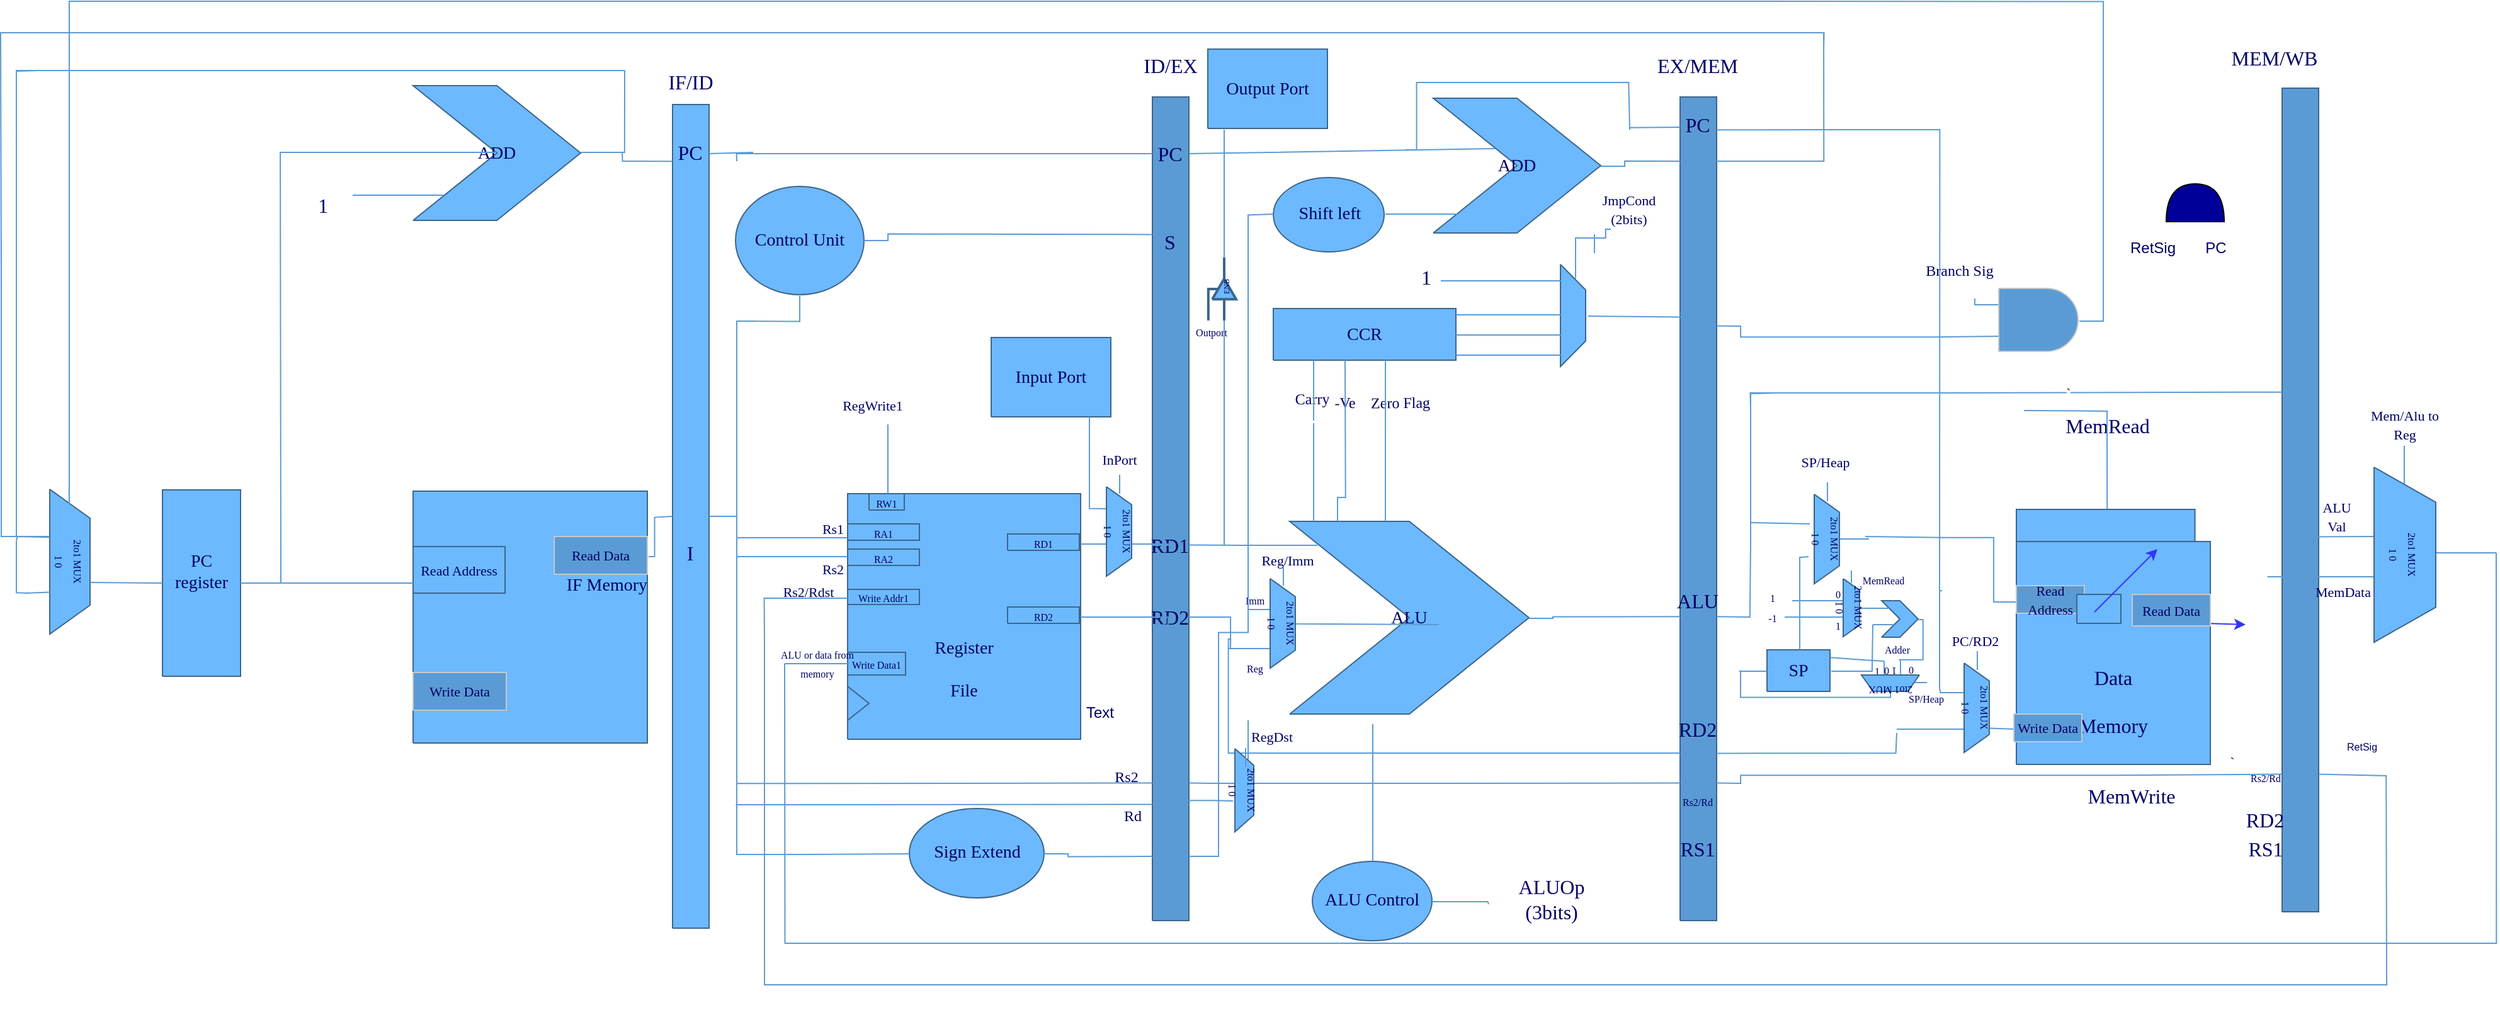 <mxfile version="13.9.9" type="device"><diagram name="Page-1" id="Page-1"><mxGraphModel dx="1221" dy="714" grid="1" gridSize="10" guides="1" tooltips="1" connect="1" arrows="1" fold="1" page="1" pageScale="1" pageWidth="827" pageHeight="1169" math="0" shadow="0"><root><mxCell id="0"/><mxCell id="1" value="Connector" parent="0"/><mxCell id="4" style="vsdxID=79;fillColor=#6cb9ff;gradientColor=none;shape=stencil(vVHLDsIgEPwajiQU4hfU+h8bu7RELM2CFv9eyMZYjCcP3mZ2Zh/ZEaaPM6wotIqJwgU3N6ZZmKPQ2i0zkksFCTMI09tAOFG4LSPzFaqzomu41wmZ+1Tt0OrB7MD0xE6gc5EoN5qi1vsa1Kmvo1SWkF2UFBIkF5ZmqweaUJY10nqYGiluiOuu3P182P/OKuD9Zuu855T2+mcspcSRmuEJ);strokeColor=#3c668c;labelBackgroundColor=none;rounded=0;html=1;whiteSpace=wrap;fontColor=#000066;" parent="1" vertex="1"><mxGeometry x="621" y="172" width="102" height="86" as="geometry"/></mxCell><mxCell id="5" value="&lt;font style=&quot;font-size: 14px; font-family: Calibri; direction: ltr; letter-spacing: 0px; line-height: 120%; opacity: 1;&quot;&gt;Control Unit&lt;br&gt;&lt;/font&gt;" style="text;vsdxID=79;fillColor=none;gradientColor=none;strokeColor=none;labelBackgroundColor=none;rounded=0;html=1;whiteSpace=wrap;verticalAlign=middle;align=center;;html=1;fontColor=#000066;" parent="4" vertex="1"><mxGeometry x="6.4" y="4.89" width="89.59" height="75.7" as="geometry"/></mxCell><mxCell id="6" value="&lt;font style=&quot;font-size: 14px; font-family: Calibri; direction: ltr; letter-spacing: 0px; line-height: 120%; opacity: 1;&quot;&gt;PC register&lt;br&gt;&lt;br&gt;&lt;/font&gt;" style="verticalAlign=middle;align=center;vsdxID=82;fillColor=#6cb9ff;gradientColor=none;shape=stencil(nZBLDoAgDERP0z3SIyjew0SURgSD+Lu9kMZoXLhwN9O+tukAlrNpJg1SzDH4QW/URgNYgZTkjA4UkwJUgGXng+6DX1zLfmoymdXo17xh5zmRJ6Q42BWCfc2oJfdAr+Yv+AP9Cb7OJ3H/2JG1HNGz/84klThPVCc=);strokeColor=#3c668c;labelBackgroundColor=none;rounded=0;html=1;whiteSpace=wrap;fontColor=#000066;" parent="1" vertex="1"><mxGeometry x="166" y="413" width="62" height="148" as="geometry"/></mxCell><mxCell id="7" value="&lt;font style=&quot;font-size: 14px; font-family: Calibri; direction: ltr; letter-spacing: 0px; line-height: 120%; opacity: 1;&quot;&gt;          ALU&lt;br&gt;&lt;/font&gt;" style="verticalAlign=middle;align=center;vsdxID=90;fillColor=#6cb9ff;gradientColor=none;shape=stencil(lZHRDoMgDEW/pu+Mhi9w7j9MxNGIYJBt+vdCGjPig8G3e9vTEm4Bm8V0swYplhj8qH/URwP4BCnJGR0oJgXYAjaDD/od/Mf17Ocuk1lN/ps3rDwn8oQUG7uHYP9i1JIrUHWDPZoHrOr3XpDVoKp//fJTSfyDG8hazr3sn4NOJT4Stjs=);strokeColor=#3c668c;labelBackgroundColor=none;rounded=0;html=1;whiteSpace=wrap;fontColor=#000066;" parent="1" vertex="1"><mxGeometry x="1061" y="438" width="190" height="153" as="geometry"/></mxCell><mxCell id="8" value="&lt;font style=&quot;font-size: 14px; font-family: Calibri; direction: ltr; letter-spacing: 0px; line-height: 120%; opacity: 1;&quot;&gt;          ADD&lt;br&gt;&lt;/font&gt;" style="verticalAlign=middle;align=center;vsdxID=91;fillColor=#6cb9ff;gradientColor=none;shape=stencil(lZHRDoMgDEW/pu+Mhi9w7j9MxNGIYJBt+vdCGjPig8G3e9vTEm4Bm8V0swYplhj8qH/URwP4BCnJGR0oJgXYAjaDD/od/Mf17Ocuk1lN/ps3rDwn8oQUG7uHYP9i1JIrUHWDPZoHrOr3XpDVoKp//fJTSfyDG8hazr3sn4NOJT4Stjs=);strokeColor=#3c668c;labelBackgroundColor=none;rounded=0;html=1;whiteSpace=wrap;fontColor=#000066;" parent="1" vertex="1"><mxGeometry x="365" y="92" width="133" height="107" as="geometry"/></mxCell><mxCell id="9" style="vsdxID=121;rotation=270;fillColor=none;gradientColor=none;shape=stencil(nZBLDoAgDERP0z3SIyjew0SURgSD+Lu9kMZoXLhwN9O+tukAlrNpJg1SzDH4QW/URgNYgZTkjA4UkwJUgGXng+6DX1zLfmoymdXo17xh5zmRJ6Q42BWCfc2oJfdAr+Yv+AP9Cb7OJ3H/2JG1HNGz/84klThPVCc=);strokeColor=none;strokeWidth=2;labelBackgroundColor=none;rounded=0;html=1;whiteSpace=wrap;fontColor=#000066;" parent="1" vertex="1"><mxGeometry x="278" y="170" width="30" height="33" as="geometry"/></mxCell><mxCell id="10" value="&lt;font style=&quot;font-size: 16px; font-family: Calibri; direction: ltr; letter-spacing: 0px; line-height: 120%; opacity: 1;&quot;&gt;1&lt;br&gt;&lt;/font&gt;" style="text;vsdxID=121;rotation=89.43;fillColor=none;gradientColor=none;strokeColor=none;strokeWidth=2;labelBackgroundColor=none;rounded=0;html=1;whiteSpace=wrap;verticalAlign=middle;align=center;horizontal=0;;html=1;fontColor=#000066;" parent="9" vertex="1"><mxGeometry width="30.66" height="33.34" as="geometry"/></mxCell><mxCell id="11" value="&lt;font style=&quot;font-size: 14px; font-family: Calibri; direction: ltr; letter-spacing: 0px; line-height: 120%; opacity: 1;&quot;&gt;          ADD&lt;br&gt;&lt;/font&gt;" style="verticalAlign=middle;align=center;vsdxID=122;fillColor=#6cb9ff;gradientColor=none;shape=stencil(lZHRDoMgDEW/pu+Mhi9w7j9MxNGIYJBt+vdCGjPig8G3e9vTEm4Bm8V0swYplhj8qH/URwP4BCnJGR0oJgXYAjaDD/od/Mf17Ocuk1lN/ps3rDwn8oQUG7uHYP9i1JIrUHWDPZoHrOr3XpDVoKp//fJTSfyDG8hazr3sn4NOJT4Stjs=);strokeColor=#3c668c;labelBackgroundColor=none;rounded=0;html=1;whiteSpace=wrap;fontColor=#000066;" parent="1" vertex="1"><mxGeometry x="1175" y="102" width="133" height="107" as="geometry"/></mxCell><mxCell id="12" style="vsdxID=128;fillColor=none;gradientColor=none;strokeColor=none;strokeWidth=2;labelBackgroundColor=none;rounded=0;html=1;whiteSpace=wrap;fontColor=#000066;" parent="1" vertex="1"><mxGeometry x="710" y="416" width="185" height="195" as="geometry"/></mxCell><mxCell id="13" style="vsdxID=54;fillColor=none;gradientColor=none;strokeColor=none;spacingTop=-2;spacingBottom=-2;spacingLeft=-2;spacingRight=-2;labelBackgroundColor=none;rounded=0;html=1;whiteSpace=wrap;fontColor=#000066;" parent="12" vertex="1"><mxGeometry width="185" height="195" as="geometry"/></mxCell><mxCell id="14" value="&lt;font style=&quot;font-size: 14px; font-family: Calibri; direction: ltr; letter-spacing: 0px; line-height: 120%; opacity: 1;&quot;&gt;&lt;br&gt;&lt;br&gt;&lt;br&gt;&lt;br&gt;&lt;br&gt;&lt;br&gt;Register&lt;br&gt;&lt;br&gt;File&lt;br&gt;&lt;br&gt;&lt;/font&gt;" style="verticalAlign=middle;align=center;vsdxID=55;fillColor=#6cb9ff;gradientColor=none;shape=stencil(nZBLDoAgDERP0z3SIyjew0SURgSD+Lu9kMZoXLhwN9O+tukAlrNpJg1SzDH4QW/URgNYgZTkjA4UkwJUgGXng+6DX1zLfmoymdXo17xh5zmRJ6Q42BWCfc2oJfdAr+Yv+AP9Cb7OJ3H/2JG1HNGz/84klThPVCc=);strokeColor=#3c668c;spacingTop=-2;spacingBottom=-2;spacingLeft=-2;spacingRight=-2;labelBackgroundColor=none;rounded=0;html=1;whiteSpace=wrap;fontColor=#000066;" parent="13" vertex="1"><mxGeometry width="185" height="195" as="geometry"/></mxCell><mxCell id="15" style="vsdxID=57;fillColor=#6cb9ff;gradientColor=none;shape=stencil(fY9LDoAgDERP0z3SeALFe5iIQlQwiL/bC6lGdOFupn3TTAGLWdWTBM5m72wvN914BVgC59oo6bQPClAAFq11snN2MQ35qY5kVKNd44WdciwmODtSVxE4aJOAGXuj+Q/7Ju/khQbxlKE/0t23eBjR0yhO);strokeColor=#3c668c;spacingTop=-2;spacingBottom=-2;spacingLeft=-2;spacingRight=-2;labelBackgroundColor=none;rounded=0;html=1;whiteSpace=wrap;fontColor=#000066;" parent="13" vertex="1"><mxGeometry y="153" width="17" height="27" as="geometry"/></mxCell><mxCell id="16" value="&lt;font style=&quot;font-size: 8px; font-family: Calibri; direction: ltr; letter-spacing: 0px; line-height: 120%; opacity: 1;&quot;&gt;RD1&lt;br&gt;&lt;/font&gt;" style="verticalAlign=middle;align=center;vsdxID=58;fillColor=#6cb9ff;gradientColor=none;shape=stencil(nZBLDoAgDERP0z3SIyjew0SURgSD+Lu9kMZoXLhwN9O+tukAlrNpJg1SzDH4QW/URgNYgZTkjA4UkwJUgGXng+6DX1zLfmoymdXo17xh5zmRJ6Q42BWCfc2oJfdAr+Yv+AP9Cb7OJ3H/2JG1HNGz/84klThPVCc=);strokeColor=#3c668c;spacingTop=-2;spacingBottom=-2;spacingLeft=-2;spacingRight=-2;labelBackgroundColor=none;rounded=0;html=1;whiteSpace=wrap;fontColor=#000066;" parent="13" vertex="1"><mxGeometry x="127" y="32" width="57" height="13" as="geometry"/></mxCell><mxCell id="18" value="&lt;font style=&quot;font-size: 8px; font-family: Calibri; direction: ltr; letter-spacing: 0px; line-height: 120%; opacity: 1;&quot;&gt;RD2&lt;br&gt;&lt;/font&gt;" style="verticalAlign=middle;align=center;vsdxID=60;fillColor=#6cb9ff;gradientColor=none;shape=stencil(nZBLDoAgDERP0z3SIyjew0SURgSD+Lu9kMZoXLhwN9O+tukAlrNpJg1SzDH4QW/URgNYgZTkjA4UkwJUgGXng+6DX1zLfmoymdXo17xh5zmRJ6Q42BWCfc2oJfdAr+Yv+AP9Cb7OJ3H/2JG1HNGz/84klThPVCc=);strokeColor=#3c668c;spacingTop=-2;spacingBottom=-2;spacingLeft=-2;spacingRight=-2;labelBackgroundColor=none;rounded=0;html=1;whiteSpace=wrap;fontColor=#000066;" parent="13" vertex="1"><mxGeometry x="127" y="90" width="57" height="13" as="geometry"/></mxCell><mxCell id="19" value="&lt;font style=&quot;font-size: 8px; font-family: Calibri; direction: ltr; letter-spacing: 0px; line-height: 120%; opacity: 1;&quot;&gt;RA1&lt;br&gt;&lt;/font&gt;" style="verticalAlign=middle;align=center;vsdxID=61;fillColor=#6cb9ff;gradientColor=none;shape=stencil(nZBLDoAgDERP0z3SIyjew0SURgSD+Lu9kMZoXLhwN9O+tukAlrNpJg1SzDH4QW/URgNYgZTkjA4UkwJUgGXng+6DX1zLfmoymdXo17xh5zmRJ6Q42BWCfc2oJfdAr+Yv+AP9Cb7OJ3H/2JG1HNGz/84klThPVCc=);strokeColor=#3c668c;spacingTop=-2;spacingBottom=-2;spacingLeft=-2;spacingRight=-2;labelBackgroundColor=none;rounded=0;html=1;whiteSpace=wrap;fontColor=#000066;" parent="13" vertex="1"><mxGeometry y="24" width="57" height="13" as="geometry"/></mxCell><mxCell id="20" value="&lt;font style=&quot;font-size: 8px; font-family: Calibri; direction: ltr; letter-spacing: 0px; line-height: 120%; opacity: 1;&quot;&gt;RA2&lt;br&gt;&lt;/font&gt;" style="verticalAlign=middle;align=center;vsdxID=62;fillColor=#6cb9ff;gradientColor=none;shape=stencil(nZBLDoAgDERP0z3SIyjew0SURgSD+Lu9kMZoXLhwN9O+tukAlrNpJg1SzDH4QW/URgNYgZTkjA4UkwJUgGXng+6DX1zLfmoymdXo17xh5zmRJ6Q42BWCfc2oJfdAr+Yv+AP9Cb7OJ3H/2JG1HNGz/84klThPVCc=);strokeColor=#3c668c;spacingTop=-2;spacingBottom=-2;spacingLeft=-2;spacingRight=-2;labelBackgroundColor=none;rounded=0;html=1;whiteSpace=wrap;fontColor=#000066;" parent="13" vertex="1"><mxGeometry y="44" width="57" height="13" as="geometry"/></mxCell><mxCell id="21" value="&lt;font style=&quot;font-size: 8px; font-family: Calibri; direction: ltr; letter-spacing: 0px; line-height: 120%; opacity: 1;&quot;&gt;RW1&lt;br&gt;&lt;/font&gt;" style="verticalAlign=middle;align=center;vsdxID=63;fillColor=#6cb9ff;gradientColor=none;shape=stencil(nZBLDoAgDERP0z3SIyjew0SURgSD+Lu9kMZoXLhwN9O+tukAlrNpJg1SzDH4QW/URgNYgZTkjA4UkwJUgGXng+6DX1zLfmoymdXo17xh5zmRJ6Q42BWCfc2oJfdAr+Yv+AP9Cb7OJ3H/2JG1HNGz/84klThPVCc=);strokeColor=#3c668c;spacingTop=-2;spacingBottom=-2;spacingLeft=-2;spacingRight=-2;labelBackgroundColor=none;rounded=0;html=1;whiteSpace=wrap;fontColor=#000066;" parent="13" vertex="1"><mxGeometry x="17" width="28" height="13" as="geometry"/></mxCell><mxCell id="22" value="&lt;font style=&quot;font-size: 8px; font-family: Calibri; direction: ltr; letter-spacing: 0px; line-height: 120%; opacity: 1;&quot;&gt;Write Data1&lt;br&gt;&lt;/font&gt;" style="verticalAlign=middle;align=center;vsdxID=126;fillColor=#6cb9ff;gradientColor=none;shape=stencil(nZBLDoAgDERP0z3SIyjew0SURgSD+Lu9kMZoXLhwN9O+tukAlrNpJg1SzDH4QW/URgNYgZTkjA4UkwJUgGXng+6DX1zLfmoymdXo17xh5zmRJ6Q42BWCfc2oJfdAr+Yv+AP9Cb7OJ3H/2JG1HNGz/84klThPVCc=);strokeColor=#3c668c;spacingTop=-2;spacingBottom=-2;spacingLeft=-2;spacingRight=-2;labelBackgroundColor=none;rounded=0;html=1;whiteSpace=wrap;fontColor=#000066;" parent="12" vertex="1"><mxGeometry y="126" width="46" height="18" as="geometry"/></mxCell><mxCell id="23" value="&lt;font style=&quot;font-size: 8px; font-family: Calibri; direction: ltr; letter-spacing: 0px; line-height: 120%; opacity: 1;&quot;&gt;Write Addr1&lt;br&gt;&lt;/font&gt;" style="verticalAlign=middle;align=center;vsdxID=127;fillColor=#6cb9ff;gradientColor=none;shape=stencil(nZBLDoAgDERP0z3SIyjew0SURgSD+Lu9kMZoXLhwN9O+tukAlrNpJg1SzDH4QW/URgNYgZTkjA4UkwJUgGXng+6DX1zLfmoymdXo17xh5zmRJ6Q42BWCfc2oJfdAr+Yv+AP9Cb7OJ3H/2JG1HNGz/84klThPVCc=);strokeColor=#3c668c;spacingTop=-2;spacingBottom=-2;spacingLeft=-2;spacingRight=-2;labelBackgroundColor=none;rounded=0;html=1;whiteSpace=wrap;fontColor=#000066;" parent="12" vertex="1"><mxGeometry y="76" width="57" height="12" as="geometry"/></mxCell><mxCell id="339" style="vsdxID=131;edgeStyle=none;startArrow=none;endArrow=none;startSize=5;endSize=5;strokeColor=#5b9bd5;spacingTop=0;spacingBottom=0;spacingLeft=0;spacingRight=0;verticalAlign=middle;html=1;labelBackgroundColor=#ffffff;rounded=0;fontColor=#000066;" parent="1" edge="1"><mxGeometry relative="1" as="geometry"><mxPoint x="12" as="offset"/><Array as="points"/><mxPoint x="622" y="466" as="sourcePoint"/><mxPoint x="622" y="451" as="targetPoint"/></mxGeometry></mxCell><mxCell id="24" style="vsdxID=141;rotation=270;fillColor=none;gradientColor=none;shape=stencil(nZBLDoAgDERP0z3SIyjew0SURgSD+Lu9kMZoXLhwN9O+tukAlrNpJg1SzDH4QW/URgNYgZTkjA4UkwJUgGXng+6DX1zLfmoymdXo17xh5zmRJ6Q42BWCfc2oJfdAr+Yv+AP9Cb7OJ3H/2JG1HNGz/84klThPVCc=);strokeColor=none;strokeWidth=2;labelBackgroundColor=none;rounded=0;html=1;whiteSpace=wrap;fontColor=#000066;" parent="1" vertex="1"><mxGeometry x="1091" y="313" width="28" height="62" as="geometry"/></mxCell><mxCell id="25" value="&lt;font style=&quot;font-size: 12px; font-family: Calibri; direction: ltr; letter-spacing: 0px; line-height: 120%; opacity: 1;&quot;&gt;-Ve&lt;br&gt;&lt;/font&gt;" style="text;vsdxID=141;rotation=89.43;fillColor=none;gradientColor=none;strokeColor=none;strokeWidth=2;labelBackgroundColor=none;rounded=0;html=1;whiteSpace=wrap;verticalAlign=middle;align=center;horizontal=0;;html=1;fontColor=#000066;" parent="24" vertex="1"><mxGeometry width="28.61" height="62.23" as="geometry"/></mxCell><mxCell id="26" style="vsdxID=145;rotation=270;fillColor=none;gradientColor=none;shape=stencil(nZBLDoAgDERP0z3SIyjew0SURgSD+Lu9kMZoXLhwN9O+tukAlrNpJg1SzDH4QW/URgNYgZTkjA4UkwJUgGXng+6DX1zLfmoymdXo17xh5zmRJ6Q42BWCfc2oJfdAr+Yv+AP9Cb7OJ3H/2JG1HNGz/84klThPVCc=);strokeColor=none;strokeWidth=2;labelBackgroundColor=none;rounded=0;html=1;whiteSpace=wrap;fontColor=#000066;" parent="1" vertex="1"><mxGeometry x="1134" y="313" width="30" height="62" as="geometry"/></mxCell><mxCell id="27" value="&lt;font style=&quot;font-size: 12px; font-family: Calibri; direction: ltr; letter-spacing: 0px; line-height: 120%; opacity: 1;&quot;&gt;Zero Flag&lt;br&gt;&lt;/font&gt;" style="text;vsdxID=145;rotation=89.43;fillColor=none;gradientColor=none;strokeColor=none;strokeWidth=2;labelBackgroundColor=none;rounded=0;html=1;whiteSpace=wrap;verticalAlign=middle;align=center;horizontal=0;;html=1;fontColor=#000066;" parent="26" vertex="1"><mxGeometry width="30.66" height="62.23" as="geometry"/></mxCell><mxCell id="28" style="vsdxID=149;fillColor=none;gradientColor=none;strokeColor=none;strokeWidth=2;labelBackgroundColor=none;rounded=0;html=1;whiteSpace=wrap;fontColor=#000066;" parent="1" vertex="1"><mxGeometry x="365" y="413" width="186" height="202" as="geometry"/></mxCell><mxCell id="29" style="vsdxID=101;fillColor=none;gradientColor=none;strokeColor=none;spacingTop=-2;spacingBottom=-2;spacingLeft=-2;spacingRight=-2;labelBackgroundColor=none;rounded=0;html=1;whiteSpace=wrap;fontColor=#000066;" parent="28" vertex="1"><mxGeometry width="186" height="202" as="geometry"/></mxCell><mxCell id="30" style="vsdxID=102;fillColor=none;gradientColor=none;strokeColor=none;spacingTop=-2;spacingBottom=-2;spacingLeft=-2;spacingRight=-2;labelBackgroundColor=none;rounded=0;html=1;whiteSpace=wrap;fontColor=#000066;" parent="29" vertex="1"><mxGeometry width="186" height="202" as="geometry"/></mxCell><mxCell id="31" value="&lt;p style=&quot;align:right;margin-left:0;margin-right:0;margin-top:0px;margin-bottom:0px;text-indent:0;valign:middle;direction:ltr;&quot;&gt;&lt;font style=&quot;font-size: 14px; font-family: Calibri; direction: ltr; letter-spacing: 0px; line-height: 120%; opacity: 1;&quot;&gt;&lt;br&gt;&lt;br&gt;&lt;/font&gt;&lt;/p&gt;&lt;p style=&quot;align:right;margin-left:0;margin-right:0;margin-top:0px;margin-bottom:0px;text-indent:0;valign:middle;direction:ltr;&quot;&gt;&lt;font style=&quot;font-size: 14px; font-family: Calibri; direction: ltr; letter-spacing: 0px; line-height: 120%; opacity: 1;&quot;&gt;Iin&lt;br&gt;&lt;br&gt;&lt;/font&gt;&lt;/p&gt;&lt;p style=&quot;align:center;margin-left:0;margin-right:0;margin-top:0px;margin-bottom:0px;text-indent:0;valign:middle;direction:ltr;&quot;&gt;&lt;font style=&quot;font-size: 14px; font-family: Calibri; direction: ltr; letter-spacing: 0px; line-height: 120%; opacity: 1;&quot;&gt;IF Memory&lt;br&gt;&lt;/font&gt;&lt;/p&gt;&lt;p style=&quot;align:right;margin-left:0;margin-right:0;margin-top:0px;margin-bottom:0px;text-indent:0;valign:middle;direction:ltr;&quot;&gt;&lt;font style=&quot;font-size: 14px; font-family: Calibri; direction: ltr; letter-spacing: 0px; line-height: 120%; opacity: 1;&quot;&gt;&lt;br&gt;&lt;br&gt;&lt;br&gt;&lt;br&gt;&lt;br&gt;&lt;/font&gt;&lt;/p&gt;&lt;p style=&quot;align:left;margin-left:0;margin-right:0;margin-top:0px;margin-bottom:0px;text-indent:0;valign:middle;direction:ltr;&quot;&gt;&lt;font style=&quot;font-size: 14px; font-family: Calibri; direction: ltr; letter-spacing: 0px; line-height: 120%; opacity: 1;&quot;&gt;&lt;br&gt;   &lt;br&gt;&lt;/font&gt;&lt;/p&gt;" style="verticalAlign=middle;align=right;vsdxID=103;fillColor=#6cb9ff;gradientColor=none;shape=stencil(nZBLDoAgDERP0z3SIyjew0SURgSD+Lu9kMZoXLhwN9O+tukAlrNpJg1SzDH4QW/URgNYgZTkjA4UkwJUgGXng+6DX1zLfmoymdXo17xh5zmRJ6Q42BWCfc2oJfdAr+Yv+AP9Cb7OJ3H/2JG1HNGz/84klThPVCc=);strokeColor=#3c668c;spacingTop=-2;spacingBottom=-2;spacingLeft=-2;spacingRight=-2;labelBackgroundColor=none;rounded=0;html=1;whiteSpace=wrap;fontColor=#000066;" parent="30" vertex="1"><mxGeometry y="1" width="186" height="200" as="geometry"/></mxCell><mxCell id="32" value="&lt;font style=&quot;font-size: 11px; font-family: Calibri; direction: ltr; letter-spacing: 0px; line-height: 120%; opacity: 1;&quot;&gt;Read Address&lt;br&gt;&lt;/font&gt;" style="verticalAlign=middle;align=center;vsdxID=106;fillColor=#6cb9ff;gradientColor=none;shape=stencil(nZBLDoAgDERP0z3SIyjew0SURgSD+Lu9kMZoXLhwN9O+tukAlrNpJg1SzDH4QW/URgNYgZTkjA4UkwJUgGXng+6DX1zLfmoymdXo17xh5zmRJ6Q42BWCfc2oJfdAr+Yv+AP9Cb7OJ3H/2JG1HNGz/84klThPVCc=);strokeColor=#3c668c;spacingTop=-2;spacingBottom=-2;spacingLeft=-2;spacingRight=-2;labelBackgroundColor=none;rounded=0;html=1;whiteSpace=wrap;fontColor=#000066;" parent="29" vertex="1"><mxGeometry y="45" width="73" height="37" as="geometry"/></mxCell><mxCell id="33" value="&lt;font style=&quot;font-size: 11px; font-family: Calibri; direction: ltr; letter-spacing: 0px; line-height: 120%; opacity: 1;&quot;&gt;Write Data&lt;br&gt;&lt;/font&gt;" style="verticalAlign=middle;align=center;vsdxID=146;fillColor=#5b9bd5;gradientColor=none;shape=stencil(nZBLDoAgDERP0z3SIyjew0SURgSD+Lu9kMZoXLhwN9O+tukAlrNpJg1SzDH4QW/URgNYgZTkjA4UkwJUgGXng+6DX1zLfmoymdXo17xh5zmRJ6Q42BWCfc2oJfdAr+Yv+AP9Cb7OJ3H/2JG1HNGz/84klThPVCc=);strokeColor=#c8c8c8;labelBackgroundColor=none;rounded=0;html=1;whiteSpace=wrap;fontColor=#000066;" parent="28" vertex="1"><mxGeometry y="145" width="74" height="30" as="geometry"/></mxCell><mxCell id="34" value="&lt;font style=&quot;font-size: 11px; font-family: Calibri; direction: ltr; letter-spacing: 0px; line-height: 120%; opacity: 1;&quot;&gt;Read Data&lt;br&gt;&lt;/font&gt;" style="verticalAlign=middle;align=center;vsdxID=148;fillColor=#5b9bd5;gradientColor=none;shape=stencil(nZBLDoAgDERP0z3SIyjew0SURgSD+Lu9kMZoXLhwN9O+tukAlrNpJg1SzDH4QW/URgNYgZTkjA4UkwJUgGXng+6DX1zLfmoymdXo17xh5zmRJ6Q42BWCfc2oJfdAr+Yv+AP9Cb7OJ3H/2JG1HNGz/84klThPVCc=);strokeColor=#c8c8c8;labelBackgroundColor=none;rounded=0;html=1;whiteSpace=wrap;fontColor=#000066;" parent="28" vertex="1"><mxGeometry x="112" y="37" width="74" height="30" as="geometry"/></mxCell><mxCell id="35" value="&lt;font style=&quot;font-size: 16px; font-family: Calibri; direction: ltr; letter-spacing: 0px; line-height: 120%; opacity: 1;&quot;&gt;MemRead&lt;br&gt;&lt;/font&gt;" style="verticalAlign=middle;align=center;vsdxID=151;fillColor=none;gradientColor=none;shape=stencil(nZBLDoAgDERP0z3SIyjew0SURgSD+Lu9kMZoXLhwN9O+tukAlrNpJg1SzDH4QW/URgNYgZTkjA4UkwJUgGXng+6DX1zLfmoymdXo17xh5zmRJ6Q42BWCfc2oJfdAr+Yv+AP9Cb7OJ3H/2JG1HNGz/84klThPVCc=);strokeColor=none;strokeWidth=2;labelBackgroundColor=none;rounded=0;html=1;whiteSpace=wrap;fontColor=#000066;" parent="1" vertex="1"><mxGeometry x="1644" y="347" width="133" height="30" as="geometry"/></mxCell><mxCell id="341" style="vsdxID=176;edgeStyle=none;startArrow=none;endArrow=none;startSize=5;endSize=5;strokeColor=#5b9bd5;spacingTop=0;spacingBottom=0;spacingLeft=0;spacingRight=0;verticalAlign=middle;html=1;labelBackgroundColor=#ffffff;rounded=0;fontColor=#000066;" parent="1" edge="1"><mxGeometry relative="1" as="geometry"><mxPoint x="12" y="-1" as="offset"/><Array as="points"/><mxPoint x="622" y="470" as="sourcePoint"/><mxPoint x="622" y="474" as="targetPoint"/></mxGeometry></mxCell><mxCell id="344" style="vsdxID=198;edgeStyle=none;startArrow=none;endArrow=none;startSize=5;endSize=5;strokeColor=#5b9bd5;spacingTop=0;spacingBottom=0;spacingLeft=0;spacingRight=0;verticalAlign=middle;html=1;labelBackgroundColor=#ffffff;rounded=0;fontColor=#000066;" parent="1" edge="1"><mxGeometry relative="1" as="geometry"><mxPoint x="12" y="-1" as="offset"/><Array as="points"/><mxPoint x="622" y="428" as="sourcePoint"/><mxPoint x="622" y="482" as="targetPoint"/></mxGeometry></mxCell><mxCell id="343" style="vsdxID=196;edgeStyle=none;startArrow=none;endArrow=none;startSize=5;endSize=5;strokeColor=#5b9bd5;spacingTop=0;spacingBottom=0;spacingLeft=0;spacingRight=0;verticalAlign=middle;html=1;labelBackgroundColor=#ffffff;rounded=0;fontColor=#000066;" parent="1" edge="1"><mxGeometry relative="1" as="geometry"><mxPoint x="12" y="-1" as="offset"/><Array as="points"/><mxPoint x="622" y="425" as="sourcePoint"/><mxPoint x="622" y="457" as="targetPoint"/></mxGeometry></mxCell><mxCell id="342" style="vsdxID=181;edgeStyle=none;startArrow=none;endArrow=none;startSize=5;endSize=5;strokeColor=#5b9bd5;spacingTop=0;spacingBottom=0;spacingLeft=0;spacingRight=0;verticalAlign=middle;html=1;labelBackgroundColor=#ffffff;rounded=0;fontColor=#000066;" parent="1" edge="1"><mxGeometry relative="1" as="geometry"><mxPoint as="offset"/><Array as="points"><mxPoint x="683.53" y="773"/><mxPoint x="660.25" y="773"/></Array><mxPoint x="1327" y="773" as="sourcePoint"/><mxPoint x="660" y="551" as="targetPoint"/></mxGeometry></mxCell><mxCell id="340" value="&lt;font style=&quot;font-size: 11px; font-family: Calibri; direction: ltr; letter-spacing: 0px; line-height: 120%; opacity: 1;&quot;&gt;`&lt;br&gt;&lt;/font&gt;" style="vsdxID=166;edgeStyle=none;startArrow=none;endArrow=none;startSize=5;endSize=5;strokeColor=#5b9bd5;spacingTop=0;spacingBottom=0;spacingLeft=0;spacingRight=0;verticalAlign=middle;html=1;labelBackgroundColor=#ffffff;rounded=0;align=center;fontColor=#000066;" parent="1" edge="1"><mxGeometry relative="1" as="geometry"><mxPoint y="114" as="offset"/><Array as="points"/><mxPoint x="1809" y="515" as="sourcePoint"/><mxPoint x="1809" y="515" as="targetPoint"/></mxGeometry></mxCell><mxCell id="346" style="vsdxID=235;edgeStyle=none;startArrow=none;endArrow=none;startSize=5;endSize=5;strokeColor=#5b9bd5;spacingTop=0;spacingBottom=0;spacingLeft=0;spacingRight=0;verticalAlign=middle;html=1;labelBackgroundColor=#ffffff;rounded=0;fontColor=#000066;" parent="1" edge="1"><mxGeometry relative="1" as="geometry"><mxPoint x="12" y="-1" as="offset"/><Array as="points"/><mxPoint x="38" y="215" as="sourcePoint"/><mxPoint x="38" y="279" as="targetPoint"/></mxGeometry></mxCell><mxCell id="345" style="vsdxID=227;edgeStyle=none;startArrow=none;endArrow=none;startSize=5;endSize=5;strokeColor=#5b9bd5;spacingTop=0;spacingBottom=0;spacingLeft=0;spacingRight=0;verticalAlign=middle;html=1;labelBackgroundColor=#ffffff;rounded=0;fontColor=#000066;" parent="1" edge="1"><mxGeometry relative="1" as="geometry"><mxPoint as="offset"/><Array as="points"><mxPoint x="96.31" y="50"/><mxPoint x="37.5" y="50"/></Array><mxPoint x="1244" y="50" as="sourcePoint"/><mxPoint x="38" y="254" as="targetPoint"/></mxGeometry></mxCell><mxCell id="44" style="vsdxID=199;fillColor=#6cb9ff;gradientColor=none;shape=stencil(vVHLDsIgEPwajiQU4hfU+h8bu7RELM2CFv9eyMZYjCcP3mZ2Zh/ZEaaPM6wotIqJwgU3N6ZZmKPQ2i0zkksFCTMI09tAOFG4LSPzFaqzomu41wmZ+1Tt0OrB7MD0xE6gc5EoN5qi1vsa1Kmvo1SWkF2UFBIkF5ZmqweaUJY10nqYGiluiOuu3P182P/OKuD9Zuu855T2+mcspcSRmuEJ);strokeColor=#3c668c;labelBackgroundColor=none;rounded=0;html=1;whiteSpace=wrap;fontColor=#000066;" parent="1" vertex="1"><mxGeometry x="759" y="666" width="107" height="71" as="geometry"/></mxCell><mxCell id="45" value="&lt;font style=&quot;font-size: 14px; font-family: Calibri; direction: ltr; letter-spacing: 0px; line-height: 120%; opacity: 1;&quot;&gt;Sign Extend&lt;br&gt;&lt;/font&gt;" style="text;vsdxID=199;fillColor=none;gradientColor=none;strokeColor=none;labelBackgroundColor=none;rounded=0;html=1;whiteSpace=wrap;verticalAlign=middle;align=center;;html=1;fontColor=#000066;" parent="44" vertex="1"><mxGeometry x="6.72" y="3.81" width="94.06" height="62.71" as="geometry"/></mxCell><mxCell id="50" style="vsdxID=212;fillColor=#6cb9ff;gradientColor=none;shape=stencil(vVHLDsIgEPwajiQU4hfU+h8bu7RELM2CFv9eyMZYjCcP3mZ2Zh/ZEaaPM6wotIqJwgU3N6ZZmKPQ2i0zkksFCTMI09tAOFG4LSPzFaqzomu41wmZ+1Tt0OrB7MD0xE6gc5EoN5qi1vsa1Kmvo1SWkF2UFBIkF5ZmqweaUJY10nqYGiluiOuu3P182P/OKuD9Zuu855T2+mcspcSRmuEJ);strokeColor=#3c668c;labelBackgroundColor=none;rounded=0;html=1;whiteSpace=wrap;fontColor=#000066;" parent="1" vertex="1"><mxGeometry x="1048" y="165" width="88" height="59" as="geometry"/></mxCell><mxCell id="51" value="&lt;font style=&quot;font-size: 14px; font-family: Calibri; direction: ltr; letter-spacing: 0px; line-height: 120%; opacity: 1;&quot;&gt;Shift left&lt;br&gt;&lt;/font&gt;" style="text;vsdxID=212;fillColor=none;gradientColor=none;strokeColor=none;labelBackgroundColor=none;rounded=0;html=1;whiteSpace=wrap;verticalAlign=middle;align=center;;html=1;fontColor=#000066;" parent="50" vertex="1"><mxGeometry x="5.56" y="3.44" width="77.79" height="51.86" as="geometry"/></mxCell><mxCell id="52" value="&lt;font style=&quot;font-size: 8px; font-family: Calibri; direction: ltr; letter-spacing: 0px; line-height: 120%; opacity: 1;&quot;&gt;2to1 MUX&lt;br&gt;   1              0&lt;br&gt;&lt;/font&gt;" style="verticalAlign=middle;align=center;vsdxID=220;rotation=90;fillColor=#6cb9ff;gradientColor=none;shape=stencil(lZHNDoMgEISfZq8G2Bj1bO17mIhCSsEg/Xt7IXuomNS2t5ndb/YwC9guqp8lCLYE7y7yoYegAE8ghLZKeh2iAuwA29F5OXl3swP5uU9kUld3TxeelOOMpYxgr9yfCTbabuA/0B17QNY/k02ZkVV5gNaF4Bnd8IJVnwNfeoji3eCojaEHbPf7xuOIvoXdCg==);strokeColor=#3c668c;spacingTop=-2;spacingBottom=-2;spacingLeft=-2;spacingRight=-2;flipH=1;labelBackgroundColor=none;rounded=0;html=1;whiteSpace=wrap;fontColor=#000066;" parent="1" vertex="1"><mxGeometry x="35" y="454" width="115" height="32" as="geometry"/></mxCell><mxCell id="53" style="vsdxID=241;fillColor=#6cb9ff;gradientColor=none;shape=stencil(vVHLDsIgEPwajiQU4hfU+h8bu7RELM2CFv9eyMZYjCcP3mZ2Zh/ZEaaPM6wotIqJwgU3N6ZZmKPQ2i0zkksFCTMI09tAOFG4LSPzFaqzomu41wmZ+1Tt0OrB7MD0xE6gc5EoN5qi1vsa1Kmvo1SWkF2UFBIkF5ZmqweaUJY10nqYGiluiOuu3P182P/OKuD9Zuu855T2+mcspcSRmuEJ);strokeColor=#3c668c;labelBackgroundColor=none;rounded=0;html=1;whiteSpace=wrap;fontColor=#000066;" parent="1" vertex="1"><mxGeometry x="1079" y="708" width="95" height="63" as="geometry"/></mxCell><mxCell id="54" value="&lt;font style=&quot;font-size: 14px; font-family: Calibri; direction: ltr; letter-spacing: 0px; line-height: 120%; opacity: 1;&quot;&gt;ALU Control&lt;br&gt;&lt;/font&gt;" style="text;vsdxID=241;fillColor=none;gradientColor=none;strokeColor=none;labelBackgroundColor=none;rounded=0;html=1;whiteSpace=wrap;verticalAlign=middle;align=center;;html=1;fontColor=#000066;" parent="53" vertex="1"><mxGeometry x="5.95" y="3.47" width="83.34" height="55.56" as="geometry"/></mxCell><mxCell id="55" value="&lt;font style=&quot;font-size: 14px; font-family: Calibri; direction: ltr; letter-spacing: 0px; line-height: 120%; opacity: 1;&quot;&gt;CCR&lt;br&gt;&lt;/font&gt;" style="verticalAlign=middle;align=center;vsdxID=244;fillColor=#6cb9ff;gradientColor=none;shape=stencil(nZBLDoAgDERP0z3SIyjew0SURgSD+Lu9kMZoXLhwN9O+tukAlrNpJg1SzDH4QW/URgNYgZTkjA4UkwJUgGXng+6DX1zLfmoymdXo17xh5zmRJ6Q42BWCfc2oJfdAr+Yv+AP9Cb7OJ3H/2JG1HNGz/84klThPVCc=);strokeColor=#3c668c;labelBackgroundColor=none;rounded=0;html=1;whiteSpace=wrap;fontColor=#000066;" parent="1" vertex="1"><mxGeometry x="1048" y="269" width="145" height="41" as="geometry"/></mxCell><mxCell id="56" style="vsdxID=246;rotation=270;fillColor=none;gradientColor=none;shape=stencil(nZBLDoAgDERP0z3SIyjew0SURgSD+Lu9kMZoXLhwN9O+tukAlrNpJg1SzDH4QW/URgNYgZTkjA4UkwJUgGXng+6DX1zLfmoymdXo17xh5zmRJ6Q42BWCfc2oJfdAr+Yv+AP9Cb7OJ3H/2JG1HNGz/84klThPVCc=);strokeColor=none;strokeWidth=2;labelBackgroundColor=none;rounded=0;html=1;whiteSpace=wrap;fontColor=#000066;" parent="1" vertex="1"><mxGeometry x="1064" y="310" width="30" height="62" as="geometry"/></mxCell><mxCell id="57" value="&lt;font style=&quot;font-size: 12px; font-family: Calibri; direction: ltr; letter-spacing: 0px; line-height: 120%; opacity: 1;&quot;&gt;Carry&lt;br&gt;&lt;/font&gt;" style="text;vsdxID=246;rotation=89.43;fillColor=none;gradientColor=none;strokeColor=none;strokeWidth=2;labelBackgroundColor=none;rounded=0;html=1;whiteSpace=wrap;verticalAlign=middle;align=center;horizontal=0;;html=1;fontColor=#000066;" parent="56" vertex="1"><mxGeometry width="30.66" height="62.23" as="geometry"/></mxCell><mxCell id="59" style="vsdxID=271;fillColor=none;gradientColor=none;strokeColor=none;spacingTop=-2;spacingBottom=-2;spacingLeft=-2;spacingRight=-2;labelBackgroundColor=none;rounded=0;html=1;whiteSpace=wrap;fontColor=#000066;" parent="1" vertex="1"><mxGeometry x="1243" y="215" width="102" height="91" as="geometry"/></mxCell><mxCell id="60" style="vsdxID=272;fillColor=none;gradientColor=none;strokeColor=none;spacingTop=-2;spacingBottom=-2;spacingLeft=-2;spacingRight=-2;labelBackgroundColor=none;rounded=0;html=1;whiteSpace=wrap;fontColor=#000066;" parent="59" vertex="1"><mxGeometry x="-18" y="19" width="102" height="81" as="geometry"/></mxCell><mxCell id="61" style="vsdxID=273;fillColor=#6cb9ff;gradientColor=none;shape=stencil(UzV2Ls5ILEhVNTIoLinKz04tz0wpyVA1dlE1MsrMy0gtyiwBslSNXVWNndPyi1LTi/JL81Ig/IJEkEoQKze/DGRCBUSfAUiHkUElMs8NojAnMw+nQkMDPEphkjDF5qbEqzXCoxaPW4EMhA/TMnNyIAGELI8eIkAhSGgauwIA);strokeColor=#3c668c;spacingTop=-2;spacingBottom=-2;spacingLeft=-2;spacingRight=-2;labelBackgroundColor=none;rounded=0;html=1;whiteSpace=wrap;fontColor=#000066;" parent="60" vertex="1"><mxGeometry x="51" width="20" height="81" as="geometry"/></mxCell><mxCell id="62" style="vsdxID=4294967295;edgeStyle=none;startArrow=none;endArrow=none;startSize=5;endSize=5;strokeColor=#5b9bd5;spacingTop=0;spacingBottom=0;spacingLeft=0;spacingRight=0;verticalAlign=middle;html=1;labelBackgroundColor=#ffffff;rounded=0;fontColor=#000066;" parent="59" edge="1"><mxGeometry relative="1" as="geometry"><mxPoint x="10" y="-1" as="offset"/><Array as="points"/><mxPoint x="60" y="-5" as="sourcePoint"/><mxPoint x="60" y="10" as="targetPoint"/></mxGeometry></mxCell><mxCell id="63" value="&lt;font style=&quot;font-size: 16px; font-family: Calibri; direction: ltr; letter-spacing: 0px; line-height: 120%; opacity: 1;&quot;&gt;1&lt;br&gt;&lt;/font&gt;" style="verticalAlign=middle;align=center;vsdxID=294;fillColor=none;gradientColor=none;shape=stencil(nZBLDoAgDERP0z3SIyjew0SURgSD+Lu9kMZoXLhwN9O+tukAlrNpJg1SzDH4QW/URgNYgZTkjA4UkwJUgGXng+6DX1zLfmoymdXo17xh5zmRJ6Q42BWCfc2oJfdAr+Yv+AP9Cb7OJ3H/2JG1HNGz/84klThPVCc=);strokeColor=none;strokeWidth=2;labelBackgroundColor=none;rounded=0;html=1;whiteSpace=wrap;fontColor=#000066;" parent="1" vertex="1"><mxGeometry x="1159" y="238" width="21" height="12" as="geometry"/></mxCell><mxCell id="64" value="&lt;font style=&quot;font-size: 11px; font-family: Calibri; direction: ltr; letter-spacing: 0px; line-height: 120%; opacity: 1;&quot;&gt;JmpCond&lt;br&gt;(2bits)&lt;br&gt;&lt;/font&gt;" style="verticalAlign=middle;align=center;vsdxID=296;fillColor=none;gradientColor=none;shape=stencil(nZBLDoAgDERP0z3SIyjew0SURgSD+Lu9kMZoXLhwN9O+tukAlrNpJg1SzDH4QW/URgNYgZTkjA4UkwJUgGXng+6DX1zLfmoymdXo17xh5zmRJ6Q42BWCfc2oJfdAr+Yv+AP9Cb7OJ3H/2JG1HNGz/84klThPVCc=);strokeColor=none;strokeWidth=2;labelBackgroundColor=none;rounded=0;html=1;whiteSpace=wrap;fontColor=#000066;" parent="1" vertex="1"><mxGeometry x="1302" y="182" width="57" height="15" as="geometry"/></mxCell><mxCell id="348" style="vsdxID=323;edgeStyle=none;startArrow=none;endArrow=none;startSize=5;endSize=5;strokeColor=#5b9bd5;spacingTop=0;spacingBottom=0;spacingLeft=0;spacingRight=0;verticalAlign=middle;html=1;labelBackgroundColor=#ffffff;rounded=0;fontColor=#000066;" parent="1" edge="1"><mxGeometry relative="1" as="geometry"><mxPoint x="6" y="-1" as="offset"/><Array as="points"><mxPoint x="622" y="278.95"/></Array><mxPoint x="622" y="425" as="sourcePoint"/><mxPoint x="635" y="279" as="targetPoint"/></mxGeometry></mxCell><mxCell id="67" value="&lt;font style=&quot;font-size: 11px; font-family: Calibri; direction: ltr; letter-spacing: 0px; line-height: 120%; opacity: 1;&quot;&gt;Rs1&lt;br&gt;&lt;/font&gt;" style="verticalAlign=middle;align=center;vsdxID=301;fillColor=none;gradientColor=none;shape=stencil(nZBLDoAgDERP0z3SIyjew0SURgSD+Lu9kMZoXLhwN9O+tukAlrNpJg1SzDH4QW/URgNYgZTkjA4UkwJUgGXng+6DX1zLfmoymdXo17xh5zmRJ6Q42BWCfc2oJfdAr+Yv+AP9Cb7OJ3H/2JG1HNGz/84klThPVCc=);strokeColor=none;strokeWidth=2;labelBackgroundColor=none;rounded=0;html=1;whiteSpace=wrap;fontColor=#000066;" parent="1" vertex="1"><mxGeometry x="685" y="435" width="27" height="18" as="geometry"/></mxCell><mxCell id="68" value="&lt;font style=&quot;font-size: 11px; font-family: Calibri; direction: ltr; letter-spacing: 0px; line-height: 120%; opacity: 1;&quot;&gt;Rs2&lt;br&gt;&lt;/font&gt;" style="verticalAlign=middle;align=center;vsdxID=302;fillColor=none;gradientColor=none;shape=stencil(nZBLDoAgDERP0z3SIyjew0SURgSD+Lu9kMZoXLhwN9O+tukAlrNpJg1SzDH4QW/URgNYgZTkjA4UkwJUgGXng+6DX1zLfmoymdXo17xh5zmRJ6Q42BWCfc2oJfdAr+Yv+AP9Cb7OJ3H/2JG1HNGz/84klThPVCc=);strokeColor=none;strokeWidth=2;labelBackgroundColor=none;rounded=0;html=1;whiteSpace=wrap;fontColor=#000066;" parent="1" vertex="1"><mxGeometry x="685" y="467" width="27" height="18" as="geometry"/></mxCell><mxCell id="69" value="&lt;font style=&quot;font-size: 8px; font-family: Calibri; direction: ltr; letter-spacing: 0px; line-height: 120%; opacity: 1;&quot;&gt;ALU or data from memory&lt;br&gt;&lt;/font&gt;" style="verticalAlign=middle;align=center;vsdxID=306;fillColor=none;gradientColor=none;shape=stencil(nZBLDoAgDERP0z3SIyjew0SURgSD+Lu9kMZoXLhwN9O+tukAlrNpJg1SzDH4QW/URgNYgZTkjA4UkwJUgGXng+6DX1zLfmoymdXo17xh5zmRJ6Q42BWCfc2oJfdAr+Yv+AP9Cb7OJ3H/2JG1HNGz/84klThPVCc=);strokeColor=none;strokeWidth=2;labelBackgroundColor=none;rounded=0;html=1;whiteSpace=wrap;fontColor=#000066;" parent="1" vertex="1"><mxGeometry x="655" y="541" width="62" height="18" as="geometry"/></mxCell><mxCell id="71" value="&lt;font style=&quot;font-size: 11px; font-family: Calibri; direction: ltr; letter-spacing: 0px; line-height: 120%; opacity: 1;&quot;&gt;RegWrite1&lt;br&gt;&lt;/font&gt;" style="verticalAlign=middle;align=center;vsdxID=311;fillColor=none;gradientColor=none;shape=stencil(nZBLDoAgDERP0z3SIyjew0SURgSD+Lu9kMZoXLhwN9O+tukAlrNpJg1SzDH4QW/URgNYgZTkjA4UkwJUgGXng+6DX1zLfmoymdXo17xh5zmRJ6Q42BWCfc2oJfdAr+Yv+AP9Cb7OJ3H/2JG1HNGz/84klThPVCc=);strokeColor=none;strokeWidth=2;labelBackgroundColor=none;rounded=0;html=1;whiteSpace=wrap;fontColor=#000066;" parent="1" vertex="1"><mxGeometry x="699" y="337" width="62" height="18" as="geometry"/></mxCell><mxCell id="74" style="vsdxID=317;fillColor=#6cb9ff;gradientColor=none;shape=stencil(nZBLDoAgDERP0z3SIyjew0SURgSD+Lu9kMZoXLhwN9O+tukAlrNpJg1SzDH4QW/URgNYgZTkjA4UkwJUgGXng+6DX1zLfmoymdXo17xh5zmRJ6Q42BWCfc2oJfdAr+Yv+AP9Cb7OJ3H/2JG1HNGz/84klThPVCc=);strokeColor=#3c668c;labelBackgroundColor=none;rounded=0;html=1;whiteSpace=wrap;fontColor=#000066;" parent="1" vertex="1"><mxGeometry x="571" y="107" width="29" height="654" as="geometry"/></mxCell><mxCell id="349" style="vsdxID=506;edgeStyle=none;startArrow=none;endArrow=none;startSize=5;endSize=5;strokeColor=#5b9bd5;spacingTop=0;spacingBottom=0;spacingLeft=0;spacingRight=0;verticalAlign=middle;html=1;labelBackgroundColor=#ffffff;rounded=0;fontColor=#000066;" parent="1" edge="1"><mxGeometry relative="1" as="geometry"><mxPoint x="12" y="-1" as="offset"/><Array as="points"/><mxPoint x="622" y="523" as="sourcePoint"/><mxPoint x="622" y="482" as="targetPoint"/></mxGeometry></mxCell><mxCell id="351" style="vsdxID=516;edgeStyle=none;startArrow=none;endArrow=none;startSize=5;endSize=5;strokeColor=#5b9bd5;spacingTop=0;spacingBottom=0;spacingLeft=0;spacingRight=0;verticalAlign=middle;html=1;labelBackgroundColor=#ffffff;rounded=0;fontColor=#000066;" parent="1" edge="1"><mxGeometry relative="1" as="geometry"><mxPoint as="offset"/><Array as="points"><mxPoint x="600" y="145.63"/></Array><mxPoint x="600" y="146" as="sourcePoint"/><mxPoint x="635" y="145" as="targetPoint"/></mxGeometry></mxCell><mxCell id="350" style="vsdxID=512;edgeStyle=none;startArrow=none;endArrow=none;startSize=5;endSize=5;strokeColor=#5b9bd5;spacingTop=0;spacingBottom=0;spacingLeft=0;spacingRight=0;verticalAlign=middle;html=1;labelBackgroundColor=#ffffff;rounded=0;fontColor=#000066;" parent="1" edge="1"><mxGeometry relative="1" as="geometry"><mxPoint as="offset"/><Array as="points"><mxPoint x="50" y="80.03"/><mxPoint x="87.64" y="80.03"/></Array><mxPoint x="50" y="98" as="sourcePoint"/><mxPoint x="533" y="80" as="targetPoint"/></mxGeometry></mxCell><mxCell id="75" value="&lt;font style=&quot;font-size: 16px; font-family: Calibri; direction: ltr; letter-spacing: 0px; line-height: 120%; opacity: 1;&quot;&gt;IF/ID&lt;br&gt;&lt;/font&gt;" style="verticalAlign=middle;align=center;vsdxID=318;fillColor=none;gradientColor=none;shape=stencil(nZBLDoAgDERP0z3SIyjew0SURgSD+Lu9kMZoXLhwN9O+tukAlrNpJg1SzDH4QW/URgNYgZTkjA4UkwJUgGXng+6DX1zLfmoymdXo17xh5zmRJ6Q42BWCfc2oJfdAr+Yv+AP9Cb7OJ3H/2JG1HNGz/84klThPVCc=);strokeColor=none;strokeWidth=2;labelBackgroundColor=none;rounded=0;html=1;whiteSpace=wrap;fontColor=#000066;" parent="1" vertex="1"><mxGeometry x="557" y="76" width="57" height="25" as="geometry"/></mxCell><mxCell id="354" style="vsdxID=543;edgeStyle=none;startArrow=none;endArrow=none;startSize=5;endSize=5;strokeColor=#5b9bd5;spacingTop=0;spacingBottom=0;spacingLeft=0;spacingRight=0;verticalAlign=middle;html=1;labelBackgroundColor=#ffffff;rounded=0;fontColor=#000066;" parent="1" edge="1"><mxGeometry relative="1" as="geometry"><mxPoint x="-7" as="offset"/><Array as="points"/><mxPoint x="1422" y="25" as="sourcePoint"/><mxPoint x="1409" y="25" as="targetPoint"/></mxGeometry></mxCell><mxCell id="353" style="vsdxID=540;edgeStyle=none;startArrow=none;endArrow=none;startSize=5;endSize=5;strokeColor=#5b9bd5;spacingTop=0;spacingBottom=0;spacingLeft=0;spacingRight=0;verticalAlign=middle;html=1;labelBackgroundColor=#ffffff;rounded=0;fontColor=#000066;" parent="1" edge="1"><mxGeometry relative="1" as="geometry"><mxPoint x="3" y="-1" as="offset"/><Array as="points"><mxPoint x="50" y="80.54"/></Array><mxPoint x="50" y="450" as="sourcePoint"/><mxPoint x="68" y="80" as="targetPoint"/></mxGeometry></mxCell><mxCell id="352" style="vsdxID=535;edgeStyle=none;startArrow=none;endArrow=none;startSize=5;endSize=5;strokeColor=#5b9bd5;spacingTop=0;spacingBottom=0;spacingLeft=0;spacingRight=0;verticalAlign=middle;html=1;labelBackgroundColor=#ffffff;rounded=0;fontColor=#000066;" parent="1" edge="1"><mxGeometry relative="1" as="geometry"><mxPoint as="offset"/><Array as="points"><mxPoint x="1485.3" y="50"/></Array><mxPoint x="1244" y="50" as="sourcePoint"/><mxPoint x="1485" y="63" as="targetPoint"/></mxGeometry></mxCell><mxCell id="76" value="&lt;font style=&quot;font-size: 16px; font-family: Calibri; direction: ltr; letter-spacing: 0px; line-height: 120%; opacity: 1;&quot;&gt;PC&lt;br&gt;&lt;/font&gt;" style="verticalAlign=middle;align=center;vsdxID=325;fillColor=none;gradientColor=none;shape=stencil(nZBLDoAgDERP0z3SIyjew0SURgSD+Lu9kMZoXLhwN9O+tukAlrNpJg1SzDH4QW/URgNYgZTkjA4UkwJUgGXng+6DX1zLfmoymdXo17xh5zmRJ6Q42BWCfc2oJfdAr+Yv+AP9Cb7OJ3H/2JG1HNGz/84klThPVCc=);strokeColor=none;strokeWidth=2;labelBackgroundColor=none;rounded=0;html=1;whiteSpace=wrap;fontColor=#000066;" parent="1" vertex="1"><mxGeometry x="560" y="132" width="50" height="25" as="geometry"/></mxCell><mxCell id="77" value="&lt;font style=&quot;font-size: 16px; font-family: Calibri; direction: ltr; letter-spacing: 0px; line-height: 120%; opacity: 1;&quot;&gt;I&lt;br&gt;&lt;/font&gt;" style="verticalAlign=middle;align=center;vsdxID=326;fillColor=none;gradientColor=none;shape=stencil(nZBLDoAgDERP0z3SIyjew0SURgSD+Lu9kMZoXLhwN9O+tukAlrNpJg1SzDH4QW/URgNYgZTkjA4UkwJUgGXng+6DX1zLfmoymdXo17xh5zmRJ6Q42BWCfc2oJfdAr+Yv+AP9Cb7OJ3H/2JG1HNGz/84klThPVCc=);strokeColor=none;strokeWidth=2;labelBackgroundColor=none;rounded=0;html=1;whiteSpace=wrap;fontColor=#000066;" parent="1" vertex="1"><mxGeometry x="560" y="450" width="50" height="25" as="geometry"/></mxCell><mxCell id="78" style="vsdxID=328;fillColor=#5b9bd5;gradientColor=none;shape=stencil(nZBLDoAgDERP0z3SIyjew0SURgSD+Lu9kMZoXLhwN9O+tukAlrNpJg1SzDH4QW/URgNYgZTkjA4UkwJUgGXng+6DX1zLfmoymdXo17xh5zmRJ6Q42BWCfc2oJfdAr+Yv+AP9Cb7OJ3H/2JG1HNGz/84klThPVCc=);strokeColor=#3c668c;labelBackgroundColor=none;rounded=0;html=1;whiteSpace=wrap;fontColor=#000066;" parent="1" vertex="1"><mxGeometry x="952" y="101" width="29" height="654" as="geometry"/></mxCell><mxCell id="79" value="&lt;font style=&quot;font-size: 16px; font-family: Calibri; direction: ltr; letter-spacing: 0px; line-height: 120%; opacity: 1;&quot;&gt;PC&lt;br&gt;&lt;/font&gt;" style="verticalAlign=middle;align=center;vsdxID=337;fillColor=none;gradientColor=none;shape=stencil(nZBLDoAgDERP0z3SIyjew0SURgSD+Lu9kMZoXLhwN9O+tukAlrNpJg1SzDH4QW/URgNYgZTkjA4UkwJUgGXng+6DX1zLfmoymdXo17xh5zmRJ6Q42BWCfc2oJfdAr+Yv+AP9Cb7OJ3H/2JG1HNGz/84klThPVCc=);strokeColor=none;strokeWidth=2;labelBackgroundColor=none;rounded=0;html=1;whiteSpace=wrap;fontColor=#000066;" parent="1" vertex="1"><mxGeometry x="941" y="133" width="50" height="25" as="geometry"/></mxCell><mxCell id="355" style="vsdxID=567;edgeStyle=none;startArrow=none;endArrow=none;startSize=5;endSize=5;strokeColor=#5b9bd5;spacingTop=0;spacingBottom=0;spacingLeft=0;spacingRight=0;verticalAlign=middle;html=1;labelBackgroundColor=#ffffff;rounded=0;fontColor=#000066;" parent="1" edge="1"><mxGeometry relative="1" as="geometry"><mxPoint x="12" y="-1" as="offset"/><Array as="points"/><mxPoint x="1127" y="599" as="sourcePoint"/><mxPoint x="1127" y="603" as="targetPoint"/></mxGeometry></mxCell><mxCell id="356" style="vsdxID=576;edgeStyle=none;startArrow=none;endArrow=none;startSize=5;endSize=5;strokeColor=#5b9bd5;spacingTop=0;spacingBottom=0;spacingLeft=0;spacingRight=0;verticalAlign=middle;html=1;labelBackgroundColor=#ffffff;rounded=0;fontColor=#000066;" parent="1" edge="1"><mxGeometry relative="1" as="geometry"><mxPoint x="-1" as="offset"/><Array as="points"><mxPoint x="683.18" y="806"/><mxPoint x="659.05" y="806"/><mxPoint x="644.03" y="806"/></Array><mxPoint x="1841" y="806" as="sourcePoint"/><mxPoint x="644" y="533" as="targetPoint"/></mxGeometry></mxCell><mxCell id="80" value="&lt;font style=&quot;font-size: 16px; font-family: Calibri; direction: ltr; letter-spacing: 0px; line-height: 120%; opacity: 1;&quot;&gt;S&lt;br&gt;&lt;/font&gt;" style="verticalAlign=middle;align=center;vsdxID=338;fillColor=none;gradientColor=none;shape=stencil(nZBLDoAgDERP0z3SIyjew0SURgSD+Lu9kMZoXLhwN9O+tukAlrNpJg1SzDH4QW/URgNYgZTkjA4UkwJUgGXng+6DX1zLfmoymdXo17xh5zmRJ6Q42BWCfc2oJfdAr+Yv+AP9Cb7OJ3H/2JG1HNGz/84klThPVCc=);strokeColor=none;strokeWidth=2;labelBackgroundColor=none;rounded=0;html=1;whiteSpace=wrap;fontColor=#000066;" parent="1" vertex="1"><mxGeometry x="941" y="203" width="50" height="25" as="geometry"/></mxCell><mxCell id="361" style="vsdxID=613;edgeStyle=none;startArrow=none;endArrow=none;startSize=5;endSize=5;strokeColor=#5b9bd5;spacingTop=0;spacingBottom=0;spacingLeft=0;spacingRight=0;verticalAlign=middle;html=1;labelBackgroundColor=#ffffff;rounded=0;fontColor=#000066;" parent="1" edge="1"><mxGeometry relative="1" as="geometry"><mxPoint x="2" as="offset"/><Array as="points"><mxPoint x="1427" y="336.35"/></Array><mxPoint x="1427" y="457" as="sourcePoint"/><mxPoint x="1447" y="336" as="targetPoint"/></mxGeometry></mxCell><mxCell id="363" style="vsdxID=629;edgeStyle=none;startArrow=none;endArrow=none;startSize=5;endSize=5;strokeColor=#5b9bd5;spacingTop=0;spacingBottom=0;spacingLeft=0;spacingRight=0;verticalAlign=middle;html=1;labelBackgroundColor=#ffffff;rounded=0;fontColor=#000066;" parent="1" edge="1"><mxGeometry relative="1" as="geometry"><mxPoint as="offset"/><Array as="points"><mxPoint x="1427" y="439.79"/></Array><mxPoint x="1427" y="439" as="sourcePoint"/><mxPoint x="1474" y="440" as="targetPoint"/></mxGeometry></mxCell><mxCell id="362" style="vsdxID=628;edgeStyle=none;startArrow=none;endArrow=none;startSize=5;endSize=5;strokeColor=#5b9bd5;spacingTop=0;spacingBottom=0;spacingLeft=0;spacingRight=0;verticalAlign=middle;html=1;labelBackgroundColor=#ffffff;rounded=0;fontColor=#000066;" parent="1" edge="1"><mxGeometry relative="1" as="geometry"><mxPoint x="2" as="offset"/><Array as="points"><mxPoint x="1427" y="336.35"/></Array><mxPoint x="1427" y="457" as="sourcePoint"/><mxPoint x="1447" y="336" as="targetPoint"/></mxGeometry></mxCell><mxCell id="360" style="vsdxID=612;edgeStyle=none;startArrow=none;endArrow=none;startSize=5;endSize=5;strokeColor=#5b9bd5;spacingTop=0;spacingBottom=0;spacingLeft=0;spacingRight=0;verticalAlign=middle;html=1;labelBackgroundColor=#ffffff;rounded=0;fontColor=#000066;" parent="1" edge="1"><mxGeometry relative="1" as="geometry"><mxPoint x="-1" as="offset"/><Array as="points"><mxPoint x="1426.72" y="336"/></Array><mxPoint x="1521" y="336" as="sourcePoint"/><mxPoint x="1427" y="349" as="targetPoint"/></mxGeometry></mxCell><mxCell id="81" value="&lt;font style=&quot;font-size: 12px; font-family: Calibri; direction: ltr; letter-spacing: 0px; line-height: 120%; opacity: 1;&quot;&gt;Branch Sig&lt;br&gt;&lt;/font&gt;" style="verticalAlign=middle;align=center;vsdxID=341;fillColor=none;gradientColor=none;shape=stencil(nZBLDoAgDERP0z3SIyjew0SURgSD+Lu9kMZoXLhwN9O+tukAlrNpJg1SzDH4QW/URgNYgZTkjA4UkwJUgGXng+6DX1zLfmoymdXo17xh5zmRJ6Q42BWCfc2oJfdAr+Yv+AP9Cb7OJ3H/2JG1HNGz/84klThPVCc=);strokeColor=none;strokeWidth=2;labelBackgroundColor=none;rounded=0;html=1;whiteSpace=wrap;fontColor=#000066;" parent="1" vertex="1"><mxGeometry x="1562" y="231" width="62" height="15" as="geometry"/></mxCell><mxCell id="83" value="&lt;font style=&quot;font-size: 12px; font-family: Calibri; direction: ltr; letter-spacing: 0px; line-height: 120%; opacity: 1;&quot;&gt;Rd&lt;br&gt;&lt;/font&gt;" style="verticalAlign=middle;align=center;vsdxID=494;fillColor=none;gradientColor=none;shape=stencil(nZBLDoAgDERP0z3SIyjew0SURgSD+Lu9kMZoXLhwN9O+tukAlrNpJg1SzDH4QW/URgNYgZTkjA4UkwJUgGXng+6DX1zLfmoymdXo17xh5zmRJ6Q42BWCfc2oJfdAr+Yv+AP9Cb7OJ3H/2JG1HNGz/84klThPVCc=);strokeColor=none;strokeWidth=2;labelBackgroundColor=none;rounded=0;html=1;whiteSpace=wrap;fontColor=#000066;" parent="1" vertex="1"><mxGeometry x="922" y="666" width="29" height="12" as="geometry"/></mxCell><mxCell id="84" value="&lt;font style=&quot;font-size: 12px; font-family: Calibri; direction: ltr; letter-spacing: 0px; line-height: 120%; opacity: 1;&quot;&gt;Rs2&lt;br&gt;&lt;/font&gt;" style="verticalAlign=middle;align=center;vsdxID=496;fillColor=none;gradientColor=none;shape=stencil(nZBLDoAgDERP0z3SIyjew0SURgSD+Lu9kMZoXLhwN9O+tukAlrNpJg1SzDH4QW/URgNYgZTkjA4UkwJUgGXng+6DX1zLfmoymdXo17xh5zmRJ6Q42BWCfc2oJfdAr+Yv+AP9Cb7OJ3H/2JG1HNGz/84klThPVCc=);strokeColor=none;strokeWidth=2;labelBackgroundColor=none;rounded=0;html=1;whiteSpace=wrap;fontColor=#000066;" parent="1" vertex="1"><mxGeometry x="914" y="635" width="35" height="12" as="geometry"/></mxCell><mxCell id="85" value="&lt;font style=&quot;font-size: 16px; font-family: Calibri; direction: ltr; letter-spacing: 0px; line-height: 120%; opacity: 1;&quot;&gt;ID/EX&lt;br&gt;&lt;/font&gt;" style="verticalAlign=middle;align=center;vsdxID=509;fillColor=none;gradientColor=none;shape=stencil(nZBLDoAgDERP0z3SIyjew0SURgSD+Lu9kMZoXLhwN9O+tukAlrNpJg1SzDH4QW/URgNYgZTkjA4UkwJUgGXng+6DX1zLfmoymdXo17xh5zmRJ6Q42BWCfc2oJfdAr+Yv+AP9Cb7OJ3H/2JG1HNGz/84klThPVCc=);strokeColor=none;strokeWidth=2;labelBackgroundColor=none;rounded=0;html=1;whiteSpace=wrap;fontColor=#000066;" parent="1" vertex="1"><mxGeometry x="938" y="63" width="57" height="25" as="geometry"/></mxCell><mxCell id="364" style="vsdxID=648;edgeStyle=none;startArrow=none;endArrow=none;startSize=5;endSize=5;strokeColor=#5b9bd5;spacingTop=0;spacingBottom=0;spacingLeft=0;spacingRight=0;verticalAlign=middle;html=1;labelBackgroundColor=#ffffff;rounded=0;fontColor=#000066;" parent="1" edge="1"><mxGeometry relative="1" as="geometry"><mxPoint as="offset"/><Array as="points"><mxPoint x="1519.7" y="548.19"/></Array><mxPoint x="1489" y="546" as="sourcePoint"/><mxPoint x="1533" y="549" as="targetPoint"/></mxGeometry></mxCell><mxCell id="86" style="vsdxID=529;fillColor=#5b9bd5;gradientColor=none;shape=stencil(nZBLDoAgDERP0z3SIyjew0SURgSD+Lu9kMZoXLhwN9O+tukAlrNpJg1SzDH4QW/URgNYgZTkjA4UkwJUgGXng+6DX1zLfmoymdXo17xh5zmRJ6Q42BWCfc2oJfdAr+Yv+AP9Cb7OJ3H/2JG1HNGz/84klThPVCc=);strokeColor=#3c668c;labelBackgroundColor=none;rounded=0;html=1;whiteSpace=wrap;fontColor=#000066;" parent="1" vertex="1"><mxGeometry x="1371" y="101" width="29" height="654" as="geometry"/></mxCell><mxCell id="87" value="&lt;font style=&quot;font-size: 16px; font-family: Calibri; direction: ltr; letter-spacing: 0px; line-height: 120%; opacity: 1;&quot;&gt;EX/MEM&lt;br&gt;&lt;/font&gt;" style="verticalAlign=middle;align=center;vsdxID=530;fillColor=none;gradientColor=none;shape=stencil(nZBLDoAgDERP0z3SIyjew0SURgSD+Lu9kMZoXLhwN9O+tukAlrNpJg1SzDH4QW/URgNYgZTkjA4UkwJUgGXng+6DX1zLfmoymdXo17xh5zmRJ6Q42BWCfc2oJfdAr+Yv+AP9Cb7OJ3H/2JG1HNGz/84klThPVCc=);strokeColor=none;strokeWidth=2;labelBackgroundColor=none;rounded=0;html=1;whiteSpace=wrap;fontColor=#000066;" parent="1" vertex="1"><mxGeometry x="1348" y="63" width="74" height="25" as="geometry"/></mxCell><mxCell id="97" value="&lt;font style=&quot;font-size: 16px; font-family: Calibri; direction: ltr; letter-spacing: 0px; line-height: 120%; opacity: 1;&quot;&gt;RD1&lt;br&gt;&lt;/font&gt;" style="verticalAlign=middle;align=center;vsdxID=548;fillColor=none;gradientColor=none;shape=stencil(nZBLDoAgDERP0z3SIyjew0SURgSD+Lu9kMZoXLhwN9O+tukAlrNpJg1SzDH4QW/URgNYgZTkjA4UkwJUgGXng+6DX1zLfmoymdXo17xh5zmRJ6Q42BWCfc2oJfdAr+Yv+AP9Cb7OJ3H/2JG1HNGz/84klThPVCc=);strokeColor=none;strokeWidth=2;labelBackgroundColor=none;rounded=0;html=1;whiteSpace=wrap;fontColor=#000066;" parent="1" vertex="1"><mxGeometry x="941" y="444" width="50" height="25" as="geometry"/></mxCell><mxCell id="98" value="&lt;font style=&quot;font-size: 16px; font-family: Calibri; direction: ltr; letter-spacing: 0px; line-height: 120%; opacity: 1;&quot;&gt;RD2&lt;br&gt;&lt;/font&gt;" style="verticalAlign=middle;align=center;vsdxID=550;fillColor=none;gradientColor=none;shape=stencil(nZBLDoAgDERP0z3SIyjew0SURgSD+Lu9kMZoXLhwN9O+tukAlrNpJg1SzDH4QW/URgNYgZTkjA4UkwJUgGXng+6DX1zLfmoymdXo17xh5zmRJ6Q42BWCfc2oJfdAr+Yv+AP9Cb7OJ3H/2JG1HNGz/84klThPVCc=);strokeColor=none;strokeWidth=2;labelBackgroundColor=none;rounded=0;html=1;whiteSpace=wrap;fontColor=#000066;" parent="1" vertex="1"><mxGeometry x="941" y="501" width="50" height="25" as="geometry"/></mxCell><mxCell id="99" value="&lt;font style=&quot;font-size: 16px; font-family: Calibri; direction: ltr; letter-spacing: 0px; line-height: 120%; opacity: 1;&quot;&gt;RD2&lt;br&gt;&lt;/font&gt;" style="verticalAlign=middle;align=center;vsdxID=553;fillColor=none;gradientColor=none;shape=stencil(nZBLDoAgDERP0z3SIyjew0SURgSD+Lu9kMZoXLhwN9O+tukAlrNpJg1SzDH4QW/URgNYgZTkjA4UkwJUgGXng+6DX1zLfmoymdXo17xh5zmRJ6Q42BWCfc2oJfdAr+Yv+AP9Cb7OJ3H/2JG1HNGz/84klThPVCc=);strokeColor=none;strokeWidth=2;labelBackgroundColor=none;rounded=0;html=1;whiteSpace=wrap;fontColor=#000066;" parent="1" vertex="1"><mxGeometry x="1360" y="590" width="50" height="25" as="geometry"/></mxCell><mxCell id="100" value="&lt;font style=&quot;font-size: 16px; font-family: Calibri; direction: ltr; letter-spacing: 0px; line-height: 120%; opacity: 1;&quot;&gt;ALU&lt;br&gt;&lt;/font&gt;" style="verticalAlign=middle;align=center;vsdxID=562;fillColor=none;gradientColor=none;shape=stencil(nZBLDoAgDERP0z3SIyjew0SURgSD+Lu9kMZoXLhwN9O+tukAlrNpJg1SzDH4QW/URgNYgZTkjA4UkwJUgGXng+6DX1zLfmoymdXo17xh5zmRJ6Q42BWCfc2oJfdAr+Yv+AP9Cb7OJ3H/2JG1HNGz/84klThPVCc=);strokeColor=none;strokeWidth=2;labelBackgroundColor=none;rounded=0;html=1;whiteSpace=wrap;fontColor=#000066;" parent="1" vertex="1"><mxGeometry x="1360" y="488" width="50" height="25" as="geometry"/></mxCell><mxCell id="101" style="vsdxID=564;fillColor=#5b9bd5;gradientColor=none;shape=stencil(nZBLDoAgDERP0z3SIyjew0SURgSD+Lu9kMZoXLhwN9O+tukAlrNpJg1SzDH4QW/URgNYgZTkjA4UkwJUgGXng+6DX1zLfmoymdXo17xh5zmRJ6Q42BWCfc2oJfdAr+Yv+AP9Cb7OJ3H/2JG1HNGz/84klThPVCc=);strokeColor=#3c668c;labelBackgroundColor=none;rounded=0;html=1;whiteSpace=wrap;fontColor=#000066;" parent="1" vertex="1"><mxGeometry x="1849" y="94" width="29" height="654" as="geometry"/></mxCell><mxCell id="102" value="&lt;font style=&quot;font-size: 16px; font-family: Calibri; direction: ltr; letter-spacing: 0px; line-height: 120%; opacity: 1;&quot;&gt;MEM/WB&lt;br&gt;&lt;/font&gt;" style="verticalAlign=middle;align=center;vsdxID=565;fillColor=none;gradientColor=none;shape=stencil(nZBLDoAgDERP0z3SIyjew0SURgSD+Lu9kMZoXLhwN9O+tukAlrNpJg1SzDH4QW/URgNYgZTkjA4UkwJUgGXng+6DX1zLfmoymdXo17xh5zmRJ6Q42BWCfc2oJfdAr+Yv+AP9Cb7OJ3H/2JG1HNGz/84klThPVCc=);strokeColor=none;strokeWidth=2;labelBackgroundColor=none;rounded=0;html=1;whiteSpace=wrap;fontColor=#000066;" parent="1" vertex="1"><mxGeometry x="1799" y="57" width="88" height="25" as="geometry"/></mxCell><mxCell id="103" value="&lt;font style=&quot;font-size: 8px; font-family: Calibri; direction: ltr; letter-spacing: 0px; line-height: 120%; opacity: 1;&quot;&gt;Rs2/Rd&lt;br&gt;&lt;/font&gt;" style="verticalAlign=middle;align=center;vsdxID=566;fillColor=none;gradientColor=none;shape=stencil(nZBLDoAgDERP0z3SIyjew0SURgSD+Lu9kMZoXLhwN9O+tukAlrNpJg1SzDH4QW/URgNYgZTkjA4UkwJUgGXng+6DX1zLfmoymdXo17xh5zmRJ6Q42BWCfc2oJfdAr+Yv+AP9Cb7OJ3H/2JG1HNGz/84klThPVCc=);strokeColor=none;strokeWidth=2;labelBackgroundColor=none;rounded=0;html=1;whiteSpace=wrap;fontColor=#000066;" parent="1" vertex="1"><mxGeometry x="1360" y="647" width="50" height="25" as="geometry"/></mxCell><mxCell id="366" style="vsdxID=690;edgeStyle=none;startArrow=none;endArrow=none;startSize=5;endSize=5;strokeColor=#5b9bd5;spacingTop=0;spacingBottom=0;spacingLeft=0;spacingRight=0;verticalAlign=middle;html=1;labelBackgroundColor=#ffffff;rounded=0;fontColor=#000066;" parent="1" edge="1"><mxGeometry relative="1" as="geometry"><mxPoint x="-1" as="offset"/><Array as="points"><mxPoint x="1865.31" y="806"/><mxPoint x="1902.48" y="806"/><mxPoint x="1932.11" y="806"/></Array><mxPoint x="1841" y="806" as="sourcePoint"/><mxPoint x="1932" y="800" as="targetPoint"/></mxGeometry></mxCell><mxCell id="104" value="&lt;font style=&quot;font-size: 16px; font-family: Calibri; direction: ltr; letter-spacing: 0px; line-height: 120%; opacity: 1;&quot;&gt;RS1&lt;br&gt;&lt;/font&gt;" style="verticalAlign=middle;align=center;vsdxID=573;fillColor=none;gradientColor=none;shape=stencil(nZBLDoAgDERP0z3SIyjew0SURgSD+Lu9kMZoXLhwN9O+tukAlrNpJg1SzDH4QW/URgNYgZTkjA4UkwJUgGXng+6DX1zLfmoymdXo17xh5zmRJ6Q42BWCfc2oJfdAr+Yv+AP9Cb7OJ3H/2JG1HNGz/84klThPVCc=);strokeColor=none;strokeWidth=2;labelBackgroundColor=none;rounded=0;html=1;whiteSpace=wrap;fontColor=#000066;" parent="1" vertex="1"><mxGeometry x="1360" y="685" width="50" height="25" as="geometry"/></mxCell><mxCell id="105" value="&lt;font style=&quot;font-size: 11px; font-family: Calibri; direction: ltr; letter-spacing: 0px; line-height: 120%; opacity: 1;&quot;&gt;Rs2/Rdst&lt;br&gt;&lt;/font&gt;" style="verticalAlign=middle;align=center;vsdxID=582;fillColor=none;gradientColor=none;shape=stencil(nZBLDoAgDERP0z3SIyjew0SURgSD+Lu9kMZoXLhwN9O+tukAlrNpJg1SzDH4QW/URgNYgZTkjA4UkwJUgGXng+6DX1zLfmoymdXo17xh5zmRJ6Q42BWCfc2oJfdAr+Yv+AP9Cb7OJ3H/2JG1HNGz/84klThPVCc=);strokeColor=none;strokeWidth=2;labelBackgroundColor=none;rounded=0;html=1;whiteSpace=wrap;fontColor=#000066;" parent="1" vertex="1"><mxGeometry x="654" y="485" width="50" height="18" as="geometry"/></mxCell><mxCell id="106" value="&lt;font style=&quot;font-size: 8px; font-family: Calibri; direction: ltr; letter-spacing: 0px; line-height: 120%; opacity: 1;&quot;&gt;Rs2/Rd&lt;br&gt;&lt;/font&gt;" style="verticalAlign=middle;align=center;vsdxID=583;fillColor=none;gradientColor=none;shape=stencil(nZBLDoAgDERP0z3SIyjew0SURgSD+Lu9kMZoXLhwN9O+tukAlrNpJg1SzDH4QW/URgNYgZTkjA4UkwJUgGXng+6DX1zLfmoymdXo17xh5zmRJ6Q42BWCfc2oJfdAr+Yv+AP9Cb7OJ3H/2JG1HNGz/84klThPVCc=);strokeColor=none;strokeWidth=2;labelBackgroundColor=none;rounded=0;html=1;whiteSpace=wrap;fontColor=#000066;" parent="1" vertex="1"><mxGeometry x="1811" y="628" width="50" height="25" as="geometry"/></mxCell><mxCell id="107" value="&lt;font style=&quot;font-size: 16px; font-family: Calibri; direction: ltr; letter-spacing: 0px; line-height: 120%; opacity: 1;&quot;&gt;RS1&lt;br&gt;&lt;/font&gt;" style="verticalAlign=middle;align=center;vsdxID=584;fillColor=none;gradientColor=none;shape=stencil(nZBLDoAgDERP0z3SIyjew0SURgSD+Lu9kMZoXLhwN9O+tukAlrNpJg1SzDH4QW/URgNYgZTkjA4UkwJUgGXng+6DX1zLfmoymdXo17xh5zmRJ6Q42BWCfc2oJfdAr+Yv+AP9Cb7OJ3H/2JG1HNGz/84klThPVCc=);strokeColor=none;strokeWidth=2;labelBackgroundColor=none;rounded=0;html=1;whiteSpace=wrap;fontColor=#000066;" parent="1" vertex="1"><mxGeometry x="1811" y="685" width="50" height="25" as="geometry"/></mxCell><mxCell id="108" value="&lt;font style=&quot;font-size: 16px; font-family: Calibri; direction: ltr; letter-spacing: 0px; line-height: 120%; opacity: 1;&quot;&gt;RD2&lt;br&gt;&lt;/font&gt;" style="verticalAlign=middle;align=center;vsdxID=585;fillColor=none;gradientColor=none;shape=stencil(nZBLDoAgDERP0z3SIyjew0SURgSD+Lu9kMZoXLhwN9O+tukAlrNpJg1SzDH4QW/URgNYgZTkjA4UkwJUgGXng+6DX1zLfmoymdXo17xh5zmRJ6Q42BWCfc2oJfdAr+Yv+AP9Cb7OJ3H/2JG1HNGz/84klThPVCc=);strokeColor=none;strokeWidth=2;labelBackgroundColor=none;rounded=0;html=1;whiteSpace=wrap;fontColor=#000066;" parent="1" vertex="1"><mxGeometry x="1816" y="665" width="39" height="19" as="geometry"/></mxCell><mxCell id="369" style="vsdxID=707;edgeStyle=none;startArrow=none;endArrow=none;startSize=5;endSize=5;strokeColor=#5b9bd5;spacingTop=0;spacingBottom=0;spacingLeft=0;spacingRight=0;verticalAlign=middle;html=1;labelBackgroundColor=#ffffff;rounded=0;fontColor=#000066;" parent="1" edge="1"><mxGeometry relative="1" as="geometry"><mxPoint x="-1" as="offset"/><Array as="points"><mxPoint x="1161.77" y="143"/><mxPoint x="1161.77" y="89.5"/><mxPoint x="1330.15" y="89.5"/></Array><mxPoint x="1153" y="143" as="sourcePoint"/><mxPoint x="1331" y="127" as="targetPoint"/></mxGeometry></mxCell><mxCell id="368" style="vsdxID=703;edgeStyle=none;startArrow=none;endArrow=none;startSize=5;endSize=5;strokeColor=#5b9bd5;spacingTop=0;spacingBottom=0;spacingLeft=0;spacingRight=0;verticalAlign=middle;html=1;labelBackgroundColor=#ffffff;rounded=0;fontColor=#000066;" parent="1" edge="1"><mxGeometry relative="1" as="geometry"><mxPoint x="7" as="offset"/><Array as="points"><mxPoint x="50" y="494.64"/></Array><mxPoint x="50" y="454" as="sourcePoint"/><mxPoint x="60" y="495" as="targetPoint"/></mxGeometry></mxCell><mxCell id="372" style="vsdxID=729;edgeStyle=none;startArrow=none;endArrow=none;startSize=5;endSize=5;strokeColor=#5b9bd5;spacingTop=0;spacingBottom=0;spacingLeft=0;spacingRight=0;verticalAlign=middle;html=1;labelBackgroundColor=#ffffff;rounded=0;fontColor=#000066;" parent="1" edge="1"><mxGeometry relative="1" as="geometry"><mxPoint x="11" as="offset"/><Array as="points"><mxPoint x="1577" y="493.21"/></Array><mxPoint x="1577" y="571" as="sourcePoint"/><mxPoint x="1579" y="493" as="targetPoint"/></mxGeometry></mxCell><mxCell id="367" style="vsdxID=701;edgeStyle=none;startArrow=none;endArrow=none;startSize=5;endSize=5;strokeColor=#5b9bd5;spacingTop=0;spacingBottom=0;spacingLeft=0;spacingRight=0;verticalAlign=middle;html=1;labelBackgroundColor=#ffffff;rounded=0;fontColor=#000066;" parent="1" edge="1"><mxGeometry relative="1" as="geometry"><mxPoint as="offset"/><Array as="points"><mxPoint x="1865.66" y="773"/><mxPoint x="1902.83" y="773"/><mxPoint x="1928.23" y="773"/><mxPoint x="2019.15" y="773"/></Array><mxPoint x="1327" y="773" as="sourcePoint"/><mxPoint x="2019" y="463" as="targetPoint"/></mxGeometry></mxCell><mxCell id="109" value="&lt;font style=&quot;font-size: 14px; font-family: Calibri; direction: ltr; letter-spacing: 0px; line-height: 120%; opacity: 1;&quot;&gt;SP&lt;br&gt;&lt;/font&gt;" style="verticalAlign=middle;align=center;vsdxID=611;fillColor=#6cb9ff;gradientColor=none;shape=stencil(nZBLDoAgDERP0z3SIyjew0SURgSD+Lu9kMZoXLhwN9O+tukAlrNpJg1SzDH4QW/URgNYgZTkjA4UkwJUgGXng+6DX1zLfmoymdXo17xh5zmRJ6Q42BWCfc2oJfdAr+Yv+AP9Cb7OJ3H/2JG1HNGz/84klThPVCc=);strokeColor=#3c668c;labelBackgroundColor=none;rounded=0;html=1;whiteSpace=wrap;fontColor=#000066;" parent="1" vertex="1"><mxGeometry x="1440" y="540" width="50" height="33" as="geometry"/></mxCell><mxCell id="114" value="&lt;font style=&quot;font-size: 11px; font-family: Calibri; direction: ltr; letter-spacing: 0px; line-height: 120%; opacity: 1;&quot;&gt;SP/Heap&lt;br&gt;&lt;/font&gt;" style="verticalAlign=middle;align=center;vsdxID=630;fillColor=none;gradientColor=none;shape=stencil(nZBLDoAgDERP0z3SIyjew0SURgSD+Lu9kMZoXLhwN9O+tukAlrNpJg1SzDH4QW/URgNYgZTkjA4UkwJUgGXng+6DX1zLfmoymdXo17xh5zmRJ6Q42BWCfc2oJfdAr+Yv+AP9Cb7OJ3H/2JG1HNGz/84klThPVCc=);strokeColor=none;strokeWidth=2;labelBackgroundColor=none;rounded=0;html=1;whiteSpace=wrap;fontColor=#000066;" parent="1" vertex="1"><mxGeometry x="1463" y="381" width="47" height="19" as="geometry"/></mxCell><mxCell id="119" style="vsdxID=634;fillColor=#6cb9ff;gradientColor=none;shape=stencil(lZHRDoMgDEW/pu+Mhi9w7j9MxNGIYJBt+vdCGjPig8G3e9vTEm4Bm8V0swYplhj8qH/URwP4BCnJGR0oJgXYAjaDD/od/Mf17Ocuk1lN/ps3rDwn8oQUG7uHYP9i1JIrUHWDPZoHrOr3XpDVoKp//fJTSfyDG8hazr3sn4NOJT4Stjs=);strokeColor=#3c668c;labelBackgroundColor=none;rounded=0;html=1;whiteSpace=wrap;fontColor=#000066;" parent="1" vertex="1"><mxGeometry x="1531" y="501" width="29" height="29" as="geometry"/></mxCell><mxCell id="120" value="&lt;font style=&quot;font-size: 8px; font-family: Calibri; direction: ltr; letter-spacing: 0px; line-height: 120%; opacity: 1;&quot;&gt;1&lt;br&gt;&lt;/font&gt;" style="verticalAlign=middle;align=center;vsdxID=641;fillColor=none;gradientColor=none;shape=stencil(nZBLDoAgDERP0z3SIyjew0SURgSD+Lu9kMZoXLhwN9O+tukAlrNpJg1SzDH4QW/URgNYgZTkjA4UkwJUgGXng+6DX1zLfmoymdXo17xh5zmRJ6Q42BWCfc2oJfdAr+Yv+AP9Cb7OJ3H/2JG1HNGz/84klThPVCc=);strokeColor=none;strokeWidth=2;labelBackgroundColor=none;rounded=0;html=1;whiteSpace=wrap;fontColor=#000066;" parent="1" vertex="1"><mxGeometry x="1435" y="492" width="19" height="12" as="geometry"/></mxCell><mxCell id="121" value="&lt;font style=&quot;font-size: 8px; font-family: Calibri; direction: ltr; letter-spacing: 0px; line-height: 120%; opacity: 1;&quot;&gt;-1&lt;br&gt;&lt;/font&gt;" style="verticalAlign=middle;align=center;vsdxID=642;fillColor=none;gradientColor=none;shape=stencil(nZBLDoAgDERP0z3SIyjew0SURgSD+Lu9kMZoXLhwN9O+tukAlrNpJg1SzDH4QW/URgNYgZTkjA4UkwJUgGXng+6DX1zLfmoymdXo17xh5zmRJ6Q42BWCfc2oJfdAr+Yv+AP9Cb7OJ3H/2JG1HNGz/84klThPVCc=);strokeColor=none;strokeWidth=2;labelBackgroundColor=none;rounded=0;html=1;whiteSpace=wrap;fontColor=#000066;" parent="1" vertex="1"><mxGeometry x="1435" y="508" width="19" height="12" as="geometry"/></mxCell><mxCell id="122" value="&lt;font style=&quot;font-size: 8px; font-family: Calibri; direction: ltr; letter-spacing: 0px; line-height: 120%; opacity: 1;&quot;&gt;Adder&lt;br&gt;&lt;/font&gt;" style="verticalAlign=middle;align=center;vsdxID=643;fillColor=none;gradientColor=none;shape=stencil(nZBLDoAgDERP0z3SIyjew0SURgSD+Lu9kMZoXLhwN9O+tukAlrNpJg1SzDH4QW/URgNYgZTkjA4UkwJUgGXng+6DX1zLfmoymdXo17xh5zmRJ6Q42BWCfc2oJfdAr+Yv+AP9Cb7OJ3H/2JG1HNGz/84klThPVCc=);strokeColor=none;strokeWidth=2;labelBackgroundColor=none;rounded=0;html=1;whiteSpace=wrap;fontColor=#000066;" parent="1" vertex="1"><mxGeometry x="1524" y="533" width="39" height="12" as="geometry"/></mxCell><mxCell id="123" value="&lt;font style=&quot;font-size: 8px; font-family: Calibri; direction: ltr; letter-spacing: 0px; line-height: 120%; opacity: 1;&quot;&gt;MemRead&lt;br&gt;&lt;/font&gt;" style="verticalAlign=middle;align=center;vsdxID=644;fillColor=none;gradientColor=none;shape=stencil(nZBLDoAgDERP0z3SIyjew0SURgSD+Lu9kMZoXLhwN9O+tukAlrNpJg1SzDH4QW/URgNYgZTkjA4UkwJUgGXng+6DX1zLfmoymdXo17xh5zmRJ6Q42BWCfc2oJfdAr+Yv+AP9Cb7OJ3H/2JG1HNGz/84klThPVCc=);strokeColor=none;strokeWidth=2;labelBackgroundColor=none;rounded=0;html=1;whiteSpace=wrap;fontColor=#000066;" parent="1" vertex="1"><mxGeometry x="1501" y="477" width="63" height="14" as="geometry"/></mxCell><mxCell id="128" value="&lt;font style=&quot;font-size: 8px; font-family: Calibri; direction: ltr; letter-spacing: 0px; line-height: 120%; opacity: 1;&quot;&gt;0&lt;br&gt;&lt;/font&gt;" style="verticalAlign=middle;align=center;vsdxID=657;fillColor=none;gradientColor=none;shape=stencil(nZBLDoAgDERP0z3SIyjew0SURgSD+Lu9kMZoXLhwN9O+tukAlrNpJg1SzDH4QW/URgNYgZTkjA4UkwJUgGXng+6DX1zLfmoymdXo17xh5zmRJ6Q42BWCfc2oJfdAr+Yv+AP9Cb7OJ3H/2JG1HNGz/84klThPVCc=);strokeColor=none;strokeWidth=2;labelBackgroundColor=none;rounded=0;html=1;whiteSpace=wrap;fontColor=#000066;" parent="1" vertex="1"><mxGeometry x="1547" y="552" width="15" height="6" as="geometry"/></mxCell><mxCell id="129" value="&lt;font style=&quot;font-size: 8px; font-family: Calibri; direction: ltr; letter-spacing: 0px; line-height: 120%; opacity: 1;&quot;&gt;1&lt;br&gt;&lt;/font&gt;" style="verticalAlign=middle;align=center;vsdxID=658;fillColor=none;gradientColor=none;shape=stencil(nZBLDoAgDERP0z3SIyjew0SURgSD+Lu9kMZoXLhwN9O+tukAlrNpJg1SzDH4QW/URgNYgZTkjA4UkwJUgGXng+6DX1zLfmoymdXo17xh5zmRJ6Q42BWCfc2oJfdAr+Yv+AP9Cb7OJ3H/2JG1HNGz/84klThPVCc=);strokeColor=none;strokeWidth=2;labelBackgroundColor=none;rounded=0;html=1;whiteSpace=wrap;fontColor=#000066;" parent="1" vertex="1"><mxGeometry x="1520" y="553" width="15" height="6" as="geometry"/></mxCell><mxCell id="130" value="&lt;font style=&quot;font-size: 8px; font-family: Calibri; direction: ltr; letter-spacing: 0px; line-height: 120%; opacity: 1;&quot;&gt;0&lt;br&gt;&lt;/font&gt;" style="verticalAlign=middle;align=center;vsdxID=659;fillColor=none;gradientColor=none;shape=stencil(nZBLDoAgDERP0z3SIyjew0SURgSD+Lu9kMZoXLhwN9O+tukAlrNpJg1SzDH4QW/URgNYgZTkjA4UkwJUgGXng+6DX1zLfmoymdXo17xh5zmRJ6Q42BWCfc2oJfdAr+Yv+AP9Cb7OJ3H/2JG1HNGz/84klThPVCc=);strokeColor=none;strokeWidth=2;labelBackgroundColor=none;rounded=0;html=1;whiteSpace=wrap;fontColor=#000066;" parent="1" vertex="1"><mxGeometry x="1489" y="492" width="15" height="6" as="geometry"/></mxCell><mxCell id="131" value="&lt;font style=&quot;font-size: 8px; font-family: Calibri; direction: ltr; letter-spacing: 0px; line-height: 120%; opacity: 1;&quot;&gt;1&lt;br&gt;&lt;/font&gt;" style="verticalAlign=middle;align=center;vsdxID=660;fillColor=none;gradientColor=none;shape=stencil(nZBLDoAgDERP0z3SIyjew0SURgSD+Lu9kMZoXLhwN9O+tukAlrNpJg1SzDH4QW/URgNYgZTkjA4UkwJUgGXng+6DX1zLfmoymdXo17xh5zmRJ6Q42BWCfc2oJfdAr+Yv+AP9Cb7OJ3H/2JG1HNGz/84klThPVCc=);strokeColor=none;strokeWidth=2;labelBackgroundColor=none;rounded=0;html=1;whiteSpace=wrap;fontColor=#000066;" parent="1" vertex="1"><mxGeometry x="1489" y="517" width="15" height="6" as="geometry"/></mxCell><mxCell id="132" value="&lt;font style=&quot;font-size: 8px; font-family: Calibri; direction: ltr; letter-spacing: 0px; line-height: 120%; opacity: 1;&quot;&gt;SP/Heap&lt;br&gt;&lt;/font&gt;" style="verticalAlign=middle;align=center;vsdxID=661;fillColor=none;gradientColor=none;shape=stencil(nZBLDoAgDERP0z3SIyjew0SURgSD+Lu9kMZoXLhwN9O+tukAlrNpJg1SzDH4QW/URgNYgZTkjA4UkwJUgGXng+6DX1zLfmoymdXo17xh5zmRJ6Q42BWCfc2oJfdAr+Yv+AP9Cb7OJ3H/2JG1HNGz/84klThPVCc=);strokeColor=none;strokeWidth=2;labelBackgroundColor=none;rounded=0;html=1;whiteSpace=wrap;fontColor=#000066;" parent="1" vertex="1"><mxGeometry x="1543" y="568" width="47" height="19" as="geometry"/></mxCell><mxCell id="133" value="&lt;font style=&quot;font-size: 14px; font-family: Calibri; direction: ltr; letter-spacing: 0px; line-height: 120%; opacity: 1;&quot;&gt;Output Port&lt;br&gt;&lt;/font&gt;" style="verticalAlign=middle;align=center;vsdxID=663;fillColor=#6cb9ff;gradientColor=none;shape=stencil(nZBLDoAgDERP0z3SIyjew0SURgSD+Lu9kMZoXLhwN9O+tukAlrNpJg1SzDH4QW/URgNYgZTkjA4UkwJUgGXng+6DX1zLfmoymdXo17xh5zmRJ6Q42BWCfc2oJfdAr+Yv+AP9Cb7OJ3H/2JG1HNGz/84klThPVCc=);strokeColor=#3c668c;labelBackgroundColor=none;rounded=0;html=1;whiteSpace=wrap;fontColor=#000066;" parent="1" vertex="1"><mxGeometry x="996" y="63" width="95" height="63" as="geometry"/></mxCell><mxCell id="136" value="&lt;font style=&quot;font-size: 14px; font-family: Calibri; direction: ltr; letter-spacing: 0px; line-height: 120%; opacity: 1;&quot;&gt;Input Port&lt;br&gt;&lt;/font&gt;" style="verticalAlign=middle;align=center;vsdxID=674;fillColor=#6cb9ff;gradientColor=none;shape=stencil(nZBLDoAgDERP0z3SIyjew0SURgSD+Lu9kMZoXLhwN9O+tukAlrNpJg1SzDH4QW/URgNYgZTkjA4UkwJUgGXng+6DX1zLfmoymdXo17xh5zmRJ6Q42BWCfc2oJfdAr+Yv+AP9Cb7OJ3H/2JG1HNGz/84klThPVCc=);strokeColor=#3c668c;labelBackgroundColor=none;rounded=0;html=1;whiteSpace=wrap;fontColor=#000066;" parent="1" vertex="1"><mxGeometry x="824" y="292" width="95" height="63" as="geometry"/></mxCell><mxCell id="141" value="&lt;font style=&quot;font-size: 11px; font-family: Calibri; direction: ltr; letter-spacing: 0px; line-height: 120%; opacity: 1;&quot;&gt;InPort&lt;br&gt;&lt;/font&gt;" style="verticalAlign=middle;align=center;vsdxID=682;fillColor=none;gradientColor=none;shape=stencil(nZBLDoAgDERP0z3SIyjew0SURgSD+Lu9kMZoXLhwN9O+tukAlrNpJg1SzDH4QW/URgNYgZTkjA4UkwJUgGXng+6DX1zLfmoymdXo17xh5zmRJ6Q42BWCfc2oJfdAr+Yv+AP9Cb7OJ3H/2JG1HNGz/84klThPVCc=);strokeColor=none;strokeWidth=2;labelBackgroundColor=none;rounded=0;html=1;whiteSpace=wrap;fontColor=#000066;" parent="1" vertex="1"><mxGeometry x="906" y="381" width="40" height="15" as="geometry"/></mxCell><mxCell id="142" value="&lt;font style=&quot;font-size: 16px; font-family: Calibri; direction: ltr; letter-spacing: 0px; line-height: 120%; opacity: 1;&quot;&gt;ALUOp&lt;br&gt;(3bits)&lt;br&gt;&lt;/font&gt;" style="verticalAlign=middle;align=center;vsdxID=684;fillColor=none;gradientColor=none;shape=stencil(nZBLDoAgDERP0z3SIyjew0SURgSD+Lu9kMZoXLhwN9O+tukAlrNpJg1SzDH4QW/URgNYgZTkjA4UkwJUgGXng+6DX1zLfmoymdXo17xh5zmRJ6Q42BWCfc2oJfdAr+Yv+AP9Cb7OJ3H/2JG1HNGz/84klThPVCc=);strokeColor=none;strokeWidth=2;labelBackgroundColor=none;rounded=0;html=1;whiteSpace=wrap;fontColor=#000066;" parent="1" vertex="1"><mxGeometry x="1231" y="728" width="76" height="20" as="geometry"/></mxCell><mxCell id="143" value="&lt;font style=&quot;font-size: 11px; font-family: Calibri; direction: ltr; letter-spacing: 0px; line-height: 120%; opacity: 1;&quot;&gt;Reg/Imm&lt;br&gt;&lt;/font&gt;" style="verticalAlign=middle;align=center;vsdxID=685;fillColor=none;gradientColor=none;shape=stencil(nZBLDoAgDERP0z3SIyjew0SURgSD+Lu9kMZoXLhwN9O+tukAlrNpJg1SzDH4QW/URgNYgZTkjA4UkwJUgGXng+6DX1zLfmoymdXo17xh5zmRJ6Q42BWCfc2oJfdAr+Yv+AP9Cb7OJ3H/2JG1HNGz/84klThPVCc=);strokeColor=none;strokeWidth=2;labelBackgroundColor=none;rounded=0;html=1;whiteSpace=wrap;fontColor=#000066;" parent="1" vertex="1"><mxGeometry x="1031" y="461" width="57" height="15" as="geometry"/></mxCell><mxCell id="144" value="&lt;font style=&quot;font-size: 11px; font-family: Calibri; direction: ltr; letter-spacing: 0px; line-height: 120%; opacity: 1;&quot;&gt;RegDst&lt;br&gt;&lt;/font&gt;" style="verticalAlign=middle;align=center;vsdxID=687;fillColor=none;gradientColor=none;shape=stencil(nZBLDoAgDERP0z3SIyjew0SURgSD+Lu9kMZoXLhwN9O+tukAlrNpJg1SzDH4QW/URgNYgZTkjA4UkwJUgGXng+6DX1zLfmoymdXo17xh5zmRJ6Q42BWCfc2oJfdAr+Yv+AP9Cb7OJ3H/2JG1HNGz/84klThPVCc=);strokeColor=none;strokeWidth=2;labelBackgroundColor=none;rounded=0;html=1;whiteSpace=wrap;fontColor=#000066;" parent="1" vertex="1"><mxGeometry x="1024" y="604" width="46" height="9" as="geometry"/></mxCell><mxCell id="145" value="&lt;font style=&quot;font-size: 11px; font-family: Calibri; direction: ltr; letter-spacing: 0px; line-height: 120%; opacity: 1;&quot;&gt;ALU Val&lt;br&gt;&lt;/font&gt;" style="verticalAlign=middle;align=center;vsdxID=692;fillColor=none;gradientColor=none;shape=stencil(nZBLDoAgDERP0z3SIyjew0SURgSD+Lu9kMZoXLhwN9O+tukAlrNpJg1SzDH4QW/URgNYgZTkjA4UkwJUgGXng+6DX1zLfmoymdXo17xh5zmRJ6Q42BWCfc2oJfdAr+Yv+AP9Cb7OJ3H/2JG1HNGz/84klThPVCc=);strokeColor=none;strokeWidth=2;labelBackgroundColor=none;rounded=0;html=1;whiteSpace=wrap;fontColor=#000066;" parent="1" vertex="1"><mxGeometry x="1873" y="428" width="39" height="12" as="geometry"/></mxCell><mxCell id="146" value="&lt;font style=&quot;font-size: 11px; font-family: Calibri; direction: ltr; letter-spacing: 0px; line-height: 120%; opacity: 1;&quot;&gt;MemData&lt;br&gt;&lt;/font&gt;" style="verticalAlign=middle;align=center;vsdxID=694;fillColor=none;gradientColor=none;shape=stencil(nZBLDoAgDERP0z3SIyjew0SURgSD+Lu9kMZoXLhwN9O+tukAlrNpJg1SzDH4QW/URgNYgZTkjA4UkwJUgGXng+6DX1zLfmoymdXo17xh5zmRJ6Q42BWCfc2oJfdAr+Yv+AP9Cb7OJ3H/2JG1HNGz/84klThPVCc=);strokeColor=none;strokeWidth=2;labelBackgroundColor=none;rounded=0;html=1;whiteSpace=wrap;fontColor=#000066;" parent="1" vertex="1"><mxGeometry x="1878" y="488" width="39" height="12" as="geometry"/></mxCell><mxCell id="147" value="&lt;font style=&quot;font-size: 11px; font-family: Calibri; direction: ltr; letter-spacing: 0px; line-height: 120%; opacity: 1;&quot;&gt;Mem/Alu to Reg&lt;br&gt;&lt;/font&gt;" style="verticalAlign=middle;align=center;vsdxID=695;fillColor=none;gradientColor=none;shape=stencil(nZBLDoAgDERP0z3SIyjew0SURgSD+Lu9kMZoXLhwN9O+tukAlrNpJg1SzDH4QW/URgNYgZTkjA4UkwJUgGXng+6DX1zLfmoymdXo17xh5zmRJ6Q42BWCfc2oJfdAr+Yv+AP9Cb7OJ3H/2JG1HNGz/84klThPVCc=);strokeColor=none;strokeWidth=2;labelBackgroundColor=none;rounded=0;html=1;whiteSpace=wrap;fontColor=#000066;" parent="1" vertex="1"><mxGeometry x="1915" y="355" width="63" height="12" as="geometry"/></mxCell><mxCell id="148" value="&lt;font style=&quot;font-size: 8px; font-family: Calibri; direction: ltr; letter-spacing: 0px; line-height: 120%; opacity: 1;&quot;&gt;Outport&lt;br&gt;&lt;/font&gt;" style="verticalAlign=middle;align=center;vsdxID=698;fillColor=none;gradientColor=none;shape=stencil(nZBLDoAgDERP0z3SIyjew0SURgSD+Lu9kMZoXLhwN9O+tukAlrNpJg1SzDH4QW/URgNYgZTkjA4UkwJUgGXng+6DX1zLfmoymdXo17xh5zmRJ6Q42BWCfc2oJfdAr+Yv+AP9Cb7OJ3H/2JG1HNGz/84klThPVCc=);strokeColor=none;strokeWidth=2;labelBackgroundColor=none;rounded=0;html=1;whiteSpace=wrap;fontColor=#000066;" parent="1" vertex="1"><mxGeometry x="979" y="282" width="40" height="9" as="geometry"/></mxCell><mxCell id="149" value="&lt;font style=&quot;font-size: 8px; font-family: Calibri; direction: ltr; letter-spacing: 0px; line-height: 120%; opacity: 1;&quot;&gt;Imm&lt;br&gt;&lt;/font&gt;" style="verticalAlign=middle;align=center;vsdxID=699;fillColor=none;gradientColor=none;shape=stencil(nZBLDoAgDERP0z3SIyjew0SURgSD+Lu9kMZoXLhwN9O+tukAlrNpJg1SzDH4QW/URgNYgZTkjA4UkwJUgGXng+6DX1zLfmoymdXo17xh5zmRJ6Q42BWCfc2oJfdAr+Yv+AP9Cb7OJ3H/2JG1HNGz/84klThPVCc=);strokeColor=none;strokeWidth=2;labelBackgroundColor=none;rounded=0;html=1;whiteSpace=wrap;fontColor=#000066;" parent="1" vertex="1"><mxGeometry x="1016" y="495" width="35" height="9" as="geometry"/></mxCell><mxCell id="150" value="&lt;font style=&quot;font-size: 8px; font-family: Calibri; direction: ltr; letter-spacing: 0px; line-height: 120%; opacity: 1;&quot;&gt;Reg&lt;br&gt;&lt;/font&gt;" style="verticalAlign=middle;align=center;vsdxID=700;fillColor=none;gradientColor=none;shape=stencil(nZBLDoAgDERP0z3SIyjew0SURgSD+Lu9kMZoXLhwN9O+tukAlrNpJg1SzDH4QW/URgNYgZTkjA4UkwJUgGXng+6DX1zLfmoymdXo17xh5zmRJ6Q42BWCfc2oJfdAr+Yv+AP9Cb7OJ3H/2JG1HNGz/84klThPVCc=);strokeColor=none;strokeWidth=2;labelBackgroundColor=none;rounded=0;html=1;whiteSpace=wrap;fontColor=#000066;" parent="1" vertex="1"><mxGeometry x="1016" y="549" width="35" height="9" as="geometry"/></mxCell><mxCell id="151" value="&lt;font style=&quot;font-size: 16px; font-family: Calibri; direction: ltr; letter-spacing: 0px; line-height: 120%; opacity: 1;&quot;&gt;PC&lt;br&gt;&lt;/font&gt;" style="verticalAlign=middle;align=center;vsdxID=710;fillColor=none;gradientColor=none;shape=stencil(nZBLDoAgDERP0z3SIyjew0SURgSD+Lu9kMZoXLhwN9O+tukAlrNpJg1SzDH4QW/URgNYgZTkjA4UkwJUgGXng+6DX1zLfmoymdXo17xh5zmRJ6Q42BWCfc2oJfdAr+Yv+AP9Cb7OJ3H/2JG1HNGz/84klThPVCc=);strokeColor=none;strokeWidth=2;labelBackgroundColor=none;rounded=0;html=1;whiteSpace=wrap;fontColor=#000066;" parent="1" vertex="1"><mxGeometry x="1360" y="110" width="50" height="25" as="geometry"/></mxCell><mxCell id="156" value="&lt;font style=&quot;font-size: 11px; font-family: Calibri; direction: ltr; letter-spacing: 0px; line-height: 120%; opacity: 1;&quot;&gt;PC/RD2&lt;br&gt;&lt;/font&gt;" style="verticalAlign=middle;align=center;vsdxID=734;fillColor=none;gradientColor=none;shape=stencil(nZBLDoAgDERP0z3SIyjew0SURgSD+Lu9kMZoXLhwN9O+tukAlrNpJg1SzDH4QW/URgNYgZTkjA4UkwJUgGXng+6DX1zLfmoymdXo17xh5zmRJ6Q42BWCfc2oJfdAr+Yv+AP9Cb7OJ3H/2JG1HNGz/84klThPVCc=);strokeColor=none;strokeWidth=2;labelBackgroundColor=none;rounded=0;html=1;whiteSpace=wrap;fontColor=#000066;" parent="1" vertex="1"><mxGeometry x="1590" y="527" width="31" height="12" as="geometry"/></mxCell><mxCell id="157" style="vsdxID=733;edgeStyle=none;startArrow=none;endArrow=none;startSize=5;endSize=5;strokeColor=#5b9bd5;spacingTop=0;spacingBottom=0;spacingLeft=0;spacingRight=0;verticalAlign=middle;html=1;labelBackgroundColor=#ffffff;rounded=0;entryX=0.019;entryY=0.545;entryDx=0;entryDy=0;entryPerimeter=0;fontColor=#000066;" parent="1" source="153" target="92" edge="1"><mxGeometry relative="1" as="geometry"><mxPoint x="2" as="offset"/><Array as="points"><mxPoint x="1617" y="603"/></Array></mxGeometry></mxCell><mxCell id="158" style="fontColor=#000066;" parent="1" vertex="1"><mxGeometry x="1543" y="603" as="geometry"/></mxCell><mxCell id="159" style="vsdxID=728;edgeStyle=none;startArrow=none;endArrow=none;startSize=5;endSize=5;strokeColor=#5b9bd5;spacingTop=0;spacingBottom=0;spacingLeft=0;spacingRight=0;verticalAlign=middle;html=1;labelBackgroundColor=#ffffff;rounded=0;fontColor=#000066;" parent="1" source="158" target="153" edge="1"><mxGeometry relative="1" as="geometry"><mxPoint as="offset"/><Array as="points"><mxPoint x="1597.19" y="603"/></Array></mxGeometry></mxCell><mxCell id="160" style="fontColor=#000066;" parent="1" vertex="1"><mxGeometry x="1803" y="715" as="geometry"/></mxCell><mxCell id="162" style="fontColor=#000066;" parent="1" vertex="1"><mxGeometry x="1543" y="606" as="geometry"/></mxCell><mxCell id="164" style="fontColor=#000066;" parent="1" vertex="1"><mxGeometry x="2019" y="463" as="geometry"/></mxCell><mxCell id="165" style="vsdxID=696;edgeStyle=none;startArrow=none;endArrow=none;startSize=5;endSize=5;strokeColor=#5b9bd5;spacingTop=0;spacingBottom=0;spacingLeft=0;spacingRight=0;verticalAlign=middle;html=1;labelBackgroundColor=#ffffff;rounded=0;fontColor=#000066;" parent="1" source="37" target="164" edge="1"><mxGeometry relative="1" as="geometry"><mxPoint x="-1" as="offset"/><Array as="points"><mxPoint x="1971" y="463"/></Array></mxGeometry></mxCell><mxCell id="166" style="fontColor=#000066;" parent="1" vertex="1"><mxGeometry x="1181" y="247" as="geometry"/></mxCell><mxCell id="167" style="vsdxID=689;edgeStyle=none;startArrow=none;endArrow=none;startSize=5;endSize=5;strokeColor=#5b9bd5;spacingTop=0;spacingBottom=0;spacingLeft=0;spacingRight=0;verticalAlign=middle;html=1;labelBackgroundColor=#ffffff;rounded=0;entryX=0.51;entryY=0.16;entryDx=0;entryDy=0;entryPerimeter=0;fontColor=#000066;" parent="1" source="166" target="60" edge="1"><mxGeometry relative="1" as="geometry"><mxPoint as="offset"/><Array as="points"/></mxGeometry></mxCell><mxCell id="168" style="fontColor=#000066;" parent="1" vertex="1"><mxGeometry x="1028" y="596" as="geometry"/></mxCell><mxCell id="169" style="vsdxID=686;edgeStyle=none;startArrow=none;endArrow=none;startSize=5;endSize=5;strokeColor=#5b9bd5;spacingTop=0;spacingBottom=0;spacingLeft=0;spacingRight=0;verticalAlign=middle;html=1;labelBackgroundColor=#ffffff;rounded=0;entryX=0.414;entryY=0.255;entryDx=0;entryDy=0;entryPerimeter=0;fontColor=#000066;" parent="1" source="168" edge="1"><mxGeometry relative="1" as="geometry"><mxPoint x="12" y="-1" as="offset"/><Array as="points"/><mxPoint x="1028" y="628" as="targetPoint"/></mxGeometry></mxCell><mxCell id="170" style="vsdxID=681;edgeStyle=none;startArrow=none;endArrow=none;startSize=5;endSize=5;strokeColor=#5b9bd5;spacingTop=0;spacingBottom=0;spacingLeft=0;spacingRight=0;verticalAlign=middle;html=1;labelBackgroundColor=#ffffff;rounded=0;exitX=0.821;exitY=1;exitDx=0;exitDy=0;exitPerimeter=0;entryX=0;entryY=0.346;entryDx=0;entryDy=0;entryPerimeter=0;fontColor=#000066;" parent="1" source="136" edge="1"><mxGeometry relative="1" as="geometry"><mxPoint x="5" as="offset"/><Array as="points"><mxPoint x="902" y="427.81"/></Array><mxPoint x="916" y="428" as="targetPoint"/></mxGeometry></mxCell><mxCell id="171" style="fontColor=#000066;" parent="1" vertex="1"><mxGeometry x="1546" y="549" as="geometry"/></mxCell><mxCell id="172" style="vsdxID=651;edgeStyle=none;startArrow=none;endArrow=none;startSize=5;endSize=5;strokeColor=#5b9bd5;spacingTop=0;spacingBottom=0;spacingLeft=0;spacingRight=0;verticalAlign=middle;html=1;labelBackgroundColor=#ffffff;rounded=0;fontColor=#000066;" parent="1" target="171" edge="1"><mxGeometry relative="1" as="geometry"><mxPoint x="12" as="offset"/><Array as="points"><mxPoint x="1546" y="560"/></Array><mxPoint x="1546.0" y="560.0" as="sourcePoint"/></mxGeometry></mxCell><mxCell id="173" style="fontColor=#000066;" parent="1" vertex="1"><mxGeometry x="1533" y="549" as="geometry"/></mxCell><mxCell id="174" style="vsdxID=649;edgeStyle=none;startArrow=none;endArrow=none;startSize=5;endSize=5;strokeColor=#5b9bd5;spacingTop=0;spacingBottom=0;spacingLeft=0;spacingRight=0;verticalAlign=middle;html=1;labelBackgroundColor=#ffffff;rounded=0;fontColor=#000066;" parent="1" source="125" target="173" edge="1"><mxGeometry relative="1" as="geometry"><mxPoint x="12" as="offset"/><Array as="points"><mxPoint x="1533" y="560"/></Array></mxGeometry></mxCell><mxCell id="175" style="fontColor=#000066;" parent="1" vertex="1"><mxGeometry x="1454" y="514" as="geometry"/></mxCell><mxCell id="176" style="vsdxID=640;edgeStyle=none;startArrow=none;endArrow=none;startSize=5;endSize=5;strokeColor=#5b9bd5;spacingTop=0;spacingBottom=0;spacingLeft=0;spacingRight=0;verticalAlign=middle;html=1;labelBackgroundColor=#ffffff;rounded=0;fontColor=#000066;" parent="1" source="175" target="116" edge="1"><mxGeometry relative="1" as="geometry"><mxPoint x="-1" as="offset"/><Array as="points"><mxPoint x="1461.76" y="514"/><mxPoint x="1501.48" y="514"/></Array></mxGeometry></mxCell><mxCell id="177" style="fontColor=#000066;" parent="1" vertex="1"><mxGeometry x="1460" y="501" as="geometry"/></mxCell><mxCell id="178" style="vsdxID=639;edgeStyle=none;startArrow=none;endArrow=none;startSize=5;endSize=5;strokeColor=#5b9bd5;spacingTop=0;spacingBottom=0;spacingLeft=0;spacingRight=0;verticalAlign=middle;html=1;labelBackgroundColor=#ffffff;rounded=0;entryX=0;entryY=0.453;entryDx=0;entryDy=0;entryPerimeter=0;fontColor=#000066;" parent="1" source="177" edge="1"><mxGeometry relative="1" as="geometry"><mxPoint x="-1" as="offset"/><Array as="points"><mxPoint x="1461.41" y="501"/></Array><mxPoint x="1501" y="501" as="targetPoint"/></mxGeometry></mxCell><mxCell id="179" style="vsdxID=638;edgeStyle=none;startArrow=none;endArrow=none;startSize=5;endSize=5;strokeColor=#5b9bd5;spacingTop=0;spacingBottom=0;spacingLeft=0;spacingRight=0;verticalAlign=middle;html=1;labelBackgroundColor=#ffffff;rounded=0;exitX=1;exitY=0.566;exitDx=0;exitDy=0;exitPerimeter=0;entryX=0.207;entryY=0.207;entryDx=0;entryDy=0;entryPerimeter=0;fontColor=#000066;" parent="1" target="119" edge="1"><mxGeometry relative="1" as="geometry"><mxPoint x="1" as="offset"/><Array as="points"/><mxPoint x="1514.0" y="507.0" as="sourcePoint"/></mxGeometry></mxCell><mxCell id="180" style="fontColor=#000066;" parent="1" vertex="1"><mxGeometry x="1524" y="520" as="geometry"/></mxCell><mxCell id="181" style="vsdxID=637;edgeStyle=none;startArrow=none;endArrow=none;startSize=5;endSize=5;strokeColor=#5b9bd5;spacingTop=0;spacingBottom=0;spacingLeft=0;spacingRight=0;verticalAlign=middle;html=1;labelBackgroundColor=#ffffff;rounded=0;entryX=0.345;entryY=0.655;entryDx=0;entryDy=0;entryPerimeter=0;fontColor=#000066;" parent="1" source="180" target="119" edge="1"><mxGeometry relative="1" as="geometry"><mxPoint x="3" as="offset"/><Array as="points"/></mxGeometry></mxCell><mxCell id="182" style="vsdxID=610;edgeStyle=none;startArrow=none;endArrow=none;startSize=5;endSize=5;strokeColor=#5b9bd5;spacingTop=0;spacingBottom=0;spacingLeft=0;spacingRight=0;verticalAlign=middle;html=1;labelBackgroundColor=#ffffff;rounded=0;exitX=1.014;exitY=0.533;exitDx=0;exitDy=0;exitPerimeter=0;entryX=0;entryY=0.5;entryDx=0;entryDy=0;entryPerimeter=0;fontColor=#000066;" parent="1" source="34" target="74" edge="1"><mxGeometry relative="1" as="geometry"><mxPoint x="3" y="-1" as="offset"/><Array as="points"><mxPoint x="556.76" y="466"/><mxPoint x="556.76" y="434.8"/></Array></mxGeometry></mxCell><mxCell id="183" style="fontColor=#000066;" parent="1" vertex="1"><mxGeometry x="679" y="604" as="geometry"/></mxCell><mxCell id="185" style="vsdxID=563;edgeStyle=none;startArrow=none;endArrow=none;startSize=5;endSize=5;strokeColor=#5b9bd5;spacingTop=0;spacingBottom=0;spacingLeft=0;spacingRight=0;verticalAlign=middle;html=1;labelBackgroundColor=#ffffff;rounded=0;exitX=0.586;exitY=0.447;exitDx=0;exitDy=0;exitPerimeter=0;entryX=0;entryY=0.833;entryDx=0;entryDy=0;entryPerimeter=0;fontColor=#000066;" parent="1" target="86" edge="1"><mxGeometry relative="1" as="geometry"><mxPoint x="-1" as="offset"/><Array as="points"><mxPoint x="1122.21" y="646"/></Array><mxPoint x="1033" y="646.0" as="sourcePoint"/></mxGeometry></mxCell><mxCell id="186" style="vsdxID=542;edgeStyle=none;startArrow=none;endArrow=none;startSize=5;endSize=5;strokeColor=#5b9bd5;spacingTop=0;spacingBottom=0;spacingLeft=0;spacingRight=0;verticalAlign=middle;html=1;labelBackgroundColor=#ffffff;rounded=0;exitX=1;exitY=0.278;exitDx=0;exitDy=0;exitPerimeter=0;entryX=0;entryY=0.76;entryDx=0;entryDy=0;entryPerimeter=0;fontColor=#000066;" parent="1" source="86" target="58" edge="1"><mxGeometry relative="1" as="geometry"><mxPoint as="offset"/><Array as="points"><mxPoint x="1419.05" y="283"/><mxPoint x="1419.05" y="291.61"/><mxPoint x="1572.98" y="291.61"/></Array></mxGeometry></mxCell><mxCell id="187" style="vsdxID=541;edgeStyle=none;startArrow=none;endArrow=none;startSize=5;endSize=5;strokeColor=#5b9bd5;spacingTop=0;spacingBottom=0;spacingLeft=0;spacingRight=0;verticalAlign=middle;html=1;labelBackgroundColor=#ffffff;rounded=0;exitX=1.255;exitY=0.637;exitDx=0;exitDy=0;exitPerimeter=0;entryX=1.1;entryY=0.506;entryDx=0;entryDy=0;entryPerimeter=0;fontColor=#000066;" parent="1" source="59" target="61" edge="1"><mxGeometry relative="1" as="geometry"><mxPoint as="offset"/><Array as="points"><mxPoint x="1383.7" y="273"/><mxPoint x="1383.7" y="275.93"/></Array></mxGeometry></mxCell><mxCell id="188" style="fontColor=#000066;" parent="1" vertex="1"><mxGeometry x="38" y="279" as="geometry"/></mxCell><mxCell id="189" style="vsdxID=536;edgeStyle=none;startArrow=none;endArrow=none;startSize=5;endSize=5;strokeColor=#5b9bd5;spacingTop=0;spacingBottom=0;spacingLeft=0;spacingRight=0;verticalAlign=middle;html=1;labelBackgroundColor=#ffffff;rounded=0;fontColor=#000066;" parent="1" source="188" target="52" edge="1"><mxGeometry relative="1" as="geometry"><mxPoint y="-1" as="offset"/><Array as="points"><mxPoint x="38" y="450.03"/><mxPoint x="76.1" y="450.03"/></Array></mxGeometry></mxCell><mxCell id="190" style="fontColor=#000066;" parent="1" vertex="1"><mxGeometry x="660" y="551" as="geometry"/></mxCell><mxCell id="191" style="vsdxID=182;edgeStyle=none;startArrow=none;endArrow=none;startSize=5;endSize=5;strokeColor=#5b9bd5;spacingTop=0;spacingBottom=0;spacingLeft=0;spacingRight=0;verticalAlign=middle;html=1;labelBackgroundColor=#ffffff;rounded=0;exitX=0.022;exitY=0.5;exitDx=0;exitDy=0;exitPerimeter=0;fontColor=#000066;" parent="1" source="22" target="190" edge="1"><mxGeometry relative="1" as="geometry"><mxPoint x="-1" as="offset"/><Array as="points"/></mxGeometry></mxCell><mxCell id="192" style="fontColor=#000066;" parent="1" vertex="1"><mxGeometry x="622" y="466" as="geometry"/></mxCell><mxCell id="193" style="vsdxID=132;edgeStyle=none;startArrow=none;endArrow=none;startSize=5;endSize=5;strokeColor=#5b9bd5;spacingTop=0;spacingBottom=0;spacingLeft=0;spacingRight=0;verticalAlign=middle;html=1;labelBackgroundColor=#ffffff;rounded=0;entryX=0;entryY=0.462;entryDx=0;entryDy=0;entryPerimeter=0;fontColor=#000066;" parent="1" source="192" target="20" edge="1"><mxGeometry relative="1" as="geometry"><mxPoint as="offset"/><Array as="points"/></mxGeometry></mxCell><mxCell id="194" style="fontColor=#000066;" parent="1" vertex="1"><mxGeometry x="622" y="451" as="geometry"/></mxCell><mxCell id="195" style="vsdxID=130;edgeStyle=none;startArrow=none;endArrow=none;startSize=5;endSize=5;strokeColor=#5b9bd5;spacingTop=0;spacingBottom=0;spacingLeft=0;spacingRight=0;verticalAlign=middle;html=1;labelBackgroundColor=#ffffff;rounded=0;exitX=0;exitY=0.846;exitDx=0;exitDy=0;exitPerimeter=0;fontColor=#000066;" parent="1" source="19" target="194" edge="1"><mxGeometry relative="1" as="geometry"><mxPoint x="-1" as="offset"/><Array as="points"/></mxGeometry></mxCell><mxCell id="196" style="fontColor=#000066;" parent="1" vertex="1"><mxGeometry x="317" y="179" as="geometry"/></mxCell><mxCell id="197" style="vsdxID=119;edgeStyle=none;startArrow=none;endArrow=none;startSize=5;endSize=5;strokeColor=#5b9bd5;spacingTop=0;spacingBottom=0;spacingLeft=0;spacingRight=0;verticalAlign=middle;html=1;labelBackgroundColor=#ffffff;rounded=0;entryX=0.18;entryY=0.813;entryDx=0;entryDy=0;entryPerimeter=0;fontColor=#000066;" parent="1" source="196" target="8" edge="1"><mxGeometry relative="1" as="geometry"><mxPoint as="offset"/><Array as="points"/></mxGeometry></mxCell><mxCell id="198" style="vsdxID=117;edgeStyle=none;startArrow=none;endArrow=none;startSize=5;endSize=5;strokeColor=#5b9bd5;spacingTop=0;spacingBottom=0;spacingLeft=0;spacingRight=0;verticalAlign=middle;html=1;labelBackgroundColor=#ffffff;rounded=0;exitX=1;exitY=0.5;exitDx=0;exitDy=0;exitPerimeter=0;entryX=0;entryY=0.784;entryDx=0;entryDy=0;entryPerimeter=0;fontColor=#000066;" parent="1" source="6" target="32" edge="1"><mxGeometry relative="1" as="geometry"><mxPoint as="offset"/><Array as="points"/></mxGeometry></mxCell><mxCell id="199" style="fontColor=#000066;" parent="1" vertex="1"><mxGeometry x="622" y="523" as="geometry"/></mxCell><mxCell id="200" style="vsdxID=200;edgeStyle=none;startArrow=none;endArrow=none;startSize=5;endSize=5;strokeColor=#5b9bd5;spacingTop=0;spacingBottom=0;spacingLeft=0;spacingRight=0;verticalAlign=middle;html=1;labelBackgroundColor=#ffffff;rounded=0;entryX=0;entryY=0.507;entryDx=0;entryDy=0;entryPerimeter=0;fontColor=#000066;" parent="1" source="199" target="44" edge="1"><mxGeometry relative="1" as="geometry"><mxPoint as="offset"/><Array as="points"><mxPoint x="622" y="702.47"/><mxPoint x="639.99" y="702.47"/><mxPoint x="650.79" y="702.47"/><mxPoint x="674.92" y="702.47"/></Array></mxGeometry></mxCell><mxCell id="201" style="vsdxID=211;edgeStyle=none;startArrow=none;endArrow=none;startSize=5;endSize=5;strokeColor=#5b9bd5;spacingTop=0;spacingBottom=0;spacingLeft=0;spacingRight=0;verticalAlign=middle;html=1;labelBackgroundColor=#ffffff;rounded=0;exitX=6.05;exitY=0.58;exitDx=0;exitDy=0;exitPerimeter=0;fontColor=#000066;" parent="1" target="47" edge="1"><mxGeometry relative="1" as="geometry"><mxPoint x="-1" as="offset"/><Array as="points"><mxPoint x="1179.7" y="520"/><mxPoint x="1179.7" y="519.33"/><mxPoint x="1066.63" y="519.33"/></Array><mxPoint x="1167" y="520" as="sourcePoint"/></mxGeometry></mxCell><mxCell id="202" style="vsdxID=214;edgeStyle=none;startArrow=none;endArrow=none;startSize=5;endSize=5;strokeColor=#5b9bd5;spacingTop=0;spacingBottom=0;spacingLeft=0;spacingRight=0;verticalAlign=middle;html=1;labelBackgroundColor=#ffffff;rounded=0;exitX=1.011;exitY=0.492;exitDx=0;exitDy=0;exitPerimeter=0;entryX=0.143;entryY=0.86;entryDx=0;entryDy=0;entryPerimeter=0;fontColor=#000066;" parent="1" source="50" target="11" edge="1"><mxGeometry relative="1" as="geometry"><mxPoint x="-1" as="offset"/><Array as="points"/></mxGeometry></mxCell><mxCell id="203" style="vsdxID=221;edgeStyle=none;startArrow=none;endArrow=none;startSize=5;endSize=5;strokeColor=#5b9bd5;spacingTop=0;spacingBottom=0;spacingLeft=0;spacingRight=0;verticalAlign=middle;html=1;labelBackgroundColor=#ffffff;rounded=0;entryX=0;entryY=0.5;entryDx=0;entryDy=0;entryPerimeter=0;fontColor=#000066;" parent="1" source="52" target="6" edge="1"><mxGeometry relative="1" as="geometry"><mxPoint x="-1" as="offset"/><Array as="points"><mxPoint x="109" y="487"/></Array></mxGeometry></mxCell><mxCell id="204" style="vsdxID=251;edgeStyle=none;startArrow=none;endArrow=none;startSize=5;endSize=5;strokeColor=#5b9bd5;spacingTop=0;spacingBottom=0;spacingLeft=0;spacingRight=0;verticalAlign=middle;html=1;labelBackgroundColor=#ffffff;rounded=0;exitX=0.614;exitY=1;exitDx=0;exitDy=0;exitPerimeter=0;entryX=0.4;entryY=0;entryDx=0;entryDy=0;entryPerimeter=0;fontColor=#000066;" parent="1" source="55" target="7" edge="1"><mxGeometry relative="1" as="geometry"><mxPoint x="12" as="offset"/><Array as="points"/></mxGeometry></mxCell><mxCell id="205" style="vsdxID=276;edgeStyle=none;startArrow=none;endArrow=none;startSize=5;endSize=5;strokeColor=#5b9bd5;spacingTop=0;spacingBottom=0;spacingLeft=0;spacingRight=0;verticalAlign=middle;html=1;labelBackgroundColor=#ffffff;rounded=0;exitX=1;exitY=0.122;exitDx=0;exitDy=0;exitPerimeter=0;entryX=0.51;entryY=0.494;entryDx=0;entryDy=0;entryPerimeter=0;fontColor=#000066;" parent="1" source="55" target="60" edge="1"><mxGeometry relative="1" as="geometry"><mxPoint x="-1" as="offset"/><Array as="points"/></mxGeometry></mxCell><mxCell id="206" style="vsdxID=277;edgeStyle=none;startArrow=none;endArrow=none;startSize=5;endSize=5;strokeColor=#5b9bd5;spacingTop=0;spacingBottom=0;spacingLeft=0;spacingRight=0;verticalAlign=middle;html=1;labelBackgroundColor=#ffffff;rounded=0;exitX=1;exitY=0.512;exitDx=0;exitDy=0;exitPerimeter=0;entryX=0.51;entryY=0.691;entryDx=0;entryDy=0;entryPerimeter=0;fontColor=#000066;" parent="1" source="55" target="60" edge="1"><mxGeometry relative="1" as="geometry"><mxPoint x="-1" as="offset"/><Array as="points"/></mxGeometry></mxCell><mxCell id="207" style="vsdxID=278;edgeStyle=none;startArrow=none;endArrow=none;startSize=5;endSize=5;strokeColor=#5b9bd5;spacingTop=0;spacingBottom=0;spacingLeft=0;spacingRight=0;verticalAlign=middle;html=1;labelBackgroundColor=#ffffff;rounded=0;exitX=1;exitY=0.902;exitDx=0;exitDy=0;exitPerimeter=0;entryX=0.51;entryY=0.889;entryDx=0;entryDy=0;entryPerimeter=0;fontColor=#000066;" parent="1" source="55" target="60" edge="1"><mxGeometry relative="1" as="geometry"><mxPoint x="-1" as="offset"/><Array as="points"/></mxGeometry></mxCell><mxCell id="208" style="fontColor=#000066;" parent="1" vertex="1"><mxGeometry x="1409" y="25" as="geometry"/></mxCell><mxCell id="209" style="vsdxID=284;edgeStyle=none;startArrow=none;endArrow=none;startSize=5;endSize=5;strokeColor=#5b9bd5;spacingTop=0;spacingBottom=0;spacingLeft=0;spacingRight=0;verticalAlign=middle;html=1;labelBackgroundColor=#ffffff;rounded=0;fontColor=#000066;" parent="1" source="208" target="52" edge="1"><mxGeometry relative="1" as="geometry"><mxPoint x="-1" as="offset"/><Array as="points"><mxPoint x="91.98" y="25"/><mxPoint x="91.98" y="424.31"/></Array></mxGeometry></mxCell><mxCell id="210" style="vsdxID=334;edgeStyle=none;startArrow=none;endArrow=none;startSize=5;endSize=5;strokeColor=#5b9bd5;spacingTop=0;spacingBottom=0;spacingLeft=0;spacingRight=0;verticalAlign=middle;html=1;labelBackgroundColor=#ffffff;rounded=0;exitX=1.018;exitY=0.615;exitDx=0;exitDy=0;exitPerimeter=0;entryX=1.308;entryY=0.21;entryDx=0;entryDy=0;entryPerimeter=0;fontColor=#000066;" parent="1" source="16" target="12" edge="1"><mxGeometry relative="1" as="geometry"><mxPoint x="-1" as="offset"/><Array as="points"><mxPoint x="964.4" y="456"/><mxPoint x="964.4" y="457.02"/></Array></mxGeometry></mxCell><mxCell id="211" style="vsdxID=336;edgeStyle=none;startArrow=none;endArrow=none;startSize=5;endSize=5;strokeColor=#5b9bd5;spacingTop=0;spacingBottom=0;spacingLeft=0;spacingRight=0;verticalAlign=middle;html=1;labelBackgroundColor=#ffffff;rounded=0;exitX=1.018;exitY=0.615;exitDx=0;exitDy=0;exitPerimeter=0;entryX=1.308;entryY=0.533;entryDx=0;entryDy=0;entryPerimeter=0;fontColor=#000066;" parent="1" source="18" target="12" edge="1"><mxGeometry relative="1" as="geometry"><mxPoint as="offset"/><Array as="points"><mxPoint x="964.4" y="514"/><mxPoint x="964.4" y="520.35"/></Array></mxGeometry></mxCell><mxCell id="212" style="fontColor=#000066;" parent="1" vertex="1"><mxGeometry x="1028" y="508" as="geometry"/></mxCell><mxCell id="213" style="vsdxID=498;edgeStyle=none;startArrow=none;endArrow=none;startSize=5;endSize=5;strokeColor=#5b9bd5;spacingTop=0;spacingBottom=0;spacingLeft=0;spacingRight=0;verticalAlign=middle;html=1;labelBackgroundColor=#ffffff;rounded=0;exitX=0;exitY=0.432;exitDx=0;exitDy=0;exitPerimeter=0;fontColor=#000066;" parent="1" target="212" edge="1"><mxGeometry relative="1" as="geometry"><mxPoint x="-4" as="offset"/><Array as="points"/><mxPoint x="1046" y="508" as="sourcePoint"/></mxGeometry></mxCell><mxCell id="214" style="fontColor=#000066;" parent="1" vertex="1"><mxGeometry x="1028" y="508" as="geometry"/></mxCell><mxCell id="215" style="vsdxID=499;edgeStyle=none;startArrow=none;endArrow=none;startSize=5;endSize=5;strokeColor=#5b9bd5;spacingTop=0;spacingBottom=0;spacingLeft=0;spacingRight=0;verticalAlign=middle;html=1;labelBackgroundColor=#ffffff;rounded=0;entryX=0;entryY=0.492;entryDx=0;entryDy=0;entryPerimeter=0;fontColor=#000066;" parent="1" source="214" target="50" edge="1"><mxGeometry relative="1" as="geometry"><mxPoint x="2" as="offset"/><Array as="points"><mxPoint x="1028" y="194.73"/></Array></mxGeometry></mxCell><mxCell id="216" style="fontColor=#000066;" parent="1" vertex="1"><mxGeometry x="1012" y="539" as="geometry"/></mxCell><mxCell id="217" style="vsdxID=501;edgeStyle=none;startArrow=none;endArrow=none;startSize=5;endSize=5;strokeColor=#5b9bd5;spacingTop=0;spacingBottom=0;spacingLeft=0;spacingRight=0;verticalAlign=middle;html=1;labelBackgroundColor=#ffffff;rounded=0;fontColor=#000066;" parent="1" source="47" target="216" edge="1"><mxGeometry relative="1" as="geometry"><mxPoint as="offset"/><Array as="points"><mxPoint x="1046" y="539"/></Array></mxGeometry></mxCell><mxCell id="218" style="vsdxID=503;edgeStyle=none;startArrow=none;endArrow=none;startSize=5;endSize=5;strokeColor=#5b9bd5;spacingTop=0;spacingBottom=0;spacingLeft=0;spacingRight=0;verticalAlign=middle;html=1;labelBackgroundColor=#ffffff;rounded=0;exitX=1;exitY=0.544;exitDx=0;exitDy=0;exitPerimeter=0;entryX=0.116;entryY=0.124;entryDx=0;entryDy=0;entryPerimeter=0;fontColor=#000066;" parent="1" source="78" target="7" edge="1"><mxGeometry relative="1" as="geometry"><mxPoint as="offset"/><Array as="points"><mxPoint x="1023.8" y="457"/></Array></mxGeometry></mxCell><mxCell id="219" style="vsdxID=504;edgeStyle=none;startArrow=none;endArrow=none;startSize=5;endSize=5;strokeColor=#5b9bd5;spacingTop=0;spacingBottom=0;spacingLeft=0;spacingRight=0;verticalAlign=middle;html=1;labelBackgroundColor=#ffffff;rounded=0;exitX=1;exitY=0.833;exitDx=0;exitDy=0;exitPerimeter=0;fontColor=#000066;" parent="1" source="78" target="41" edge="1"><mxGeometry relative="1" as="geometry"><mxPoint as="offset"/><Array as="points"><mxPoint x="981.53" y="646"/><mxPoint x="1000.28" y="646"/><mxPoint x="1017.88" y="646"/></Array></mxGeometry></mxCell><mxCell id="220" style="fontColor=#000066;" parent="1" vertex="1"><mxGeometry x="644" y="533" as="geometry"/></mxCell><mxCell id="221" style="vsdxID=507;edgeStyle=none;startArrow=none;endArrow=none;startSize=5;endSize=5;strokeColor=#5b9bd5;spacingTop=0;spacingBottom=0;spacingLeft=0;spacingRight=0;verticalAlign=middle;html=1;labelBackgroundColor=#ffffff;rounded=0;exitX=0;exitY=0.583;exitDx=0;exitDy=0;exitPerimeter=0;fontColor=#000066;" parent="1" source="23" target="220" edge="1"><mxGeometry relative="1" as="geometry"><mxPoint as="offset"/><Array as="points"><mxPoint x="643.78" y="499"/></Array></mxGeometry></mxCell><mxCell id="222" style="fontColor=#000066;" parent="1" vertex="1"><mxGeometry x="1577" y="493" as="geometry"/></mxCell><mxCell id="223" style="vsdxID=732;edgeStyle=none;startArrow=none;endArrow=none;startSize=5;endSize=5;strokeColor=#5b9bd5;spacingTop=0;spacingBottom=0;spacingLeft=0;spacingRight=0;verticalAlign=middle;html=1;labelBackgroundColor=#ffffff;rounded=0;exitX=1;exitY=0.04;exitDx=0;exitDy=0;exitPerimeter=0;fontColor=#000066;" parent="1" source="86" target="222" edge="1"><mxGeometry relative="1" as="geometry"><mxPoint y="-1" as="offset"/><Array as="points"><mxPoint x="1480.9" y="127"/><mxPoint x="1577.21" y="127"/></Array></mxGeometry></mxCell><mxCell id="224" style="fontColor=#000066;" parent="1" vertex="1"><mxGeometry x="1577" y="571" as="geometry"/></mxCell><mxCell id="225" style="vsdxID=727;edgeStyle=none;startArrow=none;endArrow=none;startSize=5;endSize=5;strokeColor=#5b9bd5;spacingTop=0;spacingBottom=0;spacingLeft=0;spacingRight=0;verticalAlign=middle;html=1;labelBackgroundColor=#ffffff;rounded=0;exitX=0;exitY=0.42;exitDx=0;exitDy=0;exitPerimeter=0;fontColor=#000066;" parent="1" target="224" edge="1"><mxGeometry relative="1" as="geometry"><mxPoint x="-4" as="offset"/><Array as="points"><mxPoint x="1577.73" y="574"/></Array><mxPoint x="1597.0" y="574" as="sourcePoint"/></mxGeometry></mxCell><mxCell id="227" style="fontColor=#000066;" parent="1" vertex="1"><mxGeometry x="1543" y="606" as="geometry"/></mxCell><mxCell id="228" style="vsdxID=715;edgeStyle=none;startArrow=none;endArrow=none;startSize=5;endSize=5;strokeColor=#5b9bd5;spacingTop=0;spacingBottom=0;spacingLeft=0;spacingRight=0;verticalAlign=middle;html=1;labelBackgroundColor=#ffffff;rounded=0;exitX=1;exitY=0.797;exitDx=0;exitDy=0;exitPerimeter=0;fontColor=#000066;" parent="1" source="86" target="227" edge="1"><mxGeometry relative="1" as="geometry"><mxPoint as="offset"/><Array as="points"><mxPoint x="1542.28" y="622"/></Array></mxGeometry></mxCell><mxCell id="229" style="fontColor=#000066;" parent="1" vertex="1"><mxGeometry x="1331" y="127" as="geometry"/></mxCell><mxCell id="230" style="fontColor=#000066;" parent="1" vertex="1"><mxGeometry x="1371" y="125" as="geometry"/></mxCell><mxCell id="231" style="vsdxID=709;edgeStyle=none;startArrow=none;endArrow=none;startSize=5;endSize=5;strokeColor=#5b9bd5;spacingTop=0;spacingBottom=0;spacingLeft=0;spacingRight=0;verticalAlign=middle;html=1;labelBackgroundColor=#ffffff;rounded=0;fontColor=#000066;" parent="1" source="229" target="230" edge="1"><mxGeometry relative="1" as="geometry"><mxPoint as="offset"/><Array as="points"><mxPoint x="1331" y="125.41"/></Array></mxGeometry></mxCell><mxCell id="232" style="vsdxID=706;edgeStyle=none;startArrow=none;endArrow=none;startSize=5;endSize=5;strokeColor=#5b9bd5;spacingTop=0;spacingBottom=0;spacingLeft=0;spacingRight=0;verticalAlign=middle;html=1;labelBackgroundColor=#ffffff;rounded=0;exitX=-0.761;exitY=-0.322;exitDx=0;exitDy=0;exitPerimeter=0;entryX=0.368;entryY=0.374;entryDx=0;entryDy=0;entryPerimeter=0;fontColor=#000066;" parent="1" source="50" target="11" edge="1"><mxGeometry relative="1" as="geometry"><mxPoint x="-1" as="offset"/><Array as="points"><mxPoint x="1004.75" y="145.67"/></Array></mxGeometry></mxCell><mxCell id="233" style="fontColor=#000066;" parent="1" vertex="1"><mxGeometry x="1873" y="336" as="geometry"/></mxCell><mxCell id="234" style="vsdxID=693;edgeStyle=none;startArrow=none;endArrow=none;startSize=5;endSize=5;strokeColor=#5b9bd5;spacingTop=0;spacingBottom=0;spacingLeft=0;spacingRight=0;verticalAlign=middle;html=1;labelBackgroundColor=#ffffff;rounded=0;entryX=0;entryY=0.475;entryDx=0;entryDy=0;entryPerimeter=0;fontColor=#000066;" parent="1" source="233" edge="1"><mxGeometry relative="1" as="geometry"><mxPoint y="-1" as="offset"/><Array as="points"><mxPoint x="1873" y="450.3"/></Array><mxPoint x="1922" y="450" as="targetPoint"/></mxGeometry></mxCell><mxCell id="235" style="fontColor=#000066;" parent="1" vertex="1"><mxGeometry x="1219" y="742" as="geometry"/></mxCell><mxCell id="236" style="vsdxID=683;edgeStyle=none;startArrow=none;endArrow=none;startSize=5;endSize=5;strokeColor=#5b9bd5;spacingTop=0;spacingBottom=0;spacingLeft=0;spacingRight=0;verticalAlign=middle;html=1;labelBackgroundColor=#ffffff;rounded=0;exitX=1;exitY=0.508;exitDx=0;exitDy=0;exitPerimeter=0;fontColor=#000066;" parent="1" source="53" target="235" edge="1"><mxGeometry relative="1" as="geometry"><mxPoint as="offset"/><Array as="points"><mxPoint x="1218.25" y="740"/></Array></mxGeometry></mxCell><mxCell id="237" style="fontColor=#000066;" parent="1" vertex="1"><mxGeometry x="1511" y="336" as="geometry"/></mxCell><mxCell id="238" value="&lt;font style=&quot;font-size: 11px; font-family: Calibri; direction: ltr; letter-spacing: 0px; line-height: 120%; opacity: 1;&quot;&gt;`&lt;br&gt;&lt;/font&gt;" style="vsdxID=673;edgeStyle=none;startArrow=none;endArrow=none;startSize=5;endSize=5;strokeColor=#5b9bd5;spacingTop=0;spacingBottom=0;spacingLeft=0;spacingRight=0;verticalAlign=middle;html=1;labelBackgroundColor=#ffffff;rounded=0;align=center;exitX=0;exitY=0.369;exitDx=0;exitDy=0;exitPerimeter=0;fontColor=#000066;" parent="1" source="101" target="237" edge="1"><mxGeometry relative="1" as="geometry"><mxPoint x="-1" as="offset"/><Array as="points"><mxPoint x="1581.38" y="336"/></Array></mxGeometry></mxCell><mxCell id="239" style="fontColor=#000066;" parent="1" vertex="1"><mxGeometry x="1009" y="127" as="geometry"/></mxCell><mxCell id="240" style="vsdxID=671;edgeStyle=none;startArrow=none;endArrow=none;startSize=5;endSize=5;strokeColor=#5b9bd5;spacingTop=0;spacingBottom=0;spacingLeft=0;spacingRight=0;verticalAlign=middle;html=1;labelBackgroundColor=#ffffff;rounded=0;fontColor=#000066;" parent="1" source="134" target="239" edge="1"><mxGeometry relative="1" as="geometry"><mxPoint x="12" as="offset"/><Array as="points"><mxPoint x="1009" y="228"/></Array></mxGeometry></mxCell><mxCell id="241" style="fontColor=#000066;" parent="1" vertex="1"><mxGeometry x="1009" y="457" as="geometry"/></mxCell><mxCell id="242" style="vsdxID=669;edgeStyle=none;startArrow=none;endArrow=none;startSize=5;endSize=5;strokeColor=#5b9bd5;spacingTop=0;spacingBottom=0;spacingLeft=0;spacingRight=0;verticalAlign=middle;html=1;labelBackgroundColor=#ffffff;rounded=0;fontColor=#000066;" parent="1" source="134" target="241" edge="1"><mxGeometry relative="1" as="geometry"><mxPoint x="12" y="-1" as="offset"/><Array as="points"><mxPoint x="1009" y="279"/></Array></mxGeometry></mxCell><mxCell id="243" style="fontColor=#000066;" parent="1" vertex="1"><mxGeometry x="1419" y="558" as="geometry"/></mxCell><mxCell id="244" style="vsdxID=656;edgeStyle=none;startArrow=none;endArrow=none;startSize=5;endSize=5;strokeColor=#5b9bd5;spacingTop=0;spacingBottom=0;spacingLeft=0;spacingRight=0;verticalAlign=middle;html=1;labelBackgroundColor=#ffffff;rounded=0;exitX=0;exitY=0.515;exitDx=0;exitDy=0;exitPerimeter=0;fontColor=#000066;" parent="1" source="109" target="243" edge="1"><mxGeometry relative="1" as="geometry"><mxPoint x="-2" as="offset"/><Array as="points"><mxPoint x="1418.48" y="557"/></Array></mxGeometry></mxCell><mxCell id="245" style="fontColor=#000066;" parent="1" vertex="1"><mxGeometry x="1419" y="558" as="geometry"/></mxCell><mxCell id="246" style="vsdxID=655;edgeStyle=none;startArrow=none;endArrow=none;startSize=5;endSize=5;strokeColor=#5b9bd5;spacingTop=0;spacingBottom=0;spacingLeft=0;spacingRight=0;verticalAlign=middle;html=1;labelBackgroundColor=#ffffff;rounded=0;fontColor=#000066;" parent="1" target="245" edge="1"><mxGeometry relative="1" as="geometry"><mxPoint as="offset"/><Array as="points"><mxPoint x="1538" y="573"/><mxPoint x="1538" y="577.76"/><mxPoint x="1418.95" y="577.76"/></Array><mxPoint x="1538" y="573" as="sourcePoint"/></mxGeometry></mxCell><mxCell id="247" style="fontColor=#000066;" parent="1" vertex="1"><mxGeometry x="1546" y="549" as="geometry"/></mxCell><mxCell id="248" style="vsdxID=650;edgeStyle=none;startArrow=none;endArrow=none;startSize=5;endSize=5;strokeColor=#5b9bd5;spacingTop=0;spacingBottom=0;spacingLeft=0;spacingRight=0;verticalAlign=middle;html=1;labelBackgroundColor=#ffffff;rounded=0;exitX=1;exitY=0.517;exitDx=0;exitDy=0;exitPerimeter=0;fontColor=#000066;" parent="1" source="119" target="247" edge="1"><mxGeometry relative="1" as="geometry"><mxPoint x="-6" y="-1" as="offset"/><Array as="points"><mxPoint x="1563.87" y="516"/><mxPoint x="1563.87" y="547.85"/><mxPoint x="1545.32" y="547.85"/></Array></mxGeometry></mxCell><mxCell id="249" style="fontColor=#000066;" parent="1" vertex="1"><mxGeometry x="1524" y="520" as="geometry"/></mxCell><mxCell id="250" style="vsdxID=636;edgeStyle=none;startArrow=none;endArrow=none;startSize=5;endSize=5;strokeColor=#5b9bd5;spacingTop=0;spacingBottom=0;spacingLeft=0;spacingRight=0;verticalAlign=middle;html=1;labelBackgroundColor=#ffffff;rounded=0;exitX=1.02;exitY=0.515;exitDx=0;exitDy=0;exitPerimeter=0;fontColor=#000066;" parent="1" source="109" target="249" edge="1"><mxGeometry relative="1" as="geometry"><mxPoint y="-1" as="offset"/><Array as="points"><mxPoint x="1523.45" y="557"/></Array></mxGeometry></mxCell><mxCell id="251" style="fontColor=#000066;" parent="1" vertex="1"><mxGeometry x="1473" y="466" as="geometry"/></mxCell><mxCell id="252" style="vsdxID=635;edgeStyle=none;startArrow=none;endArrow=none;startSize=5;endSize=5;strokeColor=#5b9bd5;spacingTop=0;spacingBottom=0;spacingLeft=0;spacingRight=0;verticalAlign=middle;html=1;labelBackgroundColor=#ffffff;rounded=0;exitX=0.52;exitY=0;exitDx=0;exitDy=0;exitPerimeter=0;fontColor=#000066;" parent="1" source="109" target="251" edge="1"><mxGeometry relative="1" as="geometry"><mxPoint x="9" y="-1" as="offset"/><Array as="points"><mxPoint x="1466" y="466.63"/></Array></mxGeometry></mxCell><mxCell id="253" style="fontColor=#000066;" parent="1" vertex="1"><mxGeometry x="1520" y="451" as="geometry"/></mxCell><mxCell id="254" style="vsdxID=621;edgeStyle=none;startArrow=none;endArrow=none;startSize=5;endSize=5;strokeColor=#5b9bd5;spacingTop=0;spacingBottom=0;spacingLeft=0;spacingRight=0;verticalAlign=middle;html=1;labelBackgroundColor=#ffffff;rounded=0;exitX=1;exitY=0.568;exitDx=0;exitDy=0;exitPerimeter=0;fontColor=#000066;" parent="1" target="253" edge="1"><mxGeometry relative="1" as="geometry"><mxPoint x="1" as="offset"/><Array as="points"><mxPoint x="1520.23" y="452"/></Array><mxPoint x="1498" y="452" as="sourcePoint"/></mxGeometry></mxCell><mxCell id="255" style="fontColor=#000066;" parent="1" vertex="1"><mxGeometry x="622" y="435" as="geometry"/></mxCell><mxCell id="256" style="vsdxID=609;edgeStyle=none;startArrow=none;endArrow=none;startSize=5;endSize=5;strokeColor=#5b9bd5;spacingTop=0;spacingBottom=0;spacingLeft=0;spacingRight=0;verticalAlign=middle;html=1;labelBackgroundColor=#ffffff;rounded=0;exitX=1;exitY=0.5;exitDx=0;exitDy=0;exitPerimeter=0;fontColor=#000066;" parent="1" source="74" target="255" edge="1"><mxGeometry relative="1" as="geometry"><mxPoint x="2" as="offset"/><Array as="points"><mxPoint x="621.63" y="434"/></Array></mxGeometry></mxCell><mxCell id="257" style="vsdxID=608;edgeStyle=none;startArrow=none;endArrow=none;startSize=5;endSize=5;strokeColor=#5b9bd5;spacingTop=0;spacingBottom=0;spacingLeft=0;spacingRight=0;verticalAlign=middle;html=1;labelBackgroundColor=#ffffff;rounded=0;exitX=1;exitY=0.5;exitDx=0;exitDy=0;exitPerimeter=0;entryX=0;entryY=0.167;entryDx=0;entryDy=0;entryPerimeter=0;fontColor=#000066;" parent="1" source="4" target="78" edge="1"><mxGeometry relative="1" as="geometry"><mxPoint x="-1" as="offset"/><Array as="points"><mxPoint x="742.05" y="215"/><mxPoint x="742.05" y="209.71"/></Array></mxGeometry></mxCell><mxCell id="258" style="vsdxID=605;edgeStyle=none;startArrow=none;endArrow=none;startSize=5;endSize=5;strokeColor=#5b9bd5;spacingTop=0;spacingBottom=0;spacingLeft=0;spacingRight=0;verticalAlign=middle;html=1;labelBackgroundColor=#ffffff;rounded=0;exitX=-1.469;exitY=0.675;exitDx=0;exitDy=0;exitPerimeter=0;entryX=0;entryY=0.675;entryDx=0;entryDy=0;entryPerimeter=0;fontColor=#000066;" parent="1" edge="1"><mxGeometry relative="1" as="geometry"><mxPoint as="offset"/><Array as="points"><mxPoint x="1837.3" y="482"/><mxPoint x="1837.3" y="482"/></Array><mxPoint x="1850" y="482" as="sourcePoint"/><mxPoint x="1922" y="482" as="targetPoint"/></mxGeometry></mxCell><mxCell id="259" style="fontColor=#000066;" parent="1" vertex="1"><mxGeometry x="1873" y="336" as="geometry"/></mxCell><mxCell id="260" style="vsdxID=603;edgeStyle=none;startArrow=none;endArrow=none;startSize=5;endSize=5;strokeColor=#5b9bd5;spacingTop=0;spacingBottom=0;spacingLeft=0;spacingRight=0;verticalAlign=middle;html=1;labelBackgroundColor=#ffffff;rounded=0;exitX=-1.469;exitY=-0.237;exitDx=0;exitDy=0;exitPerimeter=0;fontColor=#000066;" parent="1" target="259" edge="1"><mxGeometry relative="1" as="geometry"><mxPoint x="1" as="offset"/><Array as="points"/><mxPoint x="1850" y="336" as="sourcePoint"/></mxGeometry></mxCell><mxCell id="262" style="fontColor=#000066;" parent="1" vertex="1"><mxGeometry x="1907" y="838" as="geometry"/></mxCell><mxCell id="264" style="fontColor=#000066;" parent="1" vertex="1"><mxGeometry x="654" y="825" as="geometry"/></mxCell><mxCell id="267" style="fontColor=#000066;" parent="1" vertex="1"><mxGeometry x="1932" y="800" as="geometry"/></mxCell><mxCell id="268" style="vsdxID=575;edgeStyle=none;startArrow=none;endArrow=none;startSize=5;endSize=5;strokeColor=#5b9bd5;spacingTop=0;spacingBottom=0;spacingLeft=0;spacingRight=0;verticalAlign=middle;html=1;labelBackgroundColor=#ffffff;rounded=0;exitX=1;exitY=0.833;exitDx=0;exitDy=0;exitPerimeter=0;fontColor=#000066;" parent="1" source="101" target="267" edge="1"><mxGeometry relative="1" as="geometry"><mxPoint y="-1" as="offset"/><Array as="points"><mxPoint x="1931.62" y="640"/></Array></mxGeometry></mxCell><mxCell id="269" style="vsdxID=574;edgeStyle=none;startArrow=none;endArrow=none;startSize=5;endSize=5;strokeColor=#5b9bd5;spacingTop=0;spacingBottom=0;spacingLeft=0;spacingRight=0;verticalAlign=middle;html=1;labelBackgroundColor=#ffffff;rounded=0;exitX=1;exitY=0.833;exitDx=0;exitDy=0;exitPerimeter=0;entryX=0;entryY=0.833;entryDx=0;entryDy=0;entryPerimeter=0;fontColor=#000066;" parent="1" source="86" target="101" edge="1"><mxGeometry relative="1" as="geometry"><mxPoint x="-1" as="offset"/><Array as="points"><mxPoint x="1419.05" y="646"/><mxPoint x="1419.05" y="639.65"/><mxPoint x="1538.05" y="639.65"/><mxPoint x="1715.99" y="639.65"/></Array></mxGeometry></mxCell><mxCell id="270" style="fontColor=#000066;" parent="1" vertex="1"><mxGeometry x="990" y="685" as="geometry"/></mxCell><mxCell id="271" style="fontColor=#000066;" parent="1" vertex="1"><mxGeometry x="1371" y="692" as="geometry"/></mxCell><mxCell id="273" style="fontColor=#000066;" parent="1" vertex="1"><mxGeometry x="990" y="685" as="geometry"/></mxCell><mxCell id="275" style="fontColor=#000066;" parent="1" vertex="1"><mxGeometry x="1014" y="536" as="geometry"/></mxCell><mxCell id="276" style="vsdxID=552;edgeStyle=none;startArrow=none;endArrow=none;startSize=5;endSize=5;strokeColor=#5b9bd5;spacingTop=0;spacingBottom=0;spacingLeft=0;spacingRight=0;verticalAlign=middle;html=1;labelBackgroundColor=#ffffff;rounded=0;exitX=8.6;exitY=4.84;exitDx=0;exitDy=0;exitPerimeter=0;fontColor=#000066;" parent="1" source="98" target="275" edge="1"><mxGeometry relative="1" as="geometry"><mxPoint as="offset"/><Array as="points"><mxPoint x="1130.95" y="622"/><mxPoint x="1032.33" y="622"/><mxPoint x="1012.32" y="622"/><mxPoint x="1012.32" y="531.51"/><mxPoint x="1014.13" y="531.51"/></Array></mxGeometry></mxCell><mxCell id="277" style="fontColor=#000066;" parent="1" vertex="1"><mxGeometry x="1518" y="450" as="geometry"/></mxCell><mxCell id="278" style="vsdxID=547;edgeStyle=none;startArrow=none;endArrow=none;startSize=5;endSize=5;strokeColor=#5b9bd5;spacingTop=0;spacingBottom=0;spacingLeft=0;spacingRight=0;verticalAlign=middle;html=1;labelBackgroundColor=#ffffff;rounded=0;exitX=0.019;exitY=0.591;exitDx=0;exitDy=0;exitPerimeter=0;fontColor=#000066;" parent="1" source="91" target="277" edge="1"><mxGeometry relative="1" as="geometry"><mxPoint x="-1" as="offset"/><Array as="points"><mxPoint x="1619.95" y="502"/><mxPoint x="1619.95" y="450.85"/><mxPoint x="1581.56" y="450.85"/></Array></mxGeometry></mxCell><mxCell id="279" style="fontColor=#000066;" parent="1" vertex="1"><mxGeometry x="1427" y="457" as="geometry"/></mxCell><mxCell id="280" style="vsdxID=546;edgeStyle=none;startArrow=none;endArrow=none;startSize=5;endSize=5;strokeColor=#5b9bd5;spacingTop=0;spacingBottom=0;spacingLeft=0;spacingRight=0;verticalAlign=middle;html=1;labelBackgroundColor=#ffffff;rounded=0;exitX=1;exitY=0.631;exitDx=0;exitDy=0;exitPerimeter=0;fontColor=#000066;" parent="1" source="86" target="279" edge="1"><mxGeometry relative="1" as="geometry"><mxPoint as="offset"/><Array as="points"><mxPoint x="1426.4" y="514"/></Array></mxGeometry></mxCell><mxCell id="281" style="vsdxID=545;edgeStyle=none;startArrow=none;endArrow=none;startSize=5;endSize=5;strokeColor=#5b9bd5;spacingTop=0;spacingBottom=0;spacingLeft=0;spacingRight=0;verticalAlign=middle;html=1;labelBackgroundColor=#ffffff;rounded=0;exitX=1;exitY=0.503;exitDx=0;exitDy=0;exitPerimeter=0;entryX=0;entryY=0.631;entryDx=0;entryDy=0;entryPerimeter=0;fontColor=#000066;" parent="1" source="7" target="86" edge="1"><mxGeometry relative="1" as="geometry"><mxPoint x="-1" as="offset"/><Array as="points"><mxPoint x="1270.05" y="515"/><mxPoint x="1270.05" y="513.71"/></Array></mxGeometry></mxCell><mxCell id="282" style="fontColor=#000066;" parent="1" vertex="1"><mxGeometry x="50" y="454" as="geometry"/></mxCell><mxCell id="283" style="vsdxID=539;edgeStyle=none;startArrow=none;endArrow=none;startSize=5;endSize=5;strokeColor=#5b9bd5;spacingTop=0;spacingBottom=0;spacingLeft=0;spacingRight=0;verticalAlign=middle;html=1;labelBackgroundColor=#ffffff;rounded=0;fontColor=#000066;" parent="1" source="52" target="282" edge="1"><mxGeometry relative="1" as="geometry"><mxPoint as="offset"/><Array as="points"><mxPoint x="76" y="450"/><mxPoint x="50.6" y="450"/></Array></mxGeometry></mxCell><mxCell id="284" style="fontColor=#000066;" parent="1" vertex="1"><mxGeometry x="57" y="495" as="geometry"/></mxCell><mxCell id="285" style="vsdxID=538;edgeStyle=none;startArrow=none;endArrow=none;startSize=5;endSize=5;strokeColor=#5b9bd5;spacingTop=0;spacingBottom=0;spacingLeft=0;spacingRight=0;verticalAlign=middle;html=1;labelBackgroundColor=#ffffff;rounded=0;fontColor=#000066;" parent="1" source="52" target="284" edge="1"><mxGeometry relative="1" as="geometry"><mxPoint x="-3" as="offset"/><Array as="points"><mxPoint x="76" y="495"/></Array></mxGeometry></mxCell><mxCell id="286" style="fontColor=#000066;" parent="1" vertex="1"><mxGeometry x="1485" y="50" as="geometry"/></mxCell><mxCell id="287" style="vsdxID=534;edgeStyle=none;startArrow=none;endArrow=none;startSize=5;endSize=5;strokeColor=#5b9bd5;spacingTop=0;spacingBottom=0;spacingLeft=0;spacingRight=0;verticalAlign=middle;html=1;labelBackgroundColor=#ffffff;rounded=0;exitX=1;exitY=0.078;exitDx=0;exitDy=0;exitPerimeter=0;fontColor=#000066;" parent="1" source="86" target="286" edge="1"><mxGeometry relative="1" as="geometry"><mxPoint y="-1" as="offset"/><Array as="points"><mxPoint x="1485.13" y="152"/></Array></mxGeometry></mxCell><mxCell id="288" style="fontColor=#000066;" parent="1" vertex="1"><mxGeometry x="1809" y="515" as="geometry"/></mxCell><mxCell id="289" style="fontColor=#000066;" parent="1" vertex="1"><mxGeometry x="1809" y="515" as="geometry"/></mxCell><mxCell id="290" style="vsdxID=168;edgeStyle=none;startArrow=none;endArrow=none;startSize=5;endSize=5;strokeColor=#5b9bd5;spacingTop=0;spacingBottom=0;spacingLeft=0;spacingRight=0;verticalAlign=middle;html=1;labelBackgroundColor=#ffffff;rounded=0;fontColor=#000066;" parent="1" source="288" target="289" edge="1"><mxGeometry relative="1" as="geometry"><mxPoint y="114" as="offset"/><Array as="points"/></mxGeometry></mxCell><mxCell id="291" style="fontColor=#000066;" parent="1" vertex="1"><mxGeometry x="1809" y="515" as="geometry"/></mxCell><mxCell id="292" style="fontColor=#000066;" parent="1" vertex="1"><mxGeometry x="1809" y="515" as="geometry"/></mxCell><mxCell id="293" style="vsdxID=167;edgeStyle=none;startArrow=none;endArrow=none;startSize=5;endSize=5;strokeColor=#5b9bd5;spacingTop=0;spacingBottom=0;spacingLeft=0;spacingRight=0;verticalAlign=middle;html=1;labelBackgroundColor=#ffffff;rounded=0;fontColor=#000066;" parent="1" source="291" target="292" edge="1"><mxGeometry relative="1" as="geometry"><mxPoint y="114" as="offset"/><Array as="points"/></mxGeometry></mxCell><mxCell id="294" style="fontColor=#000066;" parent="1" vertex="1"><mxGeometry x="260" y="487" as="geometry"/></mxCell><mxCell id="295" style="vsdxID=118;edgeStyle=none;startArrow=none;endArrow=none;startSize=5;endSize=5;strokeColor=#5b9bd5;spacingTop=0;spacingBottom=0;spacingLeft=0;spacingRight=0;verticalAlign=middle;html=1;labelBackgroundColor=#ffffff;rounded=0;exitX=0.496;exitY=0.495;exitDx=0;exitDy=0;exitPerimeter=0;fontColor=#000066;" parent="1" source="8" target="294" edge="1"><mxGeometry relative="1" as="geometry"><mxPoint as="offset"/><Array as="points"><mxPoint x="259.55" y="145"/></Array></mxGeometry></mxCell><mxCell id="296" style="vsdxID=243;edgeStyle=none;startArrow=none;endArrow=none;startSize=5;endSize=5;strokeColor=#5b9bd5;spacingTop=0;spacingBottom=0;spacingLeft=0;spacingRight=0;verticalAlign=middle;html=1;labelBackgroundColor=#ffffff;rounded=0;exitX=0.505;exitY=0;exitDx=0;exitDy=0;exitPerimeter=0;entryX=0.505;entryY=-1.27;entryDx=0;entryDy=0;entryPerimeter=0;fontColor=#000066;" parent="1" source="53" target="53" edge="1"><mxGeometry relative="1" as="geometry"><mxPoint x="12" as="offset"/><Array as="points"><mxPoint x="1127" y="615.47"/><mxPoint x="1127" y="600"/><mxPoint x="1127" y="615.47"/></Array></mxGeometry></mxCell><mxCell id="297" style="fontColor=#000066;" parent="1" vertex="1"><mxGeometry x="1080" y="360" as="geometry"/></mxCell><mxCell id="298" style="vsdxID=245;edgeStyle=none;startArrow=none;endArrow=none;startSize=5;endSize=5;strokeColor=#5b9bd5;spacingTop=0;spacingBottom=0;spacingLeft=0;spacingRight=0;verticalAlign=middle;html=1;labelBackgroundColor=#ffffff;rounded=0;exitX=0.1;exitY=0;exitDx=0;exitDy=0;exitPerimeter=0;fontColor=#000066;" parent="1" source="7" target="297" edge="1"><mxGeometry relative="1" as="geometry"><mxPoint x="12" y="-1" as="offset"/><Array as="points"/></mxGeometry></mxCell><mxCell id="299" style="fontColor=#000066;" parent="1" vertex="1"><mxGeometry x="1080" y="358" as="geometry"/></mxCell><mxCell id="300" style="vsdxID=247;edgeStyle=none;startArrow=none;endArrow=none;startSize=5;endSize=5;strokeColor=#5b9bd5;spacingTop=0;spacingBottom=0;spacingLeft=0;spacingRight=0;verticalAlign=middle;html=1;labelBackgroundColor=#ffffff;rounded=0;exitX=0.221;exitY=1;exitDx=0;exitDy=0;exitPerimeter=0;fontColor=#000066;" parent="1" source="55" target="299" edge="1"><mxGeometry relative="1" as="geometry"><mxPoint x="12" y="-1" as="offset"/><Array as="points"/></mxGeometry></mxCell><mxCell id="301" style="vsdxID=254;edgeStyle=none;startArrow=none;endArrow=none;startSize=5;endSize=5;strokeColor=#5b9bd5;spacingTop=0;spacingBottom=0;spacingLeft=0;spacingRight=0;verticalAlign=middle;html=1;labelBackgroundColor=#ffffff;rounded=0;exitX=0.2;exitY=0;exitDx=0;exitDy=0;exitPerimeter=0;entryX=0.393;entryY=1;entryDx=0;entryDy=0;entryPerimeter=0;fontColor=#000066;" parent="1" source="7" target="55" edge="1"><mxGeometry relative="1" as="geometry"><mxPoint x="9" y="-1" as="offset"/><Array as="points"><mxPoint x="1099" y="418.95"/><mxPoint x="1105.35" y="418.95"/></Array></mxGeometry></mxCell><mxCell id="302" style="fontColor=#000066;" parent="1" vertex="1"><mxGeometry x="1644" y="350" as="geometry"/></mxCell><mxCell id="303" style="vsdxID=279;edgeStyle=none;startArrow=none;endArrow=none;startSize=5;endSize=5;strokeColor=#5b9bd5;spacingTop=0;spacingBottom=0;spacingLeft=0;spacingRight=0;verticalAlign=middle;html=1;labelBackgroundColor=#ffffff;rounded=0;exitX=0.468;exitY=0.006;exitDx=0;exitDy=0;exitPerimeter=0;fontColor=#000066;" parent="1" source="89" target="302" edge="1"><mxGeometry relative="1" as="geometry"><mxPoint as="offset"/><Array as="points"><mxPoint x="1710" y="350.44"/></Array></mxGeometry></mxCell><mxCell id="304" style="fontColor=#000066;" parent="1" vertex="1"><mxGeometry x="1605" y="261" as="geometry"/></mxCell><mxCell id="305" style="vsdxID=282;edgeStyle=none;startArrow=none;endArrow=none;startSize=5;endSize=5;strokeColor=#5b9bd5;spacingTop=0;spacingBottom=0;spacingLeft=0;spacingRight=0;verticalAlign=middle;html=1;labelBackgroundColor=#ffffff;rounded=0;exitX=0;exitY=0.26;exitDx=0;exitDy=0;exitPerimeter=0;fontColor=#000066;" parent="1" source="58" target="304" edge="1"><mxGeometry relative="1" as="geometry"><mxPoint x="-4" as="offset"/><Array as="points"><mxPoint x="1604.95" y="266"/></Array></mxGeometry></mxCell><mxCell id="306" style="fontColor=#000066;" parent="1" vertex="1"><mxGeometry x="1422" y="25" as="geometry"/></mxCell><mxCell id="307" style="vsdxID=283;edgeStyle=none;startArrow=none;endArrow=none;startSize=5;endSize=5;strokeColor=#5b9bd5;spacingTop=0;spacingBottom=0;spacingLeft=0;spacingRight=0;verticalAlign=middle;html=1;labelBackgroundColor=#ffffff;rounded=0;exitX=1.016;exitY=0.52;exitDx=0;exitDy=0;exitPerimeter=0;fontColor=#000066;" parent="1" source="58" target="306" edge="1"><mxGeometry relative="1" as="geometry"><mxPoint as="offset"/><Array as="points"><mxPoint x="1707.05" y="279"/><mxPoint x="1707.05" y="25.21"/></Array></mxGeometry></mxCell><mxCell id="308" style="fontColor=#000066;" parent="1" vertex="1"><mxGeometry x="742" y="361" as="geometry"/></mxCell><mxCell id="309" style="vsdxID=309;edgeStyle=none;startArrow=none;endArrow=none;startSize=5;endSize=5;strokeColor=#5b9bd5;spacingTop=0;spacingBottom=0;spacingLeft=0;spacingRight=0;verticalAlign=middle;html=1;labelBackgroundColor=#ffffff;rounded=0;exitX=0.173;exitY=0;exitDx=0;exitDy=0;exitPerimeter=0;fontColor=#000066;" parent="1" source="13" target="308" edge="1"><mxGeometry relative="1" as="geometry"><mxPoint x="12" y="-1" as="offset"/><Array as="points"/></mxGeometry></mxCell><mxCell id="310" style="fontColor=#000066;" parent="1" vertex="1"><mxGeometry x="774" y="365" as="geometry"/></mxCell><mxCell id="312" style="fontColor=#000066;" parent="1" vertex="1"><mxGeometry x="622" y="279" as="geometry"/></mxCell><mxCell id="313" style="vsdxID=322;edgeStyle=none;startArrow=none;endArrow=none;startSize=5;endSize=5;strokeColor=#5b9bd5;spacingTop=0;spacingBottom=0;spacingLeft=0;spacingRight=0;verticalAlign=middle;html=1;labelBackgroundColor=#ffffff;rounded=0;exitX=0.5;exitY=1.012;exitDx=0;exitDy=0;exitPerimeter=0;fontColor=#000066;" parent="1" source="4" target="312" edge="1"><mxGeometry relative="1" as="geometry"><mxPoint x="-1" as="offset"/><Array as="points"><mxPoint x="672" y="279.24"/></Array></mxGeometry></mxCell><mxCell id="314" style="vsdxID=343;edgeStyle=none;startArrow=none;endArrow=none;startSize=5;endSize=5;strokeColor=#5b9bd5;spacingTop=0;spacingBottom=0;spacingLeft=0;spacingRight=0;verticalAlign=middle;html=1;labelBackgroundColor=#ffffff;rounded=0;exitX=1;exitY=0.507;exitDx=0;exitDy=0;exitPerimeter=0;entryX=0;entryY=0.922;entryDx=0;entryDy=0;entryPerimeter=0;fontColor=#000066;" parent="1" source="44" target="78" edge="1"><mxGeometry relative="1" as="geometry"><mxPoint as="offset"/><Array as="points"><mxPoint x="885.05" y="702"/><mxPoint x="885.05" y="704.27"/></Array></mxGeometry></mxCell><mxCell id="315" style="fontColor=#000066;" parent="1" vertex="1"><mxGeometry x="622" y="644" as="geometry"/></mxCell><mxCell id="316" style="vsdxID=344;edgeStyle=none;startArrow=none;endArrow=none;startSize=5;endSize=5;strokeColor=#5b9bd5;spacingTop=0;spacingBottom=0;spacingLeft=0;spacingRight=0;verticalAlign=middle;html=1;labelBackgroundColor=#ffffff;rounded=0;entryX=0;entryY=0.833;entryDx=0;entryDy=0;entryPerimeter=0;fontColor=#000066;" parent="1" source="315" target="78" edge="1"><mxGeometry relative="1" as="geometry"><mxPoint as="offset"/><Array as="points"><mxPoint x="622" y="646.12"/><mxPoint x="639.99" y="646.12"/><mxPoint x="650.79" y="646.12"/><mxPoint x="674.92" y="646.12"/></Array></mxGeometry></mxCell><mxCell id="317" style="fontColor=#000066;" parent="1" vertex="1"><mxGeometry x="952" y="625" as="geometry"/></mxCell><mxCell id="318" style="fontColor=#000066;" parent="1" vertex="1"><mxGeometry x="622" y="622" as="geometry"/></mxCell><mxCell id="320" style="fontColor=#000066;" parent="1" vertex="1"><mxGeometry x="622" y="666" as="geometry"/></mxCell><mxCell id="321" style="vsdxID=495;edgeStyle=none;startArrow=none;endArrow=none;startSize=5;endSize=5;strokeColor=#5b9bd5;spacingTop=0;spacingBottom=0;spacingLeft=0;spacingRight=0;verticalAlign=middle;html=1;labelBackgroundColor=#ffffff;rounded=0;exitX=0;exitY=0.859;exitDx=0;exitDy=0;exitPerimeter=0;fontColor=#000066;" parent="1" source="78" target="320" edge="1"><mxGeometry relative="1" as="geometry"><mxPoint as="offset"/><Array as="points"><mxPoint x="683.18" y="663"/><mxPoint x="664.13" y="663"/><mxPoint x="648.26" y="663"/><mxPoint x="621.8" y="663"/></Array></mxGeometry></mxCell><mxCell id="322" style="fontColor=#000066;" parent="1" vertex="1"><mxGeometry x="1028" y="508" as="geometry"/></mxCell><mxCell id="323" style="vsdxID=497;edgeStyle=none;startArrow=none;endArrow=none;startSize=5;endSize=5;strokeColor=#5b9bd5;spacingTop=0;spacingBottom=0;spacingLeft=0;spacingRight=0;verticalAlign=middle;html=1;labelBackgroundColor=#ffffff;rounded=0;exitX=1;exitY=0.922;exitDx=0;exitDy=0;exitPerimeter=0;fontColor=#000066;" parent="1" source="78" target="322" edge="1"><mxGeometry relative="1" as="geometry"><mxPoint as="offset"/><Array as="points"><mxPoint x="1004.52" y="704"/><mxPoint x="1004.52" y="526.2"/><mxPoint x="1009.83" y="526.2"/><mxPoint x="1028.03" y="526.2"/></Array></mxGeometry></mxCell><mxCell id="324" style="fontColor=#000066;" parent="1" vertex="1"><mxGeometry x="981" y="514" as="geometry"/></mxCell><mxCell id="325" style="fontColor=#000066;" parent="1" vertex="1"><mxGeometry x="1014" y="539" as="geometry"/></mxCell><mxCell id="326" style="vsdxID=502;edgeStyle=none;startArrow=none;endArrow=none;startSize=5;endSize=5;strokeColor=#5b9bd5;spacingTop=0;spacingBottom=0;spacingLeft=0;spacingRight=0;verticalAlign=middle;html=1;labelBackgroundColor=#ffffff;rounded=0;fontColor=#000066;" parent="1" source="324" target="325" edge="1"><mxGeometry relative="1" as="geometry"><mxPoint as="offset"/><Array as="points"><mxPoint x="1014.06" y="514"/></Array></mxGeometry></mxCell><mxCell id="327" style="vsdxID=505;edgeStyle=none;startArrow=none;endArrow=none;startSize=5;endSize=5;strokeColor=#5b9bd5;spacingTop=0;spacingBottom=0;spacingLeft=0;spacingRight=0;verticalAlign=middle;html=1;labelBackgroundColor=#ffffff;rounded=0;exitX=-1.207;exitY=0.628;exitDx=0;exitDy=0;exitPerimeter=0;entryX=0;entryY=0.596;entryDx=0;entryDy=0;entryPerimeter=0;fontColor=#000066;" parent="1" edge="1"><mxGeometry relative="1" as="geometry"><mxPoint x="-1" as="offset"/><Array as="points"><mxPoint x="968.3" y="663"/><mxPoint x="968.3" y="659.6"/><mxPoint x="981.53" y="659.6"/><mxPoint x="1000.28" y="659.6"/></Array><mxPoint x="981.0" y="663" as="sourcePoint"/><mxPoint x="1016.0" y="660.0" as="targetPoint"/></mxGeometry></mxCell><mxCell id="328" style="fontColor=#000066;" parent="1" vertex="1"><mxGeometry x="655" y="542" as="geometry"/></mxCell><mxCell id="330" style="fontColor=#000066;" parent="1" vertex="1"><mxGeometry x="533" y="80" as="geometry"/></mxCell><mxCell id="331" style="vsdxID=511;edgeStyle=none;startArrow=none;endArrow=none;startSize=5;endSize=5;strokeColor=#5b9bd5;spacingTop=0;spacingBottom=0;spacingLeft=0;spacingRight=0;verticalAlign=middle;html=1;labelBackgroundColor=#ffffff;rounded=0;exitX=1;exitY=0.495;exitDx=0;exitDy=0;exitPerimeter=0;fontColor=#000066;" parent="1" source="8" target="330" edge="1"><mxGeometry relative="1" as="geometry"><mxPoint as="offset"/><Array as="points"><mxPoint x="532.92" y="145"/></Array></mxGeometry></mxCell><mxCell id="332" style="fontColor=#000066;" parent="1" vertex="1"><mxGeometry x="531" y="145" as="geometry"/></mxCell><mxCell id="333" style="vsdxID=514;edgeStyle=none;startArrow=none;endArrow=none;startSize=5;endSize=5;strokeColor=#5b9bd5;spacingTop=0;spacingBottom=0;spacingLeft=0;spacingRight=0;verticalAlign=middle;html=1;labelBackgroundColor=#ffffff;rounded=0;exitX=0;exitY=0.069;exitDx=0;exitDy=0;exitPerimeter=0;fontColor=#000066;" parent="1" source="74" target="332" edge="1"><mxGeometry relative="1" as="geometry"><mxPoint x="-1" as="offset"/><Array as="points"><mxPoint x="531.31" y="152"/></Array></mxGeometry></mxCell><mxCell id="334" style="fontColor=#000066;" parent="1" vertex="1"><mxGeometry x="622" y="152" as="geometry"/></mxCell><mxCell id="335" style="vsdxID=517;edgeStyle=none;startArrow=none;endArrow=none;startSize=5;endSize=5;strokeColor=#5b9bd5;spacingTop=0;spacingBottom=0;spacingLeft=0;spacingRight=0;verticalAlign=middle;html=1;labelBackgroundColor=#ffffff;rounded=0;exitX=-1.091;exitY=-0.322;exitDx=0;exitDy=0;exitPerimeter=0;fontColor=#000066;" parent="1" source="50" target="334" edge="1"><mxGeometry relative="1" as="geometry"><mxPoint x="-1" as="offset"/><Array as="points"><mxPoint x="621.8" y="146"/></Array></mxGeometry></mxCell><mxCell id="336" style="fontColor=#000066;" parent="1" vertex="1"><mxGeometry x="1316" y="206" as="geometry"/></mxCell><mxCell id="337" style="vsdxID=524;edgeStyle=none;startArrow=none;endArrow=none;startSize=5;endSize=5;strokeColor=#5b9bd5;spacingTop=0;spacingBottom=0;spacingLeft=0;spacingRight=0;verticalAlign=middle;html=1;labelBackgroundColor=#ffffff;rounded=0;exitX=0.441;exitY=0.33;exitDx=0;exitDy=0;exitPerimeter=0;fontColor=#000066;" parent="1" source="59" target="336" edge="1"><mxGeometry relative="1" as="geometry"><mxPoint as="offset"/><Array as="points"><mxPoint x="1288" y="212.98"/><mxPoint x="1311.88" y="212.98"/><mxPoint x="1311.88" y="205.99"/></Array></mxGeometry></mxCell><mxCell id="338" style="vsdxID=533;edgeStyle=none;startArrow=none;endArrow=none;startSize=5;endSize=5;strokeColor=#5b9bd5;spacingTop=0;spacingBottom=0;spacingLeft=0;spacingRight=0;verticalAlign=middle;html=1;labelBackgroundColor=#ffffff;rounded=0;exitX=1;exitY=0.505;exitDx=0;exitDy=0;exitPerimeter=0;entryX=0;entryY=0.078;entryDx=0;entryDy=0;entryPerimeter=0;fontColor=#000066;" parent="1" source="11" target="86" edge="1"><mxGeometry relative="1" as="geometry"><mxPoint as="offset"/><Array as="points"><mxPoint x="1327.05" y="156"/><mxPoint x="1327.05" y="151.86"/></Array></mxGeometry></mxCell><mxCell id="41" value="&lt;font style=&quot;font-size: 8px; font-family: Calibri; direction: ltr; letter-spacing: 0px; line-height: 120%; opacity: 1;&quot;&gt;2to1 MUX&lt;br&gt;   1              0&lt;br&gt;&lt;/font&gt;" style="verticalAlign=middle;align=center;vsdxID=178;rotation=90;fillColor=#6cb9ff;gradientColor=none;shape=stencil(lZHNDoMgEISfZq8G2Bj1bO17mIhCSsEg/Xt7IXuomNS2t5ndb/YwC9guqp8lCLYE7y7yoYegAE8ghLZKeh2iAuwA29F5OXl3swP5uU9kUld3TxeelOOMpYxgr9yfCTbabuA/0B17QNY/k02ZkVV5gNaF4Bnd8IJVnwNfeoji3eCojaEHbPf7xuOIvoXdCg==);strokeColor=#3c668c;spacingTop=-2;spacingBottom=-2;spacingLeft=-2;spacingRight=-2;flipH=1;labelBackgroundColor=none;rounded=0;html=1;whiteSpace=wrap;fontColor=#000066;" parent="1" vertex="1"><mxGeometry x="992" y="644" width="66" height="15" as="geometry"/></mxCell><mxCell id="42" style="vsdxID=4294967295;edgeStyle=none;startArrow=none;endArrow=none;startSize=5;endSize=5;strokeColor=#5b9bd5;spacingTop=0;spacingBottom=0;spacingLeft=0;spacingRight=0;verticalAlign=middle;html=1;labelBackgroundColor=#ffffff;rounded=0;fontColor=#000066;" parent="1" edge="1"><mxGeometry x="1016" y="604" as="geometry"><mxPoint x="10" y="-1" as="offset"/><Array as="points"/><mxPoint x="1026" y="618" as="sourcePoint"/><mxPoint x="1026" y="633" as="targetPoint"/></mxGeometry></mxCell><mxCell id="47" value="&lt;font style=&quot;font-size: 8px; font-family: Calibri; direction: ltr; letter-spacing: 0px; line-height: 120%; opacity: 1;&quot;&gt;2to1 MUX&lt;br&gt;   1              0&lt;br&gt;&lt;/font&gt;" style="verticalAlign=middle;align=center;vsdxID=202;rotation=90;fillColor=#6cb9ff;gradientColor=none;shape=stencil(lZHNDoMgEISfZq8G2Bj1bO17mIhCSsEg/Xt7IXuomNS2t5ndb/YwC9guqp8lCLYE7y7yoYegAE8ghLZKeh2iAuwA29F5OXl3swP5uU9kUld3TxeelOOMpYxgr9yfCTbabuA/0B17QNY/k02ZkVV5gNaF4Bnd8IJVnwNfeoji3eCojaEHbPf7xuOIvoXdCg==);strokeColor=#3c668c;spacingTop=-2;spacingBottom=-2;spacingLeft=-2;spacingRight=-2;flipH=1;labelBackgroundColor=none;rounded=0;html=1;whiteSpace=wrap;fontColor=#000066;" parent="1" vertex="1"><mxGeometry x="1020" y="509" width="71" height="20" as="geometry"/></mxCell><mxCell id="48" style="vsdxID=203;edgeStyle=none;startArrow=none;endArrow=none;startSize=5;endSize=5;strokeColor=#5b9bd5;spacingTop=0;spacingBottom=0;spacingLeft=0;spacingRight=0;verticalAlign=middle;html=1;labelBackgroundColor=#ffffff;rounded=0;fontColor=#000066;" parent="1" edge="1"><mxGeometry x="1046" y="473" as="geometry"><mxPoint x="12" y="-1" as="offset"/><Array as="points"/><mxPoint x="1056" y="474" as="sourcePoint"/><mxPoint x="1056" y="489" as="targetPoint"/></mxGeometry></mxCell><mxCell id="138" value="&lt;font style=&quot;font-size: 8px; font-family: Calibri; direction: ltr; letter-spacing: 0px; line-height: 120%; opacity: 1;&quot;&gt;2to1 MUX&lt;br&gt;   1              0&lt;br&gt;&lt;/font&gt;" style="verticalAlign=middle;align=center;vsdxID=676;rotation=90;fillColor=#6cb9ff;gradientColor=none;shape=stencil(lZHNDoMgEISfZq8G2Bj1bO17mIhCSsEg/Xt7IXuomNS2t5ndb/YwC9guqp8lCLYE7y7yoYegAE8ghLZKeh2iAuwA29F5OXl3swP5uU9kUld3TxeelOOMpYxgr9yfCTbabuA/0B17QNY/k02ZkVV5gNaF4Bnd8IJVnwNfeoji3eCojaEHbPf7xuOIvoXdCg==);strokeColor=#3c668c;spacingTop=-2;spacingBottom=-2;spacingLeft=-2;spacingRight=-2;flipH=1;labelBackgroundColor=none;rounded=0;html=1;whiteSpace=wrap;fontColor=#000066;" parent="1" vertex="1"><mxGeometry x="890" y="436" width="71" height="20" as="geometry"/></mxCell><mxCell id="139" style="vsdxID=677;edgeStyle=none;startArrow=none;endArrow=none;startSize=5;endSize=5;strokeColor=#5b9bd5;spacingTop=0;spacingBottom=0;spacingLeft=0;spacingRight=0;verticalAlign=middle;html=1;labelBackgroundColor=#ffffff;rounded=0;fontColor=#000066;" parent="1" edge="1"><mxGeometry x="916" y="400" as="geometry"><mxPoint x="12" y="-1" as="offset"/><Array as="points"/><mxPoint x="926" y="401" as="sourcePoint"/><mxPoint x="926" y="416" as="targetPoint"/></mxGeometry></mxCell><mxCell id="111" value="&lt;font style=&quot;font-size: 8px; font-family: Calibri; direction: ltr; letter-spacing: 0px; line-height: 120%; opacity: 1;&quot;&gt;2to1 MUX&lt;br&gt;   1              0&lt;br&gt;&lt;/font&gt;" style="verticalAlign=middle;align=center;vsdxID=618;rotation=90;fillColor=#6cb9ff;gradientColor=none;shape=stencil(lZHNDoMgEISfZq8G2Bj1bO17mIhCSsEg/Xt7IXuomNS2t5ndb/YwC9guqp8lCLYE7y7yoYegAE8ghLZKeh2iAuwA29F5OXl3swP5uU9kUld3TxeelOOMpYxgr9yfCTbabuA/0B17QNY/k02ZkVV5gNaF4Bnd8IJVnwNfeoji3eCojaEHbPf7xuOIvoXdCg==);strokeColor=#3c668c;spacingTop=-2;spacingBottom=-2;spacingLeft=-2;spacingRight=-2;flipH=1;labelBackgroundColor=none;rounded=0;html=1;whiteSpace=wrap;fontColor=#000066;" parent="1" vertex="1"><mxGeometry x="1452" y="442" width="71" height="20" as="geometry"/></mxCell><mxCell id="112" style="vsdxID=619;edgeStyle=none;startArrow=none;endArrow=none;startSize=5;endSize=5;strokeColor=#5b9bd5;spacingTop=0;spacingBottom=0;spacingLeft=0;spacingRight=0;verticalAlign=middle;html=1;labelBackgroundColor=#ffffff;rounded=0;fontColor=#000066;" parent="1" edge="1"><mxGeometry x="1478" y="406" as="geometry"><mxPoint x="12" y="-1" as="offset"/><Array as="points"/><mxPoint x="1488" y="407" as="sourcePoint"/><mxPoint x="1488" y="422" as="targetPoint"/></mxGeometry></mxCell><mxCell id="116" value="&lt;font style=&quot;font-size: 8px; font-family: Calibri; direction: ltr; letter-spacing: 0px; line-height: 120%; opacity: 1;&quot;&gt;2to1 MUX&lt;br&gt;   1              0&lt;br&gt;&lt;/font&gt;" style="verticalAlign=middle;align=center;vsdxID=632;rotation=90;fillColor=#6cb9ff;gradientColor=none;shape=stencil(lZHNDoMgEISfZq8G2Bj1bO17mIhCSsEg/Xt7IXuomNS2t5ndb/YwC9guqp8lCLYE7y7yoYegAE8ghLZKeh2iAuwA29F5OXl3swP5uU9kUld3TxeelOOMpYxgr9yfCTbabuA/0B17QNY/k02ZkVV5gNaF4Bnd8IJVnwNfeoji3eCojaEHbPf7xuOIvoXdCg==);strokeColor=#3c668c;spacingTop=-2;spacingBottom=-2;spacingLeft=-2;spacingRight=-2;flipH=1;labelBackgroundColor=none;rounded=0;html=1;whiteSpace=wrap;fontColor=#000066;" parent="1" vertex="1"><mxGeometry x="1484" y="500" width="46" height="13" as="geometry"/></mxCell><mxCell id="117" style="vsdxID=633;edgeStyle=none;startArrow=none;endArrow=none;startSize=5;endSize=5;strokeColor=#5b9bd5;spacingTop=0;spacingBottom=0;spacingLeft=0;spacingRight=0;verticalAlign=middle;html=1;labelBackgroundColor=#ffffff;rounded=0;fontColor=#000066;" parent="1" edge="1"><mxGeometry x="1501" y="477" as="geometry"><mxPoint x="12" as="offset"/><Array as="points"/><mxPoint x="1507" y="477" as="sourcePoint"/><mxPoint x="1507" y="487" as="targetPoint"/></mxGeometry></mxCell><mxCell id="125" value="&lt;font style=&quot;font-size: 8px; font-family: Calibri; direction: ltr; letter-spacing: 0px; line-height: 120%; opacity: 1;&quot;&gt;2to1 MUX&lt;br&gt;   1              0&lt;br&gt;&lt;/font&gt;" style="verticalAlign=middle;align=center;vsdxID=646;rotation=180;fillColor=#6cb9ff;gradientColor=none;shape=stencil(lZHNDoMgEISfZq8G2Bj1bO17mIhCSsEg/Xt7IXuomNS2t5ndb/YwC9guqp8lCLYE7y7yoYegAE8ghLZKeh2iAuwA29F5OXl3swP5uU9kUld3TxeelOOMpYxgr9yfCTbabuA/0B17QNY/k02ZkVV5gNaF4Bnd8IJVnwNfeoji3eCojaEHbPf7xuOIvoXdCg==);strokeColor=#3c668c;spacingTop=-2;spacingBottom=-2;spacingLeft=-2;spacingRight=-2;flipH=1;labelBackgroundColor=none;rounded=0;html=1;whiteSpace=wrap;fontColor=#000066;" parent="1" vertex="1"><mxGeometry x="1515" y="560" width="46" height="13" as="geometry"/></mxCell><mxCell id="126" style="vsdxID=647;edgeStyle=none;startArrow=none;endArrow=none;startSize=5;endSize=5;strokeColor=#5b9bd5;spacingTop=0;spacingBottom=0;spacingLeft=0;spacingRight=0;verticalAlign=middle;html=1;labelBackgroundColor=#ffffff;rounded=0;fontColor=#000066;" parent="1" edge="1"><mxGeometry x="1534" y="540" as="geometry"><mxPoint x="12" as="offset"/><Array as="points"/><mxPoint x="1567" y="566" as="sourcePoint"/><mxPoint x="1557" y="566" as="targetPoint"/></mxGeometry></mxCell><mxCell id="153" value="&lt;font style=&quot;font-size: 8px; font-family: Calibri; direction: ltr; letter-spacing: 0px; line-height: 120%; opacity: 1;&quot;&gt;2to1 MUX&lt;br&gt;   1              0&lt;br&gt;&lt;/font&gt;" style="verticalAlign=middle;align=center;vsdxID=712;rotation=90;fillColor=#6cb9ff;gradientColor=none;shape=stencil(lZHNDoMgEISfZq8G2Bj1bO17mIhCSsEg/Xt7IXuomNS2t5ndb/YwC9guqp8lCLYE7y7yoYegAE8ghLZKeh2iAuwA29F5OXl3swP5uU9kUld3TxeelOOMpYxgr9yfCTbabuA/0B17QNY/k02ZkVV5gNaF4Bnd8IJVnwNfeoji3eCojaEHbPf7xuOIvoXdCg==);strokeColor=#3c668c;spacingTop=-2;spacingBottom=-2;spacingLeft=-2;spacingRight=-2;flipH=1;labelBackgroundColor=none;rounded=0;html=1;whiteSpace=wrap;fontColor=#000066;" parent="1" vertex="1"><mxGeometry x="1571" y="576" width="71" height="20" as="geometry"/></mxCell><mxCell id="154" style="vsdxID=713;edgeStyle=none;startArrow=none;endArrow=none;startSize=5;endSize=5;strokeColor=#5b9bd5;spacingTop=0;spacingBottom=0;spacingLeft=0;spacingRight=0;verticalAlign=middle;html=1;labelBackgroundColor=#ffffff;rounded=0;fontColor=#000066;" parent="1" edge="1"><mxGeometry x="1597" y="540" as="geometry"><mxPoint x="12" y="-1" as="offset"/><Array as="points"/><mxPoint x="1607" y="541" as="sourcePoint"/><mxPoint x="1607" y="556" as="targetPoint"/></mxGeometry></mxCell><mxCell id="37" value="&lt;font style=&quot;font-size: 8px; font-family: Calibri; direction: ltr; letter-spacing: 0px; line-height: 120%; opacity: 1;&quot;&gt;2to1 MUX&lt;br&gt;   1              0&lt;br&gt;&lt;/font&gt;" style="verticalAlign=middle;align=center;vsdxID=163;rotation=90;fillColor=#6cb9ff;gradientColor=none;shape=stencil(lZHNDoMgEISfZq8G2Bj1bO17mIhCSsEg/Xt7IXuomNS2t5ndb/YwC9guqp8lCLYE7y7yoYegAE8ghLZKeh2iAuwA29F5OXl3swP5uU9kUld3TxeelOOMpYxgr9yfCTbabuA/0B17QNY/k02ZkVV5gNaF4Bnd8IJVnwNfeoji3eCojaEHbPf7xuOIvoXdCg==);strokeColor=#3c668c;spacingTop=-2;spacingBottom=-2;spacingLeft=-2;spacingRight=-2;flipH=1;labelBackgroundColor=none;rounded=0;html=1;whiteSpace=wrap;fontColor=#000066;" parent="1" vertex="1"><mxGeometry x="1877" y="440" width="139" height="49" as="geometry"/></mxCell><mxCell id="38" style="vsdxID=164;edgeStyle=none;startArrow=none;endArrow=none;startSize=5;endSize=5;strokeColor=#5b9bd5;spacingTop=0;spacingBottom=0;spacingLeft=0;spacingRight=0;verticalAlign=middle;html=1;labelBackgroundColor=#ffffff;rounded=0;fontColor=#000066;" parent="1" edge="1"><mxGeometry x="1922" y="374" as="geometry"><mxPoint x="12" y="-1" as="offset"/><Array as="points"/><mxPoint x="1946" y="378" as="sourcePoint"/><mxPoint x="1946" y="408" as="targetPoint"/></mxGeometry></mxCell><mxCell id="89" style="vsdxID=108;fillColor=#6cb9ff;gradientColor=none;shape=stencil(UzV2Ls5ILEhVNTIoLinKz04tz0wpyVA1dlE1MsrMy0gtyiwBslSNXVWNndPyi1LTi/JL81Ig/IJEkEoQKze/DGRCBUSfAUiHkUElhGdoAOG7QZTmZOYhKbU00jMwp0S5rqGJnokhbh0GFKhGcwqQgfBxWmZODiTAkOXRQwgoBAldY1cA);strokeColor=#3c668c;spacingTop=-2;spacingBottom=-2;spacingLeft=-2;spacingRight=-2;labelBackgroundColor=none;rounded=0;html=1;whiteSpace=wrap;fontColor=#000066;" parent="1" vertex="1"><mxGeometry x="1638" y="454" width="154" height="177" as="geometry"/></mxCell><mxCell id="90" value="&lt;font style=&quot;font-size: 16px; font-family: Calibri; direction: ltr; letter-spacing: 0px; line-height: 120%; opacity: 1;&quot;&gt;&lt;br&gt;&lt;br&gt;&lt;br&gt;&lt;br&gt;Data &lt;br&gt;&lt;br&gt;Memory&lt;br&gt;&lt;/font&gt;" style="verticalAlign=middle;align=center;vsdxID=109;fillColor=#6cb9ff;gradientColor=none;shape=stencil(nZBLDoAgDERP0z3SIyjew0SURgSD+Lu9kMZoXLhwN9O+tukAlrNpJg1SzDH4QW/URgNYgZTkjA4UkwJUgGXng+6DX1zLfmoymdXo17xh5zmRJ6Q42BWCfc2oJfdAr+Yv+AP9Cb7OJ3H/2JG1HNGz/84klThPVCc=);strokeColor=#3c668c;spacingTop=-2;spacingBottom=-2;spacingLeft=-2;spacingRight=-2;labelBackgroundColor=none;rounded=0;html=1;whiteSpace=wrap;fontColor=#000066;" parent="89" vertex="1"><mxGeometry width="154" height="177" as="geometry"/></mxCell><mxCell id="91" value="&lt;font style=&quot;font-size: 11px; font-family: Calibri; direction: ltr; letter-spacing: 0px; line-height: 120%; opacity: 1;&quot;&gt;Read Address&lt;br&gt;&lt;/font&gt;" style="verticalAlign=middle;align=center;vsdxID=111;fillColor=#5b9bd5;gradientColor=none;shape=stencil(nZBLDoAgDERP0z3SIyjew0SURgSD+Lu9kMZoXLhwN9O+tukAlrNpJg1SzDH4QW/URgNYgZTkjA4UkwJUgGXng+6DX1zLfmoymdXo17xh5zmRJ6Q42BWCfc2oJfdAr+Yv+AP9Cb7OJ3H/2JG1HNGz/84klThPVCc=);strokeColor=#c8c8c8;labelBackgroundColor=none;rounded=0;html=1;whiteSpace=wrap;fontColor=#000066;" parent="89" vertex="1"><mxGeometry y="35" width="54" height="22" as="geometry"/></mxCell><mxCell id="92" value="&lt;font style=&quot;font-size: 11px; font-family: Calibri; direction: ltr; letter-spacing: 0px; line-height: 120%; opacity: 1;&quot;&gt;Write Data&lt;br&gt;&lt;/font&gt;" style="verticalAlign=middle;align=center;vsdxID=113;fillColor=#5b9bd5;gradientColor=none;shape=stencil(nZBLDoAgDERP0z3SIyjew0SURgSD+Lu9kMZoXLhwN9O+tukAlrNpJg1SzDH4QW/URgNYgZTkjA4UkwJUgGXng+6DX1zLfmoymdXo17xh5zmRJ6Q42BWCfc2oJfdAr+Yv+AP9Cb7OJ3H/2JG1HNGz/84klThPVCc=);strokeColor=#c8c8c8;labelBackgroundColor=none;rounded=0;html=1;whiteSpace=wrap;fontColor=#000066;" parent="89" vertex="1"><mxGeometry x="-2" y="137" width="54" height="22" as="geometry"/></mxCell><mxCell id="94" value="&lt;font style=&quot;font-size: 11px; font-family: Calibri; direction: ltr; letter-spacing: 0px; line-height: 120%; opacity: 1;&quot;&gt;Read Data&lt;br&gt;&lt;/font&gt;" style="verticalAlign=middle;align=center;vsdxID=147;fillColor=#5b9bd5;gradientColor=none;shape=stencil(nZBLDoAgDERP0z3SIyjew0SURgSD+Lu9kMZoXLhwN9O+tukAlrNpJg1SzDH4QW/URgNYgZTkjA4UkwJUgGXng+6DX1zLfmoymdXo17xh5zmRJ6Q42BWCfc2oJfdAr+Yv+AP9Cb7OJ3H/2JG1HNGz/84klThPVCc=);strokeColor=#c8c8c8;labelBackgroundColor=none;rounded=0;html=1;whiteSpace=wrap;fontColor=#000066;" parent="1" vertex="1"><mxGeometry x="1730" y="496" width="62" height="25" as="geometry"/></mxCell><mxCell id="95" value="&lt;font style=&quot;font-size: 16px; font-family: Calibri; direction: ltr; letter-spacing: 0px; line-height: 120%; opacity: 1;&quot;&gt;MemWrite&lt;br&gt;&lt;/font&gt;" style="verticalAlign=middle;align=center;vsdxID=152;fillColor=none;gradientColor=none;shape=stencil(nZBLDoAgDERP0z3SIyjew0SURgSD+Lu9kMZoXLhwN9O+tukAlrNpJg1SzDH4QW/URgNYgZTkjA4UkwJUgGXng+6DX1zLfmoymdXo17xh5zmRJ6Q42BWCfc2oJfdAr+Yv+AP9Cb7OJ3H/2JG1HNGz/84klThPVCc=);strokeColor=none;strokeWidth=2;labelBackgroundColor=none;rounded=0;html=1;whiteSpace=wrap;fontColor=#000066;" parent="1" vertex="1"><mxGeometry x="1674" y="643" width="111" height="25" as="geometry"/></mxCell><mxCell id="96" style="vsdxID=531;fillColor=#6cb9ff;gradientColor=none;shape=stencil(nZBLDoAgDERP0z3SIyjew0SURgSD+Lu9kMZoXLhwN9O+tukAlrNpJg1SzDH4QW/URgNYgZTkjA4UkwJUgGXng+6DX1zLfmoymdXo17xh5zmRJ6Q42BWCfc2oJfdAr+Yv+AP9Cb7OJ3H/2JG1HNGz/84klThPVCc=);strokeColor=#3c668c;labelBackgroundColor=none;rounded=0;html=1;whiteSpace=wrap;fontColor=#000066;" parent="1" vertex="1"><mxGeometry x="1686" y="496" width="35" height="23" as="geometry"/></mxCell><mxCell id="PqCkWPMcsQk6XSqgl4Mw-373" value="" style="endArrow=classic;html=1;fontColor=#000066;exitX=1.011;exitY=0.923;exitDx=0;exitDy=0;exitPerimeter=0;strokeColor=#3333FF;" edge="1" parent="1" source="94"><mxGeometry width="50" height="50" relative="1" as="geometry"><mxPoint x="1800" y="520" as="sourcePoint"/><mxPoint x="1820" y="520" as="targetPoint"/></mxGeometry></mxCell><mxCell id="PqCkWPMcsQk6XSqgl4Mw-374" value="Text" style="text;html=1;resizable=0;autosize=1;align=center;verticalAlign=middle;points=[];fillColor=none;strokeColor=none;rounded=0;fontColor=#000066;" vertex="1" parent="1"><mxGeometry x="890" y="580" width="40" height="20" as="geometry"/></mxCell><mxCell id="PqCkWPMcsQk6XSqgl4Mw-375" value="" style="endArrow=classic;html=1;strokeColor=#3333FF;fontColor=#000066;" edge="1" parent="1"><mxGeometry width="50" height="50" relative="1" as="geometry"><mxPoint x="1700" y="510" as="sourcePoint"/><mxPoint x="1750" y="460" as="targetPoint"/></mxGeometry></mxCell><mxCell id="PqCkWPMcsQk6XSqgl4Mw-378" value="&lt;font style=&quot;font-size: 8px&quot;&gt;RetSig&lt;/font&gt;" style="text;html=1;resizable=0;autosize=1;align=center;verticalAlign=middle;points=[];fillColor=none;strokeColor=none;rounded=0;fontColor=#000066;" vertex="1" parent="1"><mxGeometry x="1892" y="606" width="40" height="20" as="geometry"/></mxCell><mxCell id="PqCkWPMcsQk6XSqgl4Mw-381" style="edgeStyle=none;rounded=0;orthogonalLoop=1;jettySize=auto;html=1;strokeColor=#3333FF;fontColor=#000066;entryX=0;entryY=0.5;entryDx=0;entryDy=0;entryPerimeter=0;" edge="1" parent="1" source="PqCkWPMcsQk6XSqgl4Mw-379" target="PqCkWPMcsQk6XSqgl4Mw-379"><mxGeometry relative="1" as="geometry"><mxPoint x="1780" y="250" as="targetPoint"/></mxGeometry></mxCell><mxCell id="PqCkWPMcsQk6XSqgl4Mw-379" value="" style="shape=or;whiteSpace=wrap;html=1;fillColor=#000099;fontColor=#000066;direction=north;" vertex="1" parent="1"><mxGeometry x="1757" y="170" width="46" height="30" as="geometry"/></mxCell><mxCell id="PqCkWPMcsQk6XSqgl4Mw-382" value="RetSig" style="text;html=1;align=center;verticalAlign=middle;resizable=0;points=[];autosize=1;fontColor=#000066;" vertex="1" parent="1"><mxGeometry x="1721" y="211" width="50" height="20" as="geometry"/></mxCell><mxCell id="PqCkWPMcsQk6XSqgl4Mw-383" value="PC" style="text;html=1;align=center;verticalAlign=middle;resizable=0;points=[];autosize=1;fontColor=#000066;" vertex="1" parent="1"><mxGeometry x="1781" y="211" width="30" height="20" as="geometry"/></mxCell><mxCell id="3" value="Flowchart" parent="0"/><mxCell id="58" style="vsdxID=267;fillColor=#5b9bd5;gradientColor=none;shape=stencil(jZHdDsIgDIWfhksSBPUF5nwP4rqtEWEp6ObbCwHj5s/i3Tk9X0tomap8rwdgUvhA7gwjNqFn6sCkRNsDYYiKqZqpqnUEHbmrbbIfdCKTurhbmjDlPpE6pLjP3TGDBu1PcCNW0P0qq+kUMyrstrBU4F3x30c9Q64n9Jxc0AGdXWRGUwc8PsJbo7tF5EeA4aP8x28XYBSvZbZoTL7FPH9ffizlw6n6AQ==);strokeColor=#c8c8c8;spacingTop=-1;spacingBottom=-1;spacingLeft=-1;spacingRight=-1;labelBackgroundColor=none;rounded=0;html=1;whiteSpace=wrap;fontColor=#000066;" parent="3" vertex="1"><mxGeometry x="1624" y="253" width="63" height="50" as="geometry"/></mxCell><mxCell id="2" value="Electrical" parent="0"/><mxCell id="134" style="vsdxID=667;rotation=270;fillColor=none;gradientColor=none;strokeColor=none;strokeWidth=2;spacingTop=-2;spacingBottom=-2;spacingLeft=-2;spacingRight=-2;labelBackgroundColor=none;rounded=0;html=1;whiteSpace=wrap;fontColor=#000066;" parent="2" vertex="1"><mxGeometry x="984" y="244" width="50" height="19" as="geometry"/></mxCell><mxCell id="135" value="&lt;font style=&quot;font-size: 6px; font-family: Calibri; direction: ltr; letter-spacing: 0px; line-height: 120%; opacity: 1;&quot;&gt;ENB&lt;br&gt;&lt;/font&gt;" style="verticalAlign=middle;align=center;vsdxID=668;rotation=270;fillColor=#6cb9ff;gradientColor=none;shape=stencil(pZJdDsIgEIRPw6MNZQUPUOs9mpQKEaGh1J/bCxI1kBRtfJuFbye7k0XQTKIbOSJ4ctac+FX2TiDYI0KkFtxK5xWCFkEzGMuP1sy6j/XYBTKos7kEh1vsA6h2LHQRfI8v+FkdIqykLsI1LuCMVWSb4HSVeQJ78dlhkErFCN7/SwviPwZI6dR33XKvnH5xpilK6LJthm5qP1QB/0YnGWf5epHflH+K9wjtAw==);strokeColor=#3c668c;strokeWidth=2;spacingTop=-2;spacingBottom=-2;spacingLeft=1;spacingRight=-2;labelBackgroundColor=none;rounded=0;html=1;whiteSpace=wrap;fontColor=#000066;" parent="134" vertex="1"><mxGeometry width="50" height="19" as="geometry"/></mxCell></root></mxGraphModel></diagram></mxfile>